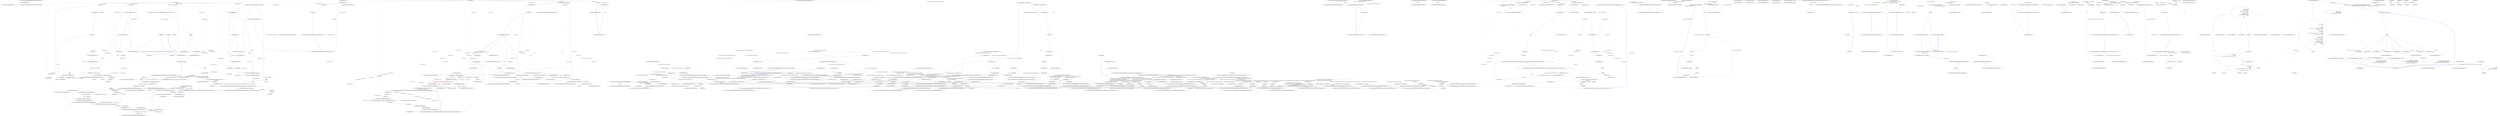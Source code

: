 digraph  {
n0 [label="Entry Ninject.Selection.Heuristics.StandardPropertyInjectionHeuristic.ShouldInject(System.Reflection.PropertyInfo)", span="9-9", cluster="Ninject.Selection.Heuristics.StandardPropertyInjectionHeuristic.ShouldInject(System.Reflection.PropertyInfo)"];
n1 [label="return property.HasAttribute<InjectAttribute>();", span="11-11", cluster="Ninject.Selection.Heuristics.StandardPropertyInjectionHeuristic.ShouldInject(System.Reflection.PropertyInfo)"];
n2 [label="Exit Ninject.Selection.Heuristics.StandardPropertyInjectionHeuristic.ShouldInject(System.Reflection.PropertyInfo)", span="9-9", cluster="Ninject.Selection.Heuristics.StandardPropertyInjectionHeuristic.ShouldInject(System.Reflection.PropertyInfo)"];
n3 [label="Entry System.Reflection.ICustomAttributeProvider.HasAttribute<T>()", span="31-31", cluster="System.Reflection.ICustomAttributeProvider.HasAttribute<T>()"];
m0_6 [label="Entry System.Diagnostics.Contracts.Contract.Requires(bool)", span="0-0", cluster="System.Diagnostics.Contracts.Contract.Requires(bool)", file="Cache.cs"];
m0_0 [label="Entry Ninject.Activation.Caching.Cache.Cache(Ninject.Activation.IPipeline, Ninject.Activation.Caching.ICachePruner)", span="50-50", cluster="Ninject.Activation.Caching.Cache.Cache(Ninject.Activation.IPipeline, Ninject.Activation.Caching.ICachePruner)", file="Cache.cs"];
m0_1 [label="Contract.Requires(pipeline != null)", span="52-52", cluster="Ninject.Activation.Caching.Cache.Cache(Ninject.Activation.IPipeline, Ninject.Activation.Caching.ICachePruner)", file="Cache.cs"];
m0_2 [label="Contract.Requires(cachePruner != null)", span="53-53", cluster="Ninject.Activation.Caching.Cache.Cache(Ninject.Activation.IPipeline, Ninject.Activation.Caching.ICachePruner)", file="Cache.cs"];
m0_3 [label="this.Pipeline = pipeline", span="55-55", cluster="Ninject.Activation.Caching.Cache.Cache(Ninject.Activation.IPipeline, Ninject.Activation.Caching.ICachePruner)", file="Cache.cs"];
m0_4 [label="cachePruner.Start(this)", span="56-56", cluster="Ninject.Activation.Caching.Cache.Cache(Ninject.Activation.IPipeline, Ninject.Activation.Caching.ICachePruner)", file="Cache.cs"];
m0_5 [label="Exit Ninject.Activation.Caching.Cache.Cache(Ninject.Activation.IPipeline, Ninject.Activation.Caching.ICachePruner)", span="50-50", cluster="Ninject.Activation.Caching.Cache.Cache(Ninject.Activation.IPipeline, Ninject.Activation.Caching.ICachePruner)", file="Cache.cs"];
m0_119 [label="Exit Ninject.Activation.Caching.Cache.Forget(System.Collections.Generic.IEnumerable<Ninject.Activation.Caching.Cache.CacheEntry>)", span="246-246", cluster="Ninject.Activation.Caching.Cache.Forget(System.Collections.Generic.IEnumerable<Ninject.Activation.Caching.Cache.CacheEntry>)", file="Cache.cs"];
m0_87 [label="Entry Ninject.Activation.Caching.Cache.Forget(System.Collections.Generic.IEnumerable<Ninject.Activation.Caching.Cache.CacheEntry>)", span="246-246", cluster="Ninject.Activation.Caching.Cache.Forget(System.Collections.Generic.IEnumerable<Ninject.Activation.Caching.Cache.CacheEntry>)", file="Cache.cs"];
m0_117 [label="cacheEntries.ToList()", span="248-248", cluster="Ninject.Activation.Caching.Cache.Forget(System.Collections.Generic.IEnumerable<Ninject.Activation.Caching.Cache.CacheEntry>)", file="Cache.cs"];
m0_118 [label="this.Forget(entry)", span="250-250", cluster="Ninject.Activation.Caching.Cache.Forget(System.Collections.Generic.IEnumerable<Ninject.Activation.Caching.Cache.CacheEntry>)", file="Cache.cs"];
m0_108 [label="Exit Ninject.Activation.Caching.Cache.GetAllBindingEntries(Ninject.Infrastructure.Multimap<Ninject.Planning.Bindings.IBindingConfiguration, Ninject.Activation.Caching.Cache.CacheEntry>)", span="228-228", cluster="Ninject.Activation.Caching.Cache.GetAllBindingEntries(Ninject.Infrastructure.Multimap<Ninject.Planning.Bindings.IBindingConfiguration, Ninject.Activation.Caching.Cache.CacheEntry>)", file="Cache.cs"];
m0_106 [label="Entry Ninject.Activation.Caching.Cache.GetAllBindingEntries(Ninject.Infrastructure.Multimap<Ninject.Planning.Bindings.IBindingConfiguration, Ninject.Activation.Caching.Cache.CacheEntry>)", span="228-228", cluster="Ninject.Activation.Caching.Cache.GetAllBindingEntries(Ninject.Infrastructure.Multimap<Ninject.Planning.Bindings.IBindingConfiguration, Ninject.Activation.Caching.Cache.CacheEntry>)", file="Cache.cs"];
m0_107 [label="return bindings.Values.SelectMany(bindingEntries => bindingEntries);", span="230-230", cluster="Ninject.Activation.Caching.Cache.GetAllBindingEntries(Ninject.Infrastructure.Multimap<Ninject.Planning.Bindings.IBindingConfiguration, Ninject.Activation.Caching.Cache.CacheEntry>)", file="Cache.cs"];
m0_13 [label="Entry Ninject.Activation.Caching.Cache.Clear()", span="214-214", cluster="Ninject.Activation.Caching.Cache.Clear()", file="Cache.cs"];
m0_100 [label="this.entries", span="216-216", cluster="Ninject.Activation.Caching.Cache.Clear()", file="Cache.cs"];
m0_101 [label="this.Forget(this.GetAllCacheEntries())", span="218-218", cluster="Ninject.Activation.Caching.Cache.Clear()", file="Cache.cs"];
m0_102 [label="this.entries.Clear()", span="219-219", cluster="Ninject.Activation.Caching.Cache.Clear()", file="Cache.cs"];
m0_103 [label="Exit Ninject.Activation.Caching.Cache.Clear()", span="214-214", cluster="Ninject.Activation.Caching.Cache.Clear()", file="Cache.cs"];
m0_7 [label="Entry Ninject.Activation.Caching.ICachePruner.Start(Ninject.Activation.Caching.IPruneable)", span="36-36", cluster="Ninject.Activation.Caching.ICachePruner.Start(Ninject.Activation.Caching.IPruneable)", file="Cache.cs"];
m0_78 [label="Entry Ninject.Activation.Caching.Cache.Prune()", span="181-181", cluster="Ninject.Activation.Caching.Cache.Prune()", file="Cache.cs"];
m0_79 [label="this.entries", span="183-183", cluster="Ninject.Activation.Caching.Cache.Prune()", file="Cache.cs"];
m0_80 [label="var disposedScopes = this.entries.Where(scope => !((ReferenceEqualWeakReference)scope.Key).IsAlive).Select(scope => scope).ToList()", span="185-185", cluster="Ninject.Activation.Caching.Cache.Prune()", file="Cache.cs"];
m0_81 [label=disposedScopes, span="186-186", cluster="Ninject.Activation.Caching.Cache.Prune()", file="Cache.cs"];
m0_82 [label="this.entries.Remove(disposedScope.Key)", span="188-188", cluster="Ninject.Activation.Caching.Cache.Prune()", file="Cache.cs"];
m0_83 [label="this.Forget(GetAllBindingEntries(disposedScope.Value))", span="189-189", cluster="Ninject.Activation.Caching.Cache.Prune()", file="Cache.cs"];
m0_84 [label="Exit Ninject.Activation.Caching.Cache.Prune()", span="181-181", cluster="Ninject.Activation.Caching.Cache.Prune()", file="Cache.cs"];
m0_127 [label="Exit Ninject.Activation.Caching.Cache.CacheEntry.CacheEntry(Ninject.Activation.IContext, Ninject.Activation.InstanceReference)", span="274-274", cluster="Ninject.Activation.Caching.Cache.CacheEntry.CacheEntry(Ninject.Activation.IContext, Ninject.Activation.InstanceReference)", file="Cache.cs"];
m0_28 [label="Entry Ninject.Activation.Caching.Cache.CacheEntry.CacheEntry(Ninject.Activation.IContext, Ninject.Activation.InstanceReference)", span="274-274", cluster="Ninject.Activation.Caching.Cache.CacheEntry.CacheEntry(Ninject.Activation.IContext, Ninject.Activation.InstanceReference)", file="Cache.cs"];
m0_125 [label="this.Context = context", span="276-276", cluster="Ninject.Activation.Caching.Cache.CacheEntry.CacheEntry(Ninject.Activation.IContext, Ninject.Activation.InstanceReference)", file="Cache.cs"];
m0_126 [label="this.Reference = reference", span="277-277", cluster="Ninject.Activation.Caching.Cache.CacheEntry.CacheEntry(Ninject.Activation.IContext, Ninject.Activation.InstanceReference)", file="Cache.cs"];
m0_124 [label="Entry Ninject.Activation.IPipeline.Deactivate(Ninject.Activation.IContext, Ninject.Activation.InstanceReference)", span="51-51", cluster="Ninject.Activation.IPipeline.Deactivate(Ninject.Activation.IContext, Ninject.Activation.InstanceReference)", file="Cache.cs"];
m0_31 [label="Entry Ninject.Infrastructure.Multimap<TK, TV>.Multimap()", span="33-33", cluster="Ninject.Infrastructure.Multimap<TK, TV>.Multimap()", file="Cache.cs"];
m0_42 [label="!this.entries.TryGetValue(scope, out Multimap<IBindingConfiguration, CacheEntry> bindings)", span="128-128", cluster="Ninject.Activation.Caching.Cache.TryGet(Ninject.Activation.IContext)", file="Cache.cs"];
m0_37 [label="Entry Ninject.Activation.Caching.Cache.TryGet(Ninject.Activation.IContext)", span="118-118", cluster="Ninject.Activation.Caching.Cache.TryGet(Ninject.Activation.IContext)", file="Cache.cs"];
m0_38 [label="var scope = context.GetScope()", span="120-120", cluster="Ninject.Activation.Caching.Cache.TryGet(Ninject.Activation.IContext)", file="Cache.cs"];
m0_44 [label="bindings[context.Binding.BindingConfiguration]", span="133-133", cluster="Ninject.Activation.Caching.Cache.TryGet(Ninject.Activation.IContext)", file="Cache.cs"];
m0_45 [label="context.HasInferredGenericArguments", span="135-135", cluster="Ninject.Activation.Caching.Cache.TryGet(Ninject.Activation.IContext)", file="Cache.cs"];
m0_47 [label="var arguments = context.GenericArguments", span="138-138", cluster="Ninject.Activation.Caching.Cache.TryGet(Ninject.Activation.IContext)", file="Cache.cs"];
m0_39 [label="scope == null", span="121-121", cluster="Ninject.Activation.Caching.Cache.TryGet(Ninject.Activation.IContext)", file="Cache.cs"];
m0_40 [label="return null;", span="123-123", cluster="Ninject.Activation.Caching.Cache.TryGet(Ninject.Activation.IContext)", file="Cache.cs"];
m0_41 [label="this.entries", span="126-126", cluster="Ninject.Activation.Caching.Cache.TryGet(Ninject.Activation.IContext)", file="Cache.cs"];
m0_43 [label="return null;", span="130-130", cluster="Ninject.Activation.Caching.Cache.TryGet(Ninject.Activation.IContext)", file="Cache.cs"];
m0_50 [label="return null;", span="149-149", cluster="Ninject.Activation.Caching.Cache.TryGet(Ninject.Activation.IContext)", file="Cache.cs"];
m0_46 [label="var cachedArguments = entry.Context.GenericArguments", span="137-137", cluster="Ninject.Activation.Caching.Cache.TryGet(Ninject.Activation.IContext)", file="Cache.cs"];
m0_49 [label="return entry.Reference.Instance;", span="146-146", cluster="Ninject.Activation.Caching.Cache.TryGet(Ninject.Activation.IContext)", file="Cache.cs"];
m0_48 [label="!cachedArguments.SequenceEqual(arguments)", span="140-140", cluster="Ninject.Activation.Caching.Cache.TryGet(Ninject.Activation.IContext)", file="Cache.cs"];
m0_51 [label="Exit Ninject.Activation.Caching.Cache.TryGet(Ninject.Activation.IContext)", span="118-118", cluster="Ninject.Activation.Caching.Cache.TryGet(Ninject.Activation.IContext)", file="Cache.cs"];
m0_99 [label="Entry System.Collections.Generic.IDictionary<TKey, TValue>.Remove(TKey)", span="0-0", cluster="System.Collections.Generic.IDictionary<TKey, TValue>.Remove(TKey)", file="Cache.cs"];
m0_21 [label="this.entries[weakScopeReference] = new Multimap<IBindingConfiguration, CacheEntry>()", span="101-101", cluster="Ninject.Activation.Caching.Cache.Remember(Ninject.Activation.IContext, Ninject.Activation.InstanceReference)", file="Cache.cs"];
m0_15 [label="Entry Ninject.Activation.Caching.Cache.Remember(Ninject.Activation.IContext, Ninject.Activation.InstanceReference)", span="91-91", cluster="Ninject.Activation.Caching.Cache.Remember(Ninject.Activation.IContext, Ninject.Activation.InstanceReference)", file="Cache.cs"];
m0_16 [label="var scope = context.GetScope()", span="93-93", cluster="Ninject.Activation.Caching.Cache.Remember(Ninject.Activation.IContext, Ninject.Activation.InstanceReference)", file="Cache.cs"];
m0_17 [label="var entry = new CacheEntry(context, reference)", span="94-94", cluster="Ninject.Activation.Caching.Cache.Remember(Ninject.Activation.IContext, Ninject.Activation.InstanceReference)", file="Cache.cs"];
m0_25 [label="this.entries[weakScopeReference].Add(context.Binding.BindingConfiguration, entry)", span="109-109", cluster="Ninject.Activation.Caching.Cache.Remember(Ninject.Activation.IContext, Ninject.Activation.InstanceReference)", file="Cache.cs"];
m0_19 [label="var weakScopeReference = new ReferenceEqualWeakReference(scope)", span="98-98", cluster="Ninject.Activation.Caching.Cache.Remember(Ninject.Activation.IContext, Ninject.Activation.InstanceReference)", file="Cache.cs"];
m0_22 [label="var notifyScope = scope as INotifyWhenDisposed", span="102-102", cluster="Ninject.Activation.Caching.Cache.Remember(Ninject.Activation.IContext, Ninject.Activation.InstanceReference)", color=red, community=0, file="Cache.cs"];
m0_18 [label="this.entries", span="96-96", cluster="Ninject.Activation.Caching.Cache.Remember(Ninject.Activation.IContext, Ninject.Activation.InstanceReference)", file="Cache.cs"];
m0_20 [label="!this.entries.ContainsKey(weakScopeReference)", span="99-99", cluster="Ninject.Activation.Caching.Cache.Remember(Ninject.Activation.IContext, Ninject.Activation.InstanceReference)", file="Cache.cs"];
m0_24 [label="notifyScope.Disposed += (o, e) => this.Clear(weakScopeReference)", span="105-105", cluster="Ninject.Activation.Caching.Cache.Remember(Ninject.Activation.IContext, Ninject.Activation.InstanceReference)", file="Cache.cs"];
m0_23 [label="notifyScope != null", span="103-103", cluster="Ninject.Activation.Caching.Cache.Remember(Ninject.Activation.IContext, Ninject.Activation.InstanceReference)", color=red, community=0, file="Cache.cs"];
m0_26 [label="Exit Ninject.Activation.Caching.Cache.Remember(Ninject.Activation.IContext, Ninject.Activation.InstanceReference)", span="91-91", cluster="Ninject.Activation.Caching.Cache.Remember(Ninject.Activation.IContext, Ninject.Activation.InstanceReference)", file="Cache.cs"];
m0_105 [label="Entry System.Collections.Generic.ICollection<T>.Clear()", span="0-0", cluster="System.Collections.Generic.ICollection<T>.Clear()", file="Cache.cs"];
m0_52 [label="Entry Unk.TryGetValue", span="", cluster="Unk.TryGetValue", file="Cache.cs"];
m0_67 [label="Entry Unk.Where", span="", cluster="Unk.Where", file="Cache.cs"];
m0_53 [label="Entry Unk.SequenceEqual", span="", cluster="Unk.SequenceEqual", file="Cache.cs"];
m0_65 [label="Entry System.Collections.Generic.IEnumerable<TSource>.SelectMany<TSource, TResult>(System.Func<TSource, System.Collections.Generic.IEnumerable<TResult>>)", span="0-0", cluster="System.Collections.Generic.IEnumerable<TSource>.SelectMany<TSource, TResult>(System.Func<TSource, System.Collections.Generic.IEnumerable<TResult>>)", file="Cache.cs"];
m0_14 [label="Entry Ninject.Infrastructure.Disposal.DisposableObject.Dispose(bool)", span="62-62", cluster="Ninject.Infrastructure.Disposal.DisposableObject.Dispose(bool)", file="Cache.cs"];
m0_86 [label="Entry Unk.GetAllBindingEntries", span="", cluster="Unk.GetAllBindingEntries", file="Cache.cs"];
m0_27 [label="Entry Ninject.Activation.IContext.GetScope()", span="81-81", cluster="Ninject.Activation.IContext.GetScope()", file="Cache.cs"];
m0_70 [label="Entry Unk.Remove", span="", cluster="Unk.Remove", file="Cache.cs"];
m0_66 [label="Entry System.Collections.Generic.IEnumerable<TSource>.ToList<TSource>()", span="0-0", cluster="System.Collections.Generic.IEnumerable<TSource>.ToList<TSource>()", file="Cache.cs"];
m0_30 [label="Entry System.Collections.Generic.IDictionary<TKey, TValue>.ContainsKey(TKey)", span="0-0", cluster="System.Collections.Generic.IDictionary<TKey, TValue>.ContainsKey(TKey)", file="Cache.cs"];
m0_104 [label="Entry Ninject.Activation.Caching.Cache.GetAllCacheEntries()", span="237-237", cluster="Ninject.Activation.Caching.Cache.GetAllCacheEntries()", file="Cache.cs"];
m0_112 [label="return this.entries.SelectMany(scopeCache => GetAllBindingEntries(scopeCache.Value));", span="239-239", cluster="Ninject.Activation.Caching.Cache.GetAllCacheEntries()", file="Cache.cs"];
m0_113 [label="Exit Ninject.Activation.Caching.Cache.GetAllCacheEntries()", span="237-237", cluster="Ninject.Activation.Caching.Cache.GetAllCacheEntries()", file="Cache.cs"];
m0_114 [label="Entry lambda expression", span="239-239", cluster="lambda expression", file="Cache.cs"];
m0_34 [label="this.Clear(weakScopeReference)", span="105-105", cluster="lambda expression", file="Cache.cs"];
m0_33 [label="Entry lambda expression", span="105-105", cluster="lambda expression", file="Cache.cs"];
m0_35 [label="Exit lambda expression", span="105-105", cluster="lambda expression", file="Cache.cs"];
m0_75 [label="ReferenceEquals(instance, cacheEntry.Reference.Instance)", span="165-165", cluster="lambda expression", file="Cache.cs"];
m0_71 [label="Entry lambda expression", span="163-163", cluster="lambda expression", file="Cache.cs"];
m0_74 [label="Entry lambda expression", span="165-165", cluster="lambda expression", file="Cache.cs"];
m0_72 [label="bindingEntries.Values", span="163-163", cluster="lambda expression", file="Cache.cs"];
m0_73 [label="Exit lambda expression", span="163-163", cluster="lambda expression", file="Cache.cs"];
m0_76 [label="Exit lambda expression", span="165-165", cluster="lambda expression", file="Cache.cs"];
m0_88 [label="Entry lambda expression", span="185-185", cluster="lambda expression", file="Cache.cs"];
m0_91 [label="Entry lambda expression", span="185-185", cluster="lambda expression", file="Cache.cs"];
m0_89 [label="!((ReferenceEqualWeakReference)scope.Key).IsAlive", span="185-185", cluster="lambda expression", file="Cache.cs"];
m0_90 [label="Exit lambda expression", span="185-185", cluster="lambda expression", file="Cache.cs"];
m0_92 [label=scope, span="185-185", cluster="lambda expression", file="Cache.cs"];
m0_93 [label="Exit lambda expression", span="185-185", cluster="lambda expression", file="Cache.cs"];
m0_109 [label="Entry lambda expression", span="230-230", cluster="lambda expression", file="Cache.cs"];
m0_110 [label=bindingEntries, span="230-230", cluster="lambda expression", file="Cache.cs"];
m0_111 [label="Exit lambda expression", span="230-230", cluster="lambda expression", file="Cache.cs"];
m0_115 [label="GetAllBindingEntries(scopeCache.Value)", span="239-239", cluster="lambda expression", file="Cache.cs"];
m0_116 [label="Exit lambda expression", span="239-239", cluster="lambda expression", file="Cache.cs"];
m0_69 [label="Entry Unk.Forget", span="", cluster="Unk.Forget", file="Cache.cs"];
m0_77 [label="Entry object.ReferenceEquals(object, object)", span="0-0", cluster="object.ReferenceEquals(object, object)", file="Cache.cs"];
m0_85 [label="Entry Unk.Select", span="", cluster="Unk.Select", file="Cache.cs"];
m0_60 [label="this.Forget(cacheEntry)", span="168-168", cluster="Ninject.Activation.Caching.Cache.Release(object)", file="Cache.cs"];
m0_54 [label="Entry Ninject.Activation.Caching.Cache.Release(object)", span="158-158", cluster="Ninject.Activation.Caching.Cache.Release(object)", file="Cache.cs"];
m0_55 [label="this.entries", span="160-160", cluster="Ninject.Activation.Caching.Cache.Release(object)", file="Cache.cs"];
m0_58 [label="var instanceEntries = bindingEntry.Where(cacheEntry => ReferenceEquals(instance, cacheEntry.Reference.Instance)).ToList()", span="165-165", cluster="Ninject.Activation.Caching.Cache.Release(object)", file="Cache.cs"];
m0_56 [label="var instanceFound = false", span="162-162", cluster="Ninject.Activation.Caching.Cache.Release(object)", file="Cache.cs"];
m0_57 [label="this.entries.Values.SelectMany(bindingEntries => bindingEntries.Values).ToList()", span="163-163", cluster="Ninject.Activation.Caching.Cache.Release(object)", file="Cache.cs"];
m0_63 [label="return instanceFound;", span="174-174", cluster="Ninject.Activation.Caching.Cache.Release(object)", file="Cache.cs"];
m0_61 [label="bindingEntry.Remove(cacheEntry)", span="169-169", cluster="Ninject.Activation.Caching.Cache.Release(object)", file="Cache.cs"];
m0_59 [label=instanceEntries, span="166-166", cluster="Ninject.Activation.Caching.Cache.Release(object)", file="Cache.cs"];
m0_62 [label="instanceFound = true", span="170-170", cluster="Ninject.Activation.Caching.Cache.Release(object)", file="Cache.cs"];
m0_64 [label="Exit Ninject.Activation.Caching.Cache.Release(object)", span="158-158", cluster="Ninject.Activation.Caching.Cache.Release(object)", file="Cache.cs"];
m0_32 [label="Entry Ninject.Infrastructure.Multimap<TK, TV>.Add(TK, TV)", span="70-70", cluster="Ninject.Infrastructure.Multimap<TK, TV>.Add(TK, TV)", file="Cache.cs"];
m0_68 [label="Entry Unk.ToList", span="", cluster="Unk.ToList", file="Cache.cs"];
m0_8 [label="Entry Ninject.Activation.Caching.Cache.Dispose(bool)", span="76-76", cluster="Ninject.Activation.Caching.Cache.Dispose(bool)", file="Cache.cs"];
m0_9 [label="disposing && !this.IsDisposed", span="78-78", cluster="Ninject.Activation.Caching.Cache.Dispose(bool)", file="Cache.cs"];
m0_11 [label="base.Dispose(disposing)", span="83-83", cluster="Ninject.Activation.Caching.Cache.Dispose(bool)", file="Cache.cs"];
m0_10 [label="this.Clear()", span="80-80", cluster="Ninject.Activation.Caching.Cache.Dispose(bool)", file="Cache.cs"];
m0_12 [label="Exit Ninject.Activation.Caching.Cache.Dispose(bool)", span="76-76", cluster="Ninject.Activation.Caching.Cache.Dispose(bool)", file="Cache.cs"];
m0_123 [label="Exit Ninject.Activation.Caching.Cache.Forget(Ninject.Activation.Caching.Cache.CacheEntry)", span="258-258", cluster="Ninject.Activation.Caching.Cache.Forget(Ninject.Activation.Caching.Cache.CacheEntry)", file="Cache.cs"];
m0_120 [label="Entry Ninject.Activation.Caching.Cache.Forget(Ninject.Activation.Caching.Cache.CacheEntry)", span="258-258", cluster="Ninject.Activation.Caching.Cache.Forget(Ninject.Activation.Caching.Cache.CacheEntry)", file="Cache.cs"];
m0_121 [label="this.Clear(entry.Reference.Instance)", span="260-260", cluster="Ninject.Activation.Caching.Cache.Forget(Ninject.Activation.Caching.Cache.CacheEntry)", file="Cache.cs"];
m0_122 [label="this.Pipeline.Deactivate(entry.Context, entry.Reference)", span="261-261", cluster="Ninject.Activation.Caching.Cache.Forget(Ninject.Activation.Caching.Cache.CacheEntry)", file="Cache.cs"];
m0_95 [label="this.entries.TryGetValue(scope, out Multimap<IBindingConfiguration, CacheEntry> bindings)", span="203-203", cluster="Ninject.Activation.Caching.Cache.Clear(object)", file="Cache.cs"];
m0_36 [label="Entry Ninject.Activation.Caching.Cache.Clear(object)", span="199-199", cluster="Ninject.Activation.Caching.Cache.Clear(object)", file="Cache.cs"];
m0_94 [label="this.entries", span="201-201", cluster="Ninject.Activation.Caching.Cache.Clear(object)", file="Cache.cs"];
m0_96 [label="this.entries.Remove(scope)", span="205-205", cluster="Ninject.Activation.Caching.Cache.Clear(object)", file="Cache.cs"];
m0_97 [label="this.Forget(GetAllBindingEntries(bindings))", span="206-206", cluster="Ninject.Activation.Caching.Cache.Clear(object)", file="Cache.cs"];
m0_98 [label="Exit Ninject.Activation.Caching.Cache.Clear(object)", span="199-199", cluster="Ninject.Activation.Caching.Cache.Clear(object)", file="Cache.cs"];
m0_29 [label="Entry Ninject.Infrastructure.ReferenceEqualWeakReference.ReferenceEqualWeakReference(object)", span="40-40", cluster="Ninject.Infrastructure.ReferenceEqualWeakReference.ReferenceEqualWeakReference(object)", file="Cache.cs"];
m0_128 [label="Ninject.Activation.Caching.Cache", span="", file="Cache.cs"];
m0_129 [label=weakScopeReference, span="", file="Cache.cs"];
m0_130 [label=object, span="", file="Cache.cs"];
m0_131 [label="Ninject.Activation.Caching.Cache.CacheEntry", span="", file="Cache.cs"];
m2_41 [label="Entry Ninject.Planning.IPlanner.GetPlan(System.Type)", span="45-45", cluster="Ninject.Planning.IPlanner.GetPlan(System.Type)", file="Context.cs"];
m2_24 [label="Entry Ninject.Activation.Context.Resolve()", span="118-118", cluster="Ninject.Activation.Context.Resolve()", file="Context.cs"];
m2_25 [label="this.IsCyclical(this.Request.ParentContext)", span="120-120", cluster="Ninject.Activation.Context.Resolve()", file="Context.cs"];
m2_26 [label="throw new ActivationException(ExceptionFormatter.CyclicalDependenciesDetected(this));", span="122-122", cluster="Ninject.Activation.Context.Resolve()", file="Context.cs"];
m2_27 [label="this.cachedScope = this.Request.GetScope() ?? this.Binding.GetScope(this)", span="127-127", cluster="Ninject.Activation.Context.Resolve()", file="Context.cs"];
m2_28 [label="this.cachedScope != null", span="129-129", cluster="Ninject.Activation.Context.Resolve()", file="Context.cs"];
m2_29 [label="this.cachedScope", span="131-131", cluster="Ninject.Activation.Context.Resolve()", file="Context.cs"];
m2_31 [label="return this.ResolveInternal(null);", span="138-138", cluster="Ninject.Activation.Context.Resolve()", file="Context.cs"];
m2_30 [label="return this.ResolveInternal(this.cachedScope);", span="133-133", cluster="Ninject.Activation.Context.Resolve()", file="Context.cs"];
m2_32 [label="Exit Ninject.Activation.Context.Resolve()", span="118-118", cluster="Ninject.Activation.Context.Resolve()", file="Context.cs"];
m2_23 [label="Entry Ninject.Planning.Bindings.IBindingConfiguration.GetProvider(Ninject.Activation.IContext)", span="96-96", cluster="Ninject.Planning.Bindings.IBindingConfiguration.GetProvider(Ninject.Activation.IContext)", file="Context.cs"];
m2_65 [label="Entry System.Collections.Generic.Stack<T>.Pop()", span="0-0", cluster="System.Collections.Generic.Stack<T>.Pop()", file="Context.cs"];
m2_68 [label="Entry object.GetType()", span="0-0", cluster="object.GetType()", file="Context.cs"];
m2_34 [label="Entry Ninject.ActivationException.ActivationException(string)", span="46-46", cluster="Ninject.ActivationException.ActivationException(string)", file="Context.cs"];
m2_15 [label="Entry Ninject.Activation.Context.GetScope()", span="106-106", cluster="Ninject.Activation.Context.GetScope()", file="Context.cs"];
m2_16 [label="return this.cachedScope ?? this.Request.GetScope() ?? this.Binding.GetScope(this);", span="108-108", cluster="Ninject.Activation.Context.GetScope()", file="Context.cs"];
m2_17 [label="Exit Ninject.Activation.Context.GetScope()", span="106-106", cluster="Ninject.Activation.Context.GetScope()", file="Context.cs"];
m2_0 [label="Entry Ninject.Activation.Context.Context(Ninject.IReadOnlyKernel, Ninject.Activation.IRequest, Ninject.Planning.Bindings.IBinding, Ninject.Activation.Caching.ICache, Ninject.Planning.IPlanner, Ninject.Activation.IPipeline)", span="52-52", cluster="Ninject.Activation.Context.Context(Ninject.IReadOnlyKernel, Ninject.Activation.IRequest, Ninject.Planning.Bindings.IBinding, Ninject.Activation.Caching.ICache, Ninject.Planning.IPlanner, Ninject.Activation.IPipeline)", file="Context.cs"];
m2_1 [label="this.Kernel = readonlyKernel", span="54-54", cluster="Ninject.Activation.Context.Context(Ninject.IReadOnlyKernel, Ninject.Activation.IRequest, Ninject.Planning.Bindings.IBinding, Ninject.Activation.Caching.ICache, Ninject.Planning.IPlanner, Ninject.Activation.IPipeline)", file="Context.cs"];
m2_2 [label="this.Request = request", span="55-55", cluster="Ninject.Activation.Context.Context(Ninject.IReadOnlyKernel, Ninject.Activation.IRequest, Ninject.Planning.Bindings.IBinding, Ninject.Activation.Caching.ICache, Ninject.Planning.IPlanner, Ninject.Activation.IPipeline)", file="Context.cs"];
m2_3 [label="this.Binding = binding", span="56-56", cluster="Ninject.Activation.Context.Context(Ninject.IReadOnlyKernel, Ninject.Activation.IRequest, Ninject.Planning.Bindings.IBinding, Ninject.Activation.Caching.ICache, Ninject.Planning.IPlanner, Ninject.Activation.IPipeline)", file="Context.cs"];
m2_4 [label="this.Parameters = request.Parameters.Union(binding.Parameters).ToList()", span="57-57", cluster="Ninject.Activation.Context.Context(Ninject.IReadOnlyKernel, Ninject.Activation.IRequest, Ninject.Planning.Bindings.IBinding, Ninject.Activation.Caching.ICache, Ninject.Planning.IPlanner, Ninject.Activation.IPipeline)", file="Context.cs"];
m2_5 [label="this.Cache = cache", span="58-58", cluster="Ninject.Activation.Context.Context(Ninject.IReadOnlyKernel, Ninject.Activation.IRequest, Ninject.Planning.Bindings.IBinding, Ninject.Activation.Caching.ICache, Ninject.Planning.IPlanner, Ninject.Activation.IPipeline)", file="Context.cs"];
m2_6 [label="this.Planner = planner", span="59-59", cluster="Ninject.Activation.Context.Context(Ninject.IReadOnlyKernel, Ninject.Activation.IRequest, Ninject.Planning.Bindings.IBinding, Ninject.Activation.Caching.ICache, Ninject.Planning.IPlanner, Ninject.Activation.IPipeline)", file="Context.cs"];
m2_7 [label="this.Pipeline = pipeline", span="60-60", cluster="Ninject.Activation.Context.Context(Ninject.IReadOnlyKernel, Ninject.Activation.IRequest, Ninject.Planning.Bindings.IBinding, Ninject.Activation.Caching.ICache, Ninject.Planning.IPlanner, Ninject.Activation.IPipeline)", file="Context.cs"];
m2_8 [label="binding.Service.GetTypeInfo().IsGenericTypeDefinition", span="62-62", cluster="Ninject.Activation.Context.Context(Ninject.IReadOnlyKernel, Ninject.Activation.IRequest, Ninject.Planning.Bindings.IBinding, Ninject.Activation.Caching.ICache, Ninject.Planning.IPlanner, Ninject.Activation.IPipeline)", file="Context.cs"];
m2_10 [label="this.GenericArguments = request.Service.GetTypeInfo().GenericTypeArguments", span="65-65", cluster="Ninject.Activation.Context.Context(Ninject.IReadOnlyKernel, Ninject.Activation.IRequest, Ninject.Planning.Bindings.IBinding, Ninject.Activation.Caching.ICache, Ninject.Planning.IPlanner, Ninject.Activation.IPipeline)", file="Context.cs"];
m2_9 [label="this.HasInferredGenericArguments = true", span="64-64", cluster="Ninject.Activation.Context.Context(Ninject.IReadOnlyKernel, Ninject.Activation.IRequest, Ninject.Planning.Bindings.IBinding, Ninject.Activation.Caching.ICache, Ninject.Planning.IPlanner, Ninject.Activation.IPipeline)", file="Context.cs"];
m2_11 [label="Exit Ninject.Activation.Context.Context(Ninject.IReadOnlyKernel, Ninject.Activation.IRequest, Ninject.Planning.Bindings.IBinding, Ninject.Activation.Caching.ICache, Ninject.Planning.IPlanner, Ninject.Activation.IPipeline)", span="52-52", cluster="Ninject.Activation.Context.Context(Ninject.IReadOnlyKernel, Ninject.Activation.IRequest, Ninject.Planning.Bindings.IBinding, Ninject.Activation.Caching.ICache, Ninject.Planning.IPlanner, Ninject.Activation.IPipeline)", file="Context.cs"];
m2_35 [label="Entry Ninject.Infrastructure.Introspection.ExceptionFormatter.CyclicalDependenciesDetected(Ninject.Activation.IContext)", span="164-164", cluster="Ninject.Infrastructure.Introspection.ExceptionFormatter.CyclicalDependenciesDetected(Ninject.Activation.IContext)", file="Context.cs"];
m2_67 [label="Entry Ninject.Activation.Caching.ICache.Remember(Ninject.Activation.IContext, Ninject.Activation.InstanceReference)", span="42-42", cluster="Ninject.Activation.Caching.ICache.Remember(Ninject.Activation.IContext, Ninject.Activation.InstanceReference)", file="Context.cs"];
m2_64 [label="Entry Ninject.Activation.IProvider.Create(Ninject.Activation.IContext)", span="42-42", cluster="Ninject.Activation.IProvider.Create(Ninject.Activation.IContext)", file="Context.cs"];
m2_36 [label="Entry Ninject.Activation.Context.ResolveInternal(object)", span="156-156", cluster="Ninject.Activation.Context.ResolveInternal(object)", file="Context.cs"];
m2_42 [label="var cachedInstance = this.Cache.TryGet(this)", span="158-158", cluster="Ninject.Activation.Context.ResolveInternal(object)", file="Context.cs"];
m2_54 [label="scope != null", span="186-186", cluster="Ninject.Activation.Context.ResolveInternal(object)", file="Context.cs"];
m2_43 [label="cachedInstance != null", span="160-160", cluster="Ninject.Activation.Context.ResolveInternal(object)", file="Context.cs"];
m2_44 [label="return cachedInstance;", span="162-162", cluster="Ninject.Activation.Context.ResolveInternal(object)", file="Context.cs"];
m2_45 [label="this.Request.ActiveBindings.Push(this.Binding)", span="165-165", cluster="Ninject.Activation.Context.ResolveInternal(object)", file="Context.cs"];
m2_46 [label="var reference = new InstanceReference { Instance = this.GetProvider().Create(this) }", span="167-167", cluster="Ninject.Activation.Context.ResolveInternal(object)", file="Context.cs"];
m2_47 [label="this.Request.ActiveBindings.Pop()", span="169-169", cluster="Ninject.Activation.Context.ResolveInternal(object)", file="Context.cs"];
m2_48 [label="reference.Instance == null", span="171-171", cluster="Ninject.Activation.Context.ResolveInternal(object)", file="Context.cs"];
m2_55 [label="this.Cache.Remember(this, reference)", span="188-188", cluster="Ninject.Activation.Context.ResolveInternal(object)", file="Context.cs"];
m2_57 [label="this.Plan = this.Planner.GetPlan(reference.Instance.GetType())", span="193-193", cluster="Ninject.Activation.Context.ResolveInternal(object)", file="Context.cs"];
m2_58 [label="this.Pipeline.Activate(this, reference)", span="196-196", cluster="Ninject.Activation.Context.ResolveInternal(object)", file="Context.cs"];
m2_59 [label="return reference.Instance;", span="198-198", cluster="Ninject.Activation.Context.ResolveInternal(object)", file="Context.cs"];
m2_49 [label="!this.Kernel.Settings.AllowNullInjection", span="173-173", cluster="Ninject.Activation.Context.ResolveInternal(object)", file="Context.cs"];
m2_50 [label="throw new ActivationException(ExceptionFormatter.ProviderReturnedNull(this));", span="175-175", cluster="Ninject.Activation.Context.ResolveInternal(object)", file="Context.cs"];
m2_51 [label="this.Plan == null", span="178-178", cluster="Ninject.Activation.Context.ResolveInternal(object)", file="Context.cs"];
m2_52 [label="this.Plan = this.Planner.GetPlan(this.Request.Service)", span="180-180", cluster="Ninject.Activation.Context.ResolveInternal(object)", file="Context.cs"];
m2_53 [label="return null;", span="183-183", cluster="Ninject.Activation.Context.ResolveInternal(object)", file="Context.cs"];
m2_56 [label="this.Plan == null", span="191-191", cluster="Ninject.Activation.Context.ResolveInternal(object)", file="Context.cs"];
m2_60 [label="Exit Ninject.Activation.Context.ResolveInternal(object)", span="156-156", cluster="Ninject.Activation.Context.ResolveInternal(object)", file="Context.cs"];
m2_18 [label="Entry Ninject.Activation.IRequest.GetScope()", span="108-108", cluster="Ninject.Activation.IRequest.GetScope()", file="Context.cs"];
m2_19 [label="Entry Ninject.Planning.Bindings.IBindingConfiguration.GetScope(Ninject.Activation.IContext)", span="103-103", cluster="Ninject.Planning.Bindings.IBindingConfiguration.GetScope(Ninject.Activation.IContext)", file="Context.cs"];
m2_79 [label="Entry Ninject.Activation.IContext.GetScope()", span="81-81", cluster="Ninject.Activation.IContext.GetScope()", file="Context.cs"];
m2_37 [label="Entry Ninject.Activation.Context.BuildPlan(System.Type)", span="148-148", cluster="Ninject.Activation.Context.BuildPlan(System.Type)", file="Context.cs"];
m2_38 [label="this.Plan == null", span="150-150", cluster="Ninject.Activation.Context.BuildPlan(System.Type)", file="Context.cs"];
m2_39 [label="this.Plan = this.Planner.GetPlan(type)", span="152-152", cluster="Ninject.Activation.Context.BuildPlan(System.Type)", file="Context.cs"];
m2_40 [label="Exit Ninject.Activation.Context.BuildPlan(System.Type)", span="148-148", cluster="Ninject.Activation.Context.BuildPlan(System.Type)", file="Context.cs"];
m2_13 [label="Entry System.Collections.Generic.IEnumerable<TSource>.ToList<TSource>()", span="0-0", cluster="System.Collections.Generic.IEnumerable<TSource>.ToList<TSource>()", file="Context.cs"];
m2_66 [label="Entry Ninject.Infrastructure.Introspection.ExceptionFormatter.ProviderReturnedNull(Ninject.Activation.IContext)", span="306-306", cluster="Ninject.Infrastructure.Introspection.ExceptionFormatter.ProviderReturnedNull(Ninject.Activation.IContext)", file="Context.cs"];
m2_63 [label="Entry Ninject.Activation.InstanceReference.InstanceReference()", span="31-31", cluster="Ninject.Activation.InstanceReference.InstanceReference()", file="Context.cs"];
m2_14 [label="Entry System.Type.GetTypeInfo()", span="0-0", cluster="System.Type.GetTypeInfo()", file="Context.cs"];
m2_20 [label="Entry Ninject.Activation.Context.GetProvider()", span="112-112", cluster="Ninject.Activation.Context.GetProvider()", file="Context.cs"];
m2_21 [label="return this.Binding.GetProvider(this);", span="114-114", cluster="Ninject.Activation.Context.GetProvider()", file="Context.cs"];
m2_22 [label="Exit Ninject.Activation.Context.GetProvider()", span="112-112", cluster="Ninject.Activation.Context.GetProvider()", file="Context.cs"];
m2_69 [label="Entry Ninject.Activation.IPipeline.Activate(Ninject.Activation.IContext, Ninject.Activation.InstanceReference)", span="44-44", cluster="Ninject.Activation.IPipeline.Activate(Ninject.Activation.IContext, Ninject.Activation.InstanceReference)", file="Context.cs"];
m2_33 [label="Entry Ninject.Activation.Context.IsCyclical(Ninject.Activation.IContext)", span="201-201", cluster="Ninject.Activation.Context.IsCyclical(Ninject.Activation.IContext)", file="Context.cs"];
m2_70 [label="targetContext == null", span="203-203", cluster="Ninject.Activation.Context.IsCyclical(Ninject.Activation.IContext)", file="Context.cs"];
m2_72 [label="targetContext.Request.Service == this.Request.Service", span="208-208", cluster="Ninject.Activation.Context.IsCyclical(Ninject.Activation.IContext)", file="Context.cs"];
m2_73 [label="!(this.Request.Target is PropertyTarget) || targetContext.GetScope() != this.GetScope() || this.GetScope() == null", span="210-210", cluster="Ninject.Activation.Context.IsCyclical(Ninject.Activation.IContext)", color=red, community=0, file="Context.cs"];
m2_75 [label="this.IsCyclical(targetContext.Request.ParentContext)", span="216-216", cluster="Ninject.Activation.Context.IsCyclical(Ninject.Activation.IContext)", file="Context.cs"];
m2_71 [label="return false;", span="205-205", cluster="Ninject.Activation.Context.IsCyclical(Ninject.Activation.IContext)", file="Context.cs"];
m2_74 [label="return true;", span="212-212", cluster="Ninject.Activation.Context.IsCyclical(Ninject.Activation.IContext)", file="Context.cs"];
m2_76 [label="return true;", span="218-218", cluster="Ninject.Activation.Context.IsCyclical(Ninject.Activation.IContext)", file="Context.cs"];
m2_77 [label="return false;", span="221-221", cluster="Ninject.Activation.Context.IsCyclical(Ninject.Activation.IContext)", file="Context.cs"];
m2_78 [label="Exit Ninject.Activation.Context.IsCyclical(Ninject.Activation.IContext)", span="201-201", cluster="Ninject.Activation.Context.IsCyclical(Ninject.Activation.IContext)", file="Context.cs"];
m2_61 [label="Entry Ninject.Activation.Caching.ICache.TryGet(Ninject.Activation.IContext)", span="49-49", cluster="Ninject.Activation.Caching.ICache.TryGet(Ninject.Activation.IContext)", file="Context.cs"];
m2_12 [label="Entry System.Collections.Generic.IEnumerable<TSource>.Union<TSource>(System.Collections.Generic.IEnumerable<TSource>)", span="0-0", cluster="System.Collections.Generic.IEnumerable<TSource>.Union<TSource>(System.Collections.Generic.IEnumerable<TSource>)", file="Context.cs"];
m2_62 [label="Entry System.Collections.Generic.Stack<T>.Push(T)", span="0-0", cluster="System.Collections.Generic.Stack<T>.Push(T)", file="Context.cs"];
m2_80 [label="Ninject.Activation.Context", span="", file="Context.cs"];
m4_123 [label="Entry Ninject.Tests.Integration.StandardKernelTests.WhenGetAllIsCalledForInterfaceBoundService.ReturnsSeriesOfItemsInOrderTheyWereBound()", span="210-210", cluster="Ninject.Tests.Integration.StandardKernelTests.WhenGetAllIsCalledForInterfaceBoundService.ReturnsSeriesOfItemsInOrderTheyWereBound()", file="ExtensionsForAssembly.cs"];
m4_124 [label="kernel.Bind<IWeapon>().To<Sword>()", span="212-212", cluster="Ninject.Tests.Integration.StandardKernelTests.WhenGetAllIsCalledForInterfaceBoundService.ReturnsSeriesOfItemsInOrderTheyWereBound()", file="ExtensionsForAssembly.cs"];
m4_125 [label="kernel.Bind<IWeapon>().To<Shuriken>()", span="213-213", cluster="Ninject.Tests.Integration.StandardKernelTests.WhenGetAllIsCalledForInterfaceBoundService.ReturnsSeriesOfItemsInOrderTheyWereBound()", file="ExtensionsForAssembly.cs"];
m4_126 [label="var weapons = kernel.GetAll<IWeapon>().ToArray()", span="215-215", cluster="Ninject.Tests.Integration.StandardKernelTests.WhenGetAllIsCalledForInterfaceBoundService.ReturnsSeriesOfItemsInOrderTheyWereBound()", file="ExtensionsForAssembly.cs"];
m4_127 [label="weapons.ShouldNotBeNull()", span="217-217", cluster="Ninject.Tests.Integration.StandardKernelTests.WhenGetAllIsCalledForInterfaceBoundService.ReturnsSeriesOfItemsInOrderTheyWereBound()", file="ExtensionsForAssembly.cs"];
m4_128 [label="weapons.Length.ShouldBe(2)", span="218-218", cluster="Ninject.Tests.Integration.StandardKernelTests.WhenGetAllIsCalledForInterfaceBoundService.ReturnsSeriesOfItemsInOrderTheyWereBound()", file="ExtensionsForAssembly.cs"];
m4_129 [label="weapons[0].ShouldBeInstanceOf<Sword>()", span="219-219", cluster="Ninject.Tests.Integration.StandardKernelTests.WhenGetAllIsCalledForInterfaceBoundService.ReturnsSeriesOfItemsInOrderTheyWereBound()", file="ExtensionsForAssembly.cs"];
m4_130 [label="weapons[1].ShouldBeInstanceOf<Shuriken>()", span="220-220", cluster="Ninject.Tests.Integration.StandardKernelTests.WhenGetAllIsCalledForInterfaceBoundService.ReturnsSeriesOfItemsInOrderTheyWereBound()", file="ExtensionsForAssembly.cs"];
m4_131 [label="Exit Ninject.Tests.Integration.StandardKernelTests.WhenGetAllIsCalledForInterfaceBoundService.ReturnsSeriesOfItemsInOrderTheyWereBound()", span="210-210", cluster="Ninject.Tests.Integration.StandardKernelTests.WhenGetAllIsCalledForInterfaceBoundService.ReturnsSeriesOfItemsInOrderTheyWereBound()", file="ExtensionsForAssembly.cs"];
m4_191 [label="Entry Ninject.Syntax.IBindingNamedSyntax<T>.Named(string)", span="205-205", cluster="Ninject.Syntax.IBindingNamedSyntax<T>.Named(string)", file="ExtensionsForAssembly.cs"];
m4_149 [label="Entry System.Collections.IEnumerator.MoveNext()", span="0-0", cluster="System.Collections.IEnumerator.MoveNext()", file="ExtensionsForAssembly.cs"];
m4_133 [label="Entry System.Collections.Generic.IEnumerable<TSource>.ToArray<TSource>()", span="0-0", cluster="System.Collections.Generic.IEnumerable<TSource>.ToArray<TSource>()", file="ExtensionsForAssembly.cs"];
m4_193 [label="Entry Ninject.Tests.Integration.StandardKernelTests.WhenGetIsCalledWithConstraints.ReturnsServiceRegisteredViaBindingThatMatchesPredicate()", span="319-319", cluster="Ninject.Tests.Integration.StandardKernelTests.WhenGetIsCalledWithConstraints.ReturnsServiceRegisteredViaBindingThatMatchesPredicate()", file="ExtensionsForAssembly.cs"];
m4_194 [label="kernel.Bind<IWeapon>().To<Shuriken>().WithMetadata(''type'', ''range'')", span="321-321", cluster="Ninject.Tests.Integration.StandardKernelTests.WhenGetIsCalledWithConstraints.ReturnsServiceRegisteredViaBindingThatMatchesPredicate()", file="ExtensionsForAssembly.cs"];
m4_195 [label="kernel.Bind<IWeapon>().To<Sword>().WithMetadata(''type'', ''melee'')", span="322-322", cluster="Ninject.Tests.Integration.StandardKernelTests.WhenGetIsCalledWithConstraints.ReturnsServiceRegisteredViaBindingThatMatchesPredicate()", file="ExtensionsForAssembly.cs"];
m4_196 [label="var weapon = kernel.Get<IWeapon>(x => x.Get<string>(''type'') == ''melee'')", span="324-324", cluster="Ninject.Tests.Integration.StandardKernelTests.WhenGetIsCalledWithConstraints.ReturnsServiceRegisteredViaBindingThatMatchesPredicate()", file="ExtensionsForAssembly.cs"];
m4_197 [label="weapon.ShouldNotBeNull()", span="326-326", cluster="Ninject.Tests.Integration.StandardKernelTests.WhenGetIsCalledWithConstraints.ReturnsServiceRegisteredViaBindingThatMatchesPredicate()", file="ExtensionsForAssembly.cs"];
m4_198 [label="weapon.ShouldBeInstanceOf<Sword>()", span="327-327", cluster="Ninject.Tests.Integration.StandardKernelTests.WhenGetIsCalledWithConstraints.ReturnsServiceRegisteredViaBindingThatMatchesPredicate()", file="ExtensionsForAssembly.cs"];
m4_199 [label="Exit Ninject.Tests.Integration.StandardKernelTests.WhenGetIsCalledWithConstraints.ReturnsServiceRegisteredViaBindingThatMatchesPredicate()", span="319-319", cluster="Ninject.Tests.Integration.StandardKernelTests.WhenGetIsCalledWithConstraints.ReturnsServiceRegisteredViaBindingThatMatchesPredicate()", file="ExtensionsForAssembly.cs"];
m4_170 [label="Entry Ninject.Tests.Integration.StandardKernelTests.WhenGetIsCalledForProviderBoundService.WhenProviderReturnsNullThenActivationExceptionIsThrown()", span="284-284", cluster="Ninject.Tests.Integration.StandardKernelTests.WhenGetIsCalledForProviderBoundService.WhenProviderReturnsNullThenActivationExceptionIsThrown()", file="ExtensionsForAssembly.cs"];
m4_171 [label="kernel.Bind<IWeapon>().ToProvider<NullProvider>()", span="286-286", cluster="Ninject.Tests.Integration.StandardKernelTests.WhenGetIsCalledForProviderBoundService.WhenProviderReturnsNullThenActivationExceptionIsThrown()", file="ExtensionsForAssembly.cs"];
m4_172 [label="Assert.Throws<Ninject.ActivationException>(() => kernel.Get<IWeapon>())", span="288-288", cluster="Ninject.Tests.Integration.StandardKernelTests.WhenGetIsCalledForProviderBoundService.WhenProviderReturnsNullThenActivationExceptionIsThrown()", file="ExtensionsForAssembly.cs"];
m4_173 [label="Exit Ninject.Tests.Integration.StandardKernelTests.WhenGetIsCalledForProviderBoundService.WhenProviderReturnsNullThenActivationExceptionIsThrown()", span="284-284", cluster="Ninject.Tests.Integration.StandardKernelTests.WhenGetIsCalledForProviderBoundService.WhenProviderReturnsNullThenActivationExceptionIsThrown()", file="ExtensionsForAssembly.cs"];
m4_184 [label="Entry Ninject.Tests.Integration.StandardKernelTests.WhenGetIsCalledWithConstraints.ReturnsServiceRegisteredViaBindingWithSpecifiedName()", span="307-307", cluster="Ninject.Tests.Integration.StandardKernelTests.WhenGetIsCalledWithConstraints.ReturnsServiceRegisteredViaBindingWithSpecifiedName()", file="ExtensionsForAssembly.cs"];
m4_185 [label="kernel.Bind<IWeapon>().To<Shuriken>()", span="309-309", cluster="Ninject.Tests.Integration.StandardKernelTests.WhenGetIsCalledWithConstraints.ReturnsServiceRegisteredViaBindingWithSpecifiedName()", file="ExtensionsForAssembly.cs"];
m4_186 [label="kernel.Bind<IWeapon>().To<Sword>().Named(''sword'')", span="310-310", cluster="Ninject.Tests.Integration.StandardKernelTests.WhenGetIsCalledWithConstraints.ReturnsServiceRegisteredViaBindingWithSpecifiedName()", file="ExtensionsForAssembly.cs"];
m4_187 [label="var weapon = kernel.Get<IWeapon>(''sword'')", span="312-312", cluster="Ninject.Tests.Integration.StandardKernelTests.WhenGetIsCalledWithConstraints.ReturnsServiceRegisteredViaBindingWithSpecifiedName()", file="ExtensionsForAssembly.cs"];
m4_188 [label="weapon.ShouldNotBeNull()", span="314-314", cluster="Ninject.Tests.Integration.StandardKernelTests.WhenGetIsCalledWithConstraints.ReturnsServiceRegisteredViaBindingWithSpecifiedName()", file="ExtensionsForAssembly.cs"];
m4_189 [label="weapon.ShouldBeInstanceOf<Sword>()", span="315-315", cluster="Ninject.Tests.Integration.StandardKernelTests.WhenGetIsCalledWithConstraints.ReturnsServiceRegisteredViaBindingWithSpecifiedName()", file="ExtensionsForAssembly.cs"];
m4_190 [label="Exit Ninject.Tests.Integration.StandardKernelTests.WhenGetIsCalledWithConstraints.ReturnsServiceRegisteredViaBindingWithSpecifiedName()", span="307-307", cluster="Ninject.Tests.Integration.StandardKernelTests.WhenGetIsCalledWithConstraints.ReturnsServiceRegisteredViaBindingWithSpecifiedName()", file="ExtensionsForAssembly.cs"];
m4_35 [label="Entry Ninject.Tests.Integration.StandardKernelTests.WhenGetIsCalledForSelfBoundService.SingleInstanceIsReturnedWhenOneBindingIsRegistered()", span="74-74", cluster="Ninject.Tests.Integration.StandardKernelTests.WhenGetIsCalledForSelfBoundService.SingleInstanceIsReturnedWhenOneBindingIsRegistered()", file="ExtensionsForAssembly.cs"];
m4_36 [label="kernel.Bind<Sword>().ToSelf()", span="76-76", cluster="Ninject.Tests.Integration.StandardKernelTests.WhenGetIsCalledForSelfBoundService.SingleInstanceIsReturnedWhenOneBindingIsRegistered()", file="ExtensionsForAssembly.cs"];
m4_37 [label="var weapon = kernel.Get<Sword>()", span="78-78", cluster="Ninject.Tests.Integration.StandardKernelTests.WhenGetIsCalledForSelfBoundService.SingleInstanceIsReturnedWhenOneBindingIsRegistered()", file="ExtensionsForAssembly.cs"];
m4_38 [label="weapon.ShouldNotBeNull()", span="80-80", cluster="Ninject.Tests.Integration.StandardKernelTests.WhenGetIsCalledForSelfBoundService.SingleInstanceIsReturnedWhenOneBindingIsRegistered()", file="ExtensionsForAssembly.cs"];
m4_39 [label="weapon.ShouldBeInstanceOf<Sword>()", span="81-81", cluster="Ninject.Tests.Integration.StandardKernelTests.WhenGetIsCalledForSelfBoundService.SingleInstanceIsReturnedWhenOneBindingIsRegistered()", file="ExtensionsForAssembly.cs"];
m4_40 [label="Exit Ninject.Tests.Integration.StandardKernelTests.WhenGetIsCalledForSelfBoundService.SingleInstanceIsReturnedWhenOneBindingIsRegistered()", span="74-74", cluster="Ninject.Tests.Integration.StandardKernelTests.WhenGetIsCalledForSelfBoundService.SingleInstanceIsReturnedWhenOneBindingIsRegistered()", file="ExtensionsForAssembly.cs"];
m4_159 [label="Entry Ninject.Tests.Integration.StandardKernelTests.WhenGetAllIsCalledForUnboundService.ImplicitSelfBindingIsRegisteredAndActivatedIfTypeIsSelfBindable()", span="262-262", cluster="Ninject.Tests.Integration.StandardKernelTests.WhenGetAllIsCalledForUnboundService.ImplicitSelfBindingIsRegisteredAndActivatedIfTypeIsSelfBindable()", file="ExtensionsForAssembly.cs"];
m4_160 [label="var weapons = kernel.GetAll<Sword>().ToArray()", span="264-264", cluster="Ninject.Tests.Integration.StandardKernelTests.WhenGetAllIsCalledForUnboundService.ImplicitSelfBindingIsRegisteredAndActivatedIfTypeIsSelfBindable()", file="ExtensionsForAssembly.cs"];
m4_161 [label="weapons.ShouldNotBeNull()", span="266-266", cluster="Ninject.Tests.Integration.StandardKernelTests.WhenGetAllIsCalledForUnboundService.ImplicitSelfBindingIsRegisteredAndActivatedIfTypeIsSelfBindable()", file="ExtensionsForAssembly.cs"];
m4_162 [label="weapons.Length.ShouldBe(1)", span="267-267", cluster="Ninject.Tests.Integration.StandardKernelTests.WhenGetAllIsCalledForUnboundService.ImplicitSelfBindingIsRegisteredAndActivatedIfTypeIsSelfBindable()", file="ExtensionsForAssembly.cs"];
m4_163 [label="weapons[0].ShouldBeInstanceOf<Sword>()", span="268-268", cluster="Ninject.Tests.Integration.StandardKernelTests.WhenGetAllIsCalledForUnboundService.ImplicitSelfBindingIsRegisteredAndActivatedIfTypeIsSelfBindable()", file="ExtensionsForAssembly.cs"];
m4_164 [label="Exit Ninject.Tests.Integration.StandardKernelTests.WhenGetAllIsCalledForUnboundService.ImplicitSelfBindingIsRegisteredAndActivatedIfTypeIsSelfBindable()", span="262-262", cluster="Ninject.Tests.Integration.StandardKernelTests.WhenGetAllIsCalledForUnboundService.ImplicitSelfBindingIsRegisteredAndActivatedIfTypeIsSelfBindable()", file="ExtensionsForAssembly.cs"];
m4_91 [label="Entry Ninject.Tests.Integration.StandardKernelTests.WhenGetIsCalledForGenericServiceRegisteredViaOpenGenericType.GenericParametersAreInferred()", span="154-154", cluster="Ninject.Tests.Integration.StandardKernelTests.WhenGetIsCalledForGenericServiceRegisteredViaOpenGenericType.GenericParametersAreInferred()", file="ExtensionsForAssembly.cs"];
m4_92 [label="kernel.Bind(typeof(IGeneric<>)).To(typeof(GenericService<>))", span="156-156", cluster="Ninject.Tests.Integration.StandardKernelTests.WhenGetIsCalledForGenericServiceRegisteredViaOpenGenericType.GenericParametersAreInferred()", file="ExtensionsForAssembly.cs"];
m4_93 [label="var service = kernel.Get<IGeneric<int>>()", span="158-158", cluster="Ninject.Tests.Integration.StandardKernelTests.WhenGetIsCalledForGenericServiceRegisteredViaOpenGenericType.GenericParametersAreInferred()", file="ExtensionsForAssembly.cs"];
m4_94 [label="service.ShouldNotBeNull()", span="160-160", cluster="Ninject.Tests.Integration.StandardKernelTests.WhenGetIsCalledForGenericServiceRegisteredViaOpenGenericType.GenericParametersAreInferred()", file="ExtensionsForAssembly.cs"];
m4_95 [label="service.ShouldBeInstanceOf<GenericService<int>>()", span="161-161", cluster="Ninject.Tests.Integration.StandardKernelTests.WhenGetIsCalledForGenericServiceRegisteredViaOpenGenericType.GenericParametersAreInferred()", file="ExtensionsForAssembly.cs"];
m4_96 [label="Exit Ninject.Tests.Integration.StandardKernelTests.WhenGetIsCalledForGenericServiceRegisteredViaOpenGenericType.GenericParametersAreInferred()", span="154-154", cluster="Ninject.Tests.Integration.StandardKernelTests.WhenGetIsCalledForGenericServiceRegisteredViaOpenGenericType.GenericParametersAreInferred()", file="ExtensionsForAssembly.cs"];
m4_150 [label="Entry Ninject.Tests.Integration.StandardKernelTests.WhenGetAllIsCalledForGenericServiceRegisteredViaOpenGenericType.GenericParametersAreInferred()", span="246-246", cluster="Ninject.Tests.Integration.StandardKernelTests.WhenGetAllIsCalledForGenericServiceRegisteredViaOpenGenericType.GenericParametersAreInferred()", file="ExtensionsForAssembly.cs"];
m4_151 [label="kernel.Bind(typeof(IGeneric<>)).To(typeof(GenericService<>))", span="248-248", cluster="Ninject.Tests.Integration.StandardKernelTests.WhenGetAllIsCalledForGenericServiceRegisteredViaOpenGenericType.GenericParametersAreInferred()", file="ExtensionsForAssembly.cs"];
m4_152 [label="kernel.Bind(typeof(IGeneric<>)).To(typeof(GenericService2<>))", span="249-249", cluster="Ninject.Tests.Integration.StandardKernelTests.WhenGetAllIsCalledForGenericServiceRegisteredViaOpenGenericType.GenericParametersAreInferred()", file="ExtensionsForAssembly.cs"];
m4_153 [label="var services = kernel.GetAll<IGeneric<int>>().ToArray()", span="251-251", cluster="Ninject.Tests.Integration.StandardKernelTests.WhenGetAllIsCalledForGenericServiceRegisteredViaOpenGenericType.GenericParametersAreInferred()", file="ExtensionsForAssembly.cs"];
m4_154 [label="services.ShouldNotBeNull()", span="253-253", cluster="Ninject.Tests.Integration.StandardKernelTests.WhenGetAllIsCalledForGenericServiceRegisteredViaOpenGenericType.GenericParametersAreInferred()", file="ExtensionsForAssembly.cs"];
m4_155 [label="services.Length.ShouldBe(2)", span="254-254", cluster="Ninject.Tests.Integration.StandardKernelTests.WhenGetAllIsCalledForGenericServiceRegisteredViaOpenGenericType.GenericParametersAreInferred()", file="ExtensionsForAssembly.cs"];
m4_156 [label="services[0].ShouldBeInstanceOf<GenericService<int>>()", span="255-255", cluster="Ninject.Tests.Integration.StandardKernelTests.WhenGetAllIsCalledForGenericServiceRegisteredViaOpenGenericType.GenericParametersAreInferred()", file="ExtensionsForAssembly.cs"];
m4_157 [label="services[1].ShouldBeInstanceOf<GenericService2<int>>()", span="256-256", cluster="Ninject.Tests.Integration.StandardKernelTests.WhenGetAllIsCalledForGenericServiceRegisteredViaOpenGenericType.GenericParametersAreInferred()", file="ExtensionsForAssembly.cs"];
m4_158 [label="Exit Ninject.Tests.Integration.StandardKernelTests.WhenGetAllIsCalledForGenericServiceRegisteredViaOpenGenericType.GenericParametersAreInferred()", span="246-246", cluster="Ninject.Tests.Integration.StandardKernelTests.WhenGetAllIsCalledForGenericServiceRegisteredViaOpenGenericType.GenericParametersAreInferred()", file="ExtensionsForAssembly.cs"];
m4_0 [label="Entry Ninject.Tests.Integration.StandardKernelTests.StandardKernelContext.StandardKernelContext()", span="20-20", cluster="Ninject.Tests.Integration.StandardKernelTests.StandardKernelContext.StandardKernelContext()", file="ExtensionsForAssembly.cs"];
m4_1 [label="this.SetUp()", span="22-22", cluster="Ninject.Tests.Integration.StandardKernelTests.StandardKernelContext.StandardKernelContext()", file="ExtensionsForAssembly.cs"];
m4_2 [label="Exit Ninject.Tests.Integration.StandardKernelTests.StandardKernelContext.StandardKernelContext()", span="20-20", cluster="Ninject.Tests.Integration.StandardKernelTests.StandardKernelContext.StandardKernelContext()", file="ExtensionsForAssembly.cs"];
m4_228 [label="Entry Ninject.Tests.Integration.StandardKernelTests.InitializableA.Initialize()", span="371-371", cluster="Ninject.Tests.Integration.StandardKernelTests.InitializableA.Initialize()", file="ExtensionsForAssembly.cs"];
m4_229 [label="Count++", span="373-373", cluster="Ninject.Tests.Integration.StandardKernelTests.InitializableA.Initialize()", file="ExtensionsForAssembly.cs"];
m4_230 [label="Exit Ninject.Tests.Integration.StandardKernelTests.InitializableA.Initialize()", span="371-371", cluster="Ninject.Tests.Integration.StandardKernelTests.InitializableA.Initialize()", file="ExtensionsForAssembly.cs"];
m4_7 [label="Entry Ninject.Tests.Integration.StandardKernelTests.WhenGetIsCalledForInterfaceBoundService.SingleInstanceIsReturnedWhenOneBindingIsRegistered()", span="36-36", cluster="Ninject.Tests.Integration.StandardKernelTests.WhenGetIsCalledForInterfaceBoundService.SingleInstanceIsReturnedWhenOneBindingIsRegistered()", file="ExtensionsForAssembly.cs"];
m4_8 [label="kernel.Bind<IWeapon>().To<Sword>()", span="38-38", cluster="Ninject.Tests.Integration.StandardKernelTests.WhenGetIsCalledForInterfaceBoundService.SingleInstanceIsReturnedWhenOneBindingIsRegistered()", file="ExtensionsForAssembly.cs"];
m4_9 [label="var weapon = kernel.Get<IWeapon>()", span="40-40", cluster="Ninject.Tests.Integration.StandardKernelTests.WhenGetIsCalledForInterfaceBoundService.SingleInstanceIsReturnedWhenOneBindingIsRegistered()", file="ExtensionsForAssembly.cs"];
m4_10 [label="weapon.ShouldNotBeNull()", span="42-42", cluster="Ninject.Tests.Integration.StandardKernelTests.WhenGetIsCalledForInterfaceBoundService.SingleInstanceIsReturnedWhenOneBindingIsRegistered()", file="ExtensionsForAssembly.cs"];
m4_11 [label="weapon.ShouldBeInstanceOf<Sword>()", span="43-43", cluster="Ninject.Tests.Integration.StandardKernelTests.WhenGetIsCalledForInterfaceBoundService.SingleInstanceIsReturnedWhenOneBindingIsRegistered()", file="ExtensionsForAssembly.cs"];
m4_12 [label="Exit Ninject.Tests.Integration.StandardKernelTests.WhenGetIsCalledForInterfaceBoundService.SingleInstanceIsReturnedWhenOneBindingIsRegistered()", span="36-36", cluster="Ninject.Tests.Integration.StandardKernelTests.WhenGetIsCalledForInterfaceBoundService.SingleInstanceIsReturnedWhenOneBindingIsRegistered()", file="ExtensionsForAssembly.cs"];
m4_17 [label="Entry Unk.>", span="", cluster="Unk.>", file="ExtensionsForAssembly.cs"];
m4_18 [label="Entry Ninject.Tests.Integration.StandardKernelTests.WhenGetIsCalledForInterfaceBoundService.ActivationExceptionThrownWhenMultipleBindingsAreRegistered()", span="47-47", cluster="Ninject.Tests.Integration.StandardKernelTests.WhenGetIsCalledForInterfaceBoundService.ActivationExceptionThrownWhenMultipleBindingsAreRegistered()", file="ExtensionsForAssembly.cs"];
m4_19 [label="kernel.Bind<IWeapon>().To<Sword>()", span="49-49", cluster="Ninject.Tests.Integration.StandardKernelTests.WhenGetIsCalledForInterfaceBoundService.ActivationExceptionThrownWhenMultipleBindingsAreRegistered()", file="ExtensionsForAssembly.cs"];
m4_20 [label="kernel.Bind<IWeapon>().To<Shuriken>()", span="50-50", cluster="Ninject.Tests.Integration.StandardKernelTests.WhenGetIsCalledForInterfaceBoundService.ActivationExceptionThrownWhenMultipleBindingsAreRegistered()", file="ExtensionsForAssembly.cs"];
m4_21 [label="Assert.Throws<ActivationException>(() => kernel.Get<IWeapon>())", span="52-52", cluster="Ninject.Tests.Integration.StandardKernelTests.WhenGetIsCalledForInterfaceBoundService.ActivationExceptionThrownWhenMultipleBindingsAreRegistered()", file="ExtensionsForAssembly.cs"];
m4_22 [label="Exit Ninject.Tests.Integration.StandardKernelTests.WhenGetIsCalledForInterfaceBoundService.ActivationExceptionThrownWhenMultipleBindingsAreRegistered()", span="47-47", cluster="Ninject.Tests.Integration.StandardKernelTests.WhenGetIsCalledForInterfaceBoundService.ActivationExceptionThrownWhenMultipleBindingsAreRegistered()", file="ExtensionsForAssembly.cs"];
m4_134 [label="Entry Unk.ShouldBe", span="", cluster="Unk.ShouldBe", file="ExtensionsForAssembly.cs"];
m4_206 [label="Entry Ninject.Tests.Integration.StandardKernelTests.WhenUnbindIsCalled.RemovesAllBindingsForService()", span="335-335", cluster="Ninject.Tests.Integration.StandardKernelTests.WhenUnbindIsCalled.RemovesAllBindingsForService()", file="ExtensionsForAssembly.cs"];
m4_207 [label="kernel.Bind<IWeapon>().To<Shuriken>()", span="337-337", cluster="Ninject.Tests.Integration.StandardKernelTests.WhenUnbindIsCalled.RemovesAllBindingsForService()", file="ExtensionsForAssembly.cs"];
m4_208 [label="kernel.Bind<IWeapon>().To<Sword>()", span="338-338", cluster="Ninject.Tests.Integration.StandardKernelTests.WhenUnbindIsCalled.RemovesAllBindingsForService()", file="ExtensionsForAssembly.cs"];
m4_209 [label="var bindings = kernel.GetBindings(typeof(IWeapon)).ToArray()", span="340-340", cluster="Ninject.Tests.Integration.StandardKernelTests.WhenUnbindIsCalled.RemovesAllBindingsForService()", file="ExtensionsForAssembly.cs"];
m4_210 [label="bindings.Length.ShouldBe(2)", span="341-341", cluster="Ninject.Tests.Integration.StandardKernelTests.WhenUnbindIsCalled.RemovesAllBindingsForService()", file="ExtensionsForAssembly.cs"];
m4_211 [label="kernel.Unbind<IWeapon>()", span="343-343", cluster="Ninject.Tests.Integration.StandardKernelTests.WhenUnbindIsCalled.RemovesAllBindingsForService()", file="ExtensionsForAssembly.cs"];
m4_212 [label="bindings = kernel.GetBindings(typeof(IWeapon)).ToArray()", span="344-344", cluster="Ninject.Tests.Integration.StandardKernelTests.WhenUnbindIsCalled.RemovesAllBindingsForService()", file="ExtensionsForAssembly.cs"];
m4_213 [label="bindings.ShouldBeEmpty()", span="345-345", cluster="Ninject.Tests.Integration.StandardKernelTests.WhenUnbindIsCalled.RemovesAllBindingsForService()", file="ExtensionsForAssembly.cs"];
m4_214 [label="Exit Ninject.Tests.Integration.StandardKernelTests.WhenUnbindIsCalled.RemovesAllBindingsForService()", span="335-335", cluster="Ninject.Tests.Integration.StandardKernelTests.WhenUnbindIsCalled.RemovesAllBindingsForService()", file="ExtensionsForAssembly.cs"];
m4_13 [label="Entry Ninject.Syntax.BindingRoot.Bind<T>()", span="27-27", cluster="Ninject.Syntax.BindingRoot.Bind<T>()", file="ExtensionsForAssembly.cs"];
m4_98 [label="Entry Ninject.Syntax.IBindingToSyntax<T>.To(System.Type)", span="46-46", cluster="Ninject.Syntax.IBindingToSyntax<T>.To(System.Type)", file="ExtensionsForAssembly.cs"];
m4_234 [label="Entry Ninject.Tests.Integration.StandardKernelTests.NullProvider.CreateInstance(Ninject.Activation.IContext)", span="395-395", cluster="Ninject.Tests.Integration.StandardKernelTests.NullProvider.CreateInstance(Ninject.Activation.IContext)", file="ExtensionsForAssembly.cs"];
m4_235 [label="return null;", span="397-397", cluster="Ninject.Tests.Integration.StandardKernelTests.NullProvider.CreateInstance(Ninject.Activation.IContext)", file="ExtensionsForAssembly.cs"];
m4_236 [label="Exit Ninject.Tests.Integration.StandardKernelTests.NullProvider.CreateInstance(Ninject.Activation.IContext)", span="395-395", cluster="Ninject.Tests.Integration.StandardKernelTests.NullProvider.CreateInstance(Ninject.Activation.IContext)", file="ExtensionsForAssembly.cs"];
m4_16 [label="Entry Unk.ShouldNotBeNull", span="", cluster="Unk.ShouldNotBeNull", file="ExtensionsForAssembly.cs"];
m4_200 [label="Entry Ninject.Syntax.IBindingWithSyntax<T>.WithMetadata(string, object)", span="253-253", cluster="Ninject.Syntax.IBindingWithSyntax<T>.WithMetadata(string, object)", file="ExtensionsForAssembly.cs"];
m4_14 [label="Entry Ninject.Syntax.IBindingToSyntax<T>.To<TImplementation>()", span="40-40", cluster="Ninject.Syntax.IBindingToSyntax<T>.To<TImplementation>()", file="ExtensionsForAssembly.cs"];
m4_60 [label="Entry Ninject.Tests.Integration.StandardKernelTests.WhenGetIsCalledForUnboundService.ThrowsExceptionIfAnUnboundInterfaceIsRequested()", span="120-120", cluster="Ninject.Tests.Integration.StandardKernelTests.WhenGetIsCalledForUnboundService.ThrowsExceptionIfAnUnboundInterfaceIsRequested()", file="ExtensionsForAssembly.cs"];
m4_61 [label="Assert.Throws<ActivationException>(() => kernel.Get<IWeapon>())", span="122-122", cluster="Ninject.Tests.Integration.StandardKernelTests.WhenGetIsCalledForUnboundService.ThrowsExceptionIfAnUnboundInterfaceIsRequested()", file="ExtensionsForAssembly.cs"];
m4_62 [label="Exit Ninject.Tests.Integration.StandardKernelTests.WhenGetIsCalledForUnboundService.ThrowsExceptionIfAnUnboundInterfaceIsRequested()", span="120-120", cluster="Ninject.Tests.Integration.StandardKernelTests.WhenGetIsCalledForUnboundService.ThrowsExceptionIfAnUnboundInterfaceIsRequested()", file="ExtensionsForAssembly.cs"];
m4_227 [label="Entry Ninject.Syntax.BindingRoot.Rebind<T>()", span="70-70", cluster="Ninject.Syntax.BindingRoot.Rebind<T>()", file="ExtensionsForAssembly.cs"];
m4_78 [label="Entry Ninject.Tests.Integration.StandardKernelTests.WhenGetIsCalledForUnboundService.ThrowsExceptionIfAStringIsRequestedWithNoBinding()", span="138-138", cluster="Ninject.Tests.Integration.StandardKernelTests.WhenGetIsCalledForUnboundService.ThrowsExceptionIfAStringIsRequestedWithNoBinding()", file="ExtensionsForAssembly.cs"];
m4_79 [label="Assert.Throws<ActivationException>(() => kernel.Get<string>())", span="140-140", cluster="Ninject.Tests.Integration.StandardKernelTests.WhenGetIsCalledForUnboundService.ThrowsExceptionIfAStringIsRequestedWithNoBinding()", file="ExtensionsForAssembly.cs"];
m4_80 [label="Exit Ninject.Tests.Integration.StandardKernelTests.WhenGetIsCalledForUnboundService.ThrowsExceptionIfAStringIsRequestedWithNoBinding()", span="138-138", cluster="Ninject.Tests.Integration.StandardKernelTests.WhenGetIsCalledForUnboundService.ThrowsExceptionIfAStringIsRequestedWithNoBinding()", file="ExtensionsForAssembly.cs"];
m4_97 [label="Entry Ninject.Syntax.BindingRoot.Bind(System.Type)", span="41-41", cluster="Ninject.Syntax.BindingRoot.Bind(System.Type)", file="ExtensionsForAssembly.cs"];
m4_42 [label="Entry Ninject.Tests.Integration.StandardKernelTests.WhenGetIsCalledForSelfBoundService.DependenciesAreInjectedViaConstructor()", span="85-85", cluster="Ninject.Tests.Integration.StandardKernelTests.WhenGetIsCalledForSelfBoundService.DependenciesAreInjectedViaConstructor()", file="ExtensionsForAssembly.cs"];
m4_43 [label="kernel.Bind<IWeapon>().To<Sword>()", span="87-87", cluster="Ninject.Tests.Integration.StandardKernelTests.WhenGetIsCalledForSelfBoundService.DependenciesAreInjectedViaConstructor()", file="ExtensionsForAssembly.cs"];
m4_44 [label="kernel.Bind<Samurai>().ToSelf()", span="88-88", cluster="Ninject.Tests.Integration.StandardKernelTests.WhenGetIsCalledForSelfBoundService.DependenciesAreInjectedViaConstructor()", file="ExtensionsForAssembly.cs"];
m4_45 [label="var samurai = kernel.Get<Samurai>()", span="90-90", cluster="Ninject.Tests.Integration.StandardKernelTests.WhenGetIsCalledForSelfBoundService.DependenciesAreInjectedViaConstructor()", file="ExtensionsForAssembly.cs"];
m4_46 [label="samurai.ShouldNotBeNull()", span="92-92", cluster="Ninject.Tests.Integration.StandardKernelTests.WhenGetIsCalledForSelfBoundService.DependenciesAreInjectedViaConstructor()", file="ExtensionsForAssembly.cs"];
m4_47 [label="samurai.Weapon.ShouldNotBeNull()", span="93-93", cluster="Ninject.Tests.Integration.StandardKernelTests.WhenGetIsCalledForSelfBoundService.DependenciesAreInjectedViaConstructor()", file="ExtensionsForAssembly.cs"];
m4_48 [label="samurai.Weapon.ShouldBeInstanceOf<Sword>()", span="94-94", cluster="Ninject.Tests.Integration.StandardKernelTests.WhenGetIsCalledForSelfBoundService.DependenciesAreInjectedViaConstructor()", file="ExtensionsForAssembly.cs"];
m4_49 [label="Exit Ninject.Tests.Integration.StandardKernelTests.WhenGetIsCalledForSelfBoundService.DependenciesAreInjectedViaConstructor()", span="85-85", cluster="Ninject.Tests.Integration.StandardKernelTests.WhenGetIsCalledForSelfBoundService.DependenciesAreInjectedViaConstructor()", file="ExtensionsForAssembly.cs"];
m4_26 [label="Entry Ninject.Tests.Integration.StandardKernelTests.WhenGetIsCalledForInterfaceBoundService.DependenciesAreInjectedViaConstructor()", span="56-56", cluster="Ninject.Tests.Integration.StandardKernelTests.WhenGetIsCalledForInterfaceBoundService.DependenciesAreInjectedViaConstructor()", file="ExtensionsForAssembly.cs"];
m4_27 [label="kernel.Bind<IWeapon>().To<Sword>()", span="58-58", cluster="Ninject.Tests.Integration.StandardKernelTests.WhenGetIsCalledForInterfaceBoundService.DependenciesAreInjectedViaConstructor()", file="ExtensionsForAssembly.cs"];
m4_28 [label="kernel.Bind<IWarrior>().To<Samurai>()", span="59-59", cluster="Ninject.Tests.Integration.StandardKernelTests.WhenGetIsCalledForInterfaceBoundService.DependenciesAreInjectedViaConstructor()", file="ExtensionsForAssembly.cs"];
m4_29 [label="var warrior = kernel.Get<IWarrior>()", span="61-61", cluster="Ninject.Tests.Integration.StandardKernelTests.WhenGetIsCalledForInterfaceBoundService.DependenciesAreInjectedViaConstructor()", file="ExtensionsForAssembly.cs"];
m4_30 [label="warrior.ShouldNotBeNull()", span="63-63", cluster="Ninject.Tests.Integration.StandardKernelTests.WhenGetIsCalledForInterfaceBoundService.DependenciesAreInjectedViaConstructor()", file="ExtensionsForAssembly.cs"];
m4_31 [label="warrior.ShouldBeInstanceOf<Samurai>()", span="64-64", cluster="Ninject.Tests.Integration.StandardKernelTests.WhenGetIsCalledForInterfaceBoundService.DependenciesAreInjectedViaConstructor()", file="ExtensionsForAssembly.cs"];
m4_32 [label="warrior.Weapon.ShouldNotBeNull()", span="65-65", cluster="Ninject.Tests.Integration.StandardKernelTests.WhenGetIsCalledForInterfaceBoundService.DependenciesAreInjectedViaConstructor()", file="ExtensionsForAssembly.cs"];
m4_33 [label="warrior.Weapon.ShouldBeInstanceOf<Sword>()", span="66-66", cluster="Ninject.Tests.Integration.StandardKernelTests.WhenGetIsCalledForInterfaceBoundService.DependenciesAreInjectedViaConstructor()", file="ExtensionsForAssembly.cs"];
m4_34 [label="Exit Ninject.Tests.Integration.StandardKernelTests.WhenGetIsCalledForInterfaceBoundService.DependenciesAreInjectedViaConstructor()", span="56-56", cluster="Ninject.Tests.Integration.StandardKernelTests.WhenGetIsCalledForInterfaceBoundService.DependenciesAreInjectedViaConstructor()", file="ExtensionsForAssembly.cs"];
m4_90 [label="Entry Ninject.Syntax.IResolutionRoot.Get(System.Type, params Ninject.Parameters.IParameter[])", span="148-148", cluster="Ninject.Syntax.IResolutionRoot.Get(System.Type, params Ninject.Parameters.IParameter[])", file="ExtensionsForAssembly.cs"];
m4_6 [label="Entry Ninject.StandardKernel.StandardKernel(params Ninject.Modules.INinjectModule[])", span="36-36", cluster="Ninject.StandardKernel.StandardKernel(params Ninject.Modules.INinjectModule[])", file="ExtensionsForAssembly.cs"];
m4_106 [label="Entry Ninject.Tests.Integration.StandardKernelTests.WhenTryGetIsCalledForInterfaceBoundService.FirstInstanceIsReturnedWhenMultipleBindingsAreRegistered()", span="177-177", cluster="Ninject.Tests.Integration.StandardKernelTests.WhenTryGetIsCalledForInterfaceBoundService.FirstInstanceIsReturnedWhenMultipleBindingsAreRegistered()", file="ExtensionsForAssembly.cs"];
m4_107 [label="kernel.Bind<IWeapon>().To<Sword>()", span="179-179", cluster="Ninject.Tests.Integration.StandardKernelTests.WhenTryGetIsCalledForInterfaceBoundService.FirstInstanceIsReturnedWhenMultipleBindingsAreRegistered()", file="ExtensionsForAssembly.cs"];
m4_108 [label="kernel.Bind<IWeapon>().To<Shuriken>()", span="180-180", cluster="Ninject.Tests.Integration.StandardKernelTests.WhenTryGetIsCalledForInterfaceBoundService.FirstInstanceIsReturnedWhenMultipleBindingsAreRegistered()", file="ExtensionsForAssembly.cs"];
m4_109 [label="var weapon = kernel.TryGet<IWeapon>()", span="182-182", cluster="Ninject.Tests.Integration.StandardKernelTests.WhenTryGetIsCalledForInterfaceBoundService.FirstInstanceIsReturnedWhenMultipleBindingsAreRegistered()", file="ExtensionsForAssembly.cs"];
m4_110 [label="weapon.ShouldNotBeNull()", span="184-184", cluster="Ninject.Tests.Integration.StandardKernelTests.WhenTryGetIsCalledForInterfaceBoundService.FirstInstanceIsReturnedWhenMultipleBindingsAreRegistered()", file="ExtensionsForAssembly.cs"];
m4_111 [label="weapon.ShouldBeInstanceOf<Sword>()", span="185-185", cluster="Ninject.Tests.Integration.StandardKernelTests.WhenTryGetIsCalledForInterfaceBoundService.FirstInstanceIsReturnedWhenMultipleBindingsAreRegistered()", file="ExtensionsForAssembly.cs"];
m4_112 [label="Exit Ninject.Tests.Integration.StandardKernelTests.WhenTryGetIsCalledForInterfaceBoundService.FirstInstanceIsReturnedWhenMultipleBindingsAreRegistered()", span="177-177", cluster="Ninject.Tests.Integration.StandardKernelTests.WhenTryGetIsCalledForInterfaceBoundService.FirstInstanceIsReturnedWhenMultipleBindingsAreRegistered()", file="ExtensionsForAssembly.cs"];
m4_165 [label="Entry Ninject.Tests.Integration.StandardKernelTests.WhenGetAllIsCalledForUnboundService.ReturnsEmptyEnumerableIfTypeIsNotSelfBindable()", span="271-271", cluster="Ninject.Tests.Integration.StandardKernelTests.WhenGetAllIsCalledForUnboundService.ReturnsEmptyEnumerableIfTypeIsNotSelfBindable()", file="ExtensionsForAssembly.cs"];
m4_166 [label="var weapons = kernel.GetAll<IWeapon>().ToArray()", span="273-273", cluster="Ninject.Tests.Integration.StandardKernelTests.WhenGetAllIsCalledForUnboundService.ReturnsEmptyEnumerableIfTypeIsNotSelfBindable()", file="ExtensionsForAssembly.cs"];
m4_167 [label="weapons.ShouldNotBeNull()", span="275-275", cluster="Ninject.Tests.Integration.StandardKernelTests.WhenGetAllIsCalledForUnboundService.ReturnsEmptyEnumerableIfTypeIsNotSelfBindable()", file="ExtensionsForAssembly.cs"];
m4_168 [label="weapons.Length.ShouldBe(0)", span="276-276", cluster="Ninject.Tests.Integration.StandardKernelTests.WhenGetAllIsCalledForUnboundService.ReturnsEmptyEnumerableIfTypeIsNotSelfBindable()", file="ExtensionsForAssembly.cs"];
m4_169 [label="Exit Ninject.Tests.Integration.StandardKernelTests.WhenGetAllIsCalledForUnboundService.ReturnsEmptyEnumerableIfTypeIsNotSelfBindable()", span="271-271", cluster="Ninject.Tests.Integration.StandardKernelTests.WhenGetAllIsCalledForUnboundService.ReturnsEmptyEnumerableIfTypeIsNotSelfBindable()", file="ExtensionsForAssembly.cs"];
m4_15 [label="Entry Ninject.Syntax.IResolutionRoot.Get<T>(params Ninject.Parameters.IParameter[])", span="34-34", cluster="Ninject.Syntax.IResolutionRoot.Get<T>(params Ninject.Parameters.IParameter[])", file="ExtensionsForAssembly.cs"];
m4_217 [label="Entry Unk.ShouldBeEmpty", span="", cluster="Unk.ShouldBeEmpty", file="ExtensionsForAssembly.cs"];
m4_113 [label="Entry Ninject.Tests.Integration.StandardKernelTests.WhenTryGetIsCalledForUnboundService.ImplicitSelfBindingIsRegisteredAndActivatedIfTypeIsSelfBindable()", span="191-191", cluster="Ninject.Tests.Integration.StandardKernelTests.WhenTryGetIsCalledForUnboundService.ImplicitSelfBindingIsRegisteredAndActivatedIfTypeIsSelfBindable()", file="ExtensionsForAssembly.cs"];
m4_114 [label="var weapon = kernel.TryGet<Sword>()", span="193-193", cluster="Ninject.Tests.Integration.StandardKernelTests.WhenTryGetIsCalledForUnboundService.ImplicitSelfBindingIsRegisteredAndActivatedIfTypeIsSelfBindable()", file="ExtensionsForAssembly.cs"];
m4_115 [label="weapon.ShouldNotBeNull()", span="195-195", cluster="Ninject.Tests.Integration.StandardKernelTests.WhenTryGetIsCalledForUnboundService.ImplicitSelfBindingIsRegisteredAndActivatedIfTypeIsSelfBindable()", file="ExtensionsForAssembly.cs"];
m4_116 [label="weapon.ShouldBeInstanceOf<Sword>()", span="196-196", cluster="Ninject.Tests.Integration.StandardKernelTests.WhenTryGetIsCalledForUnboundService.ImplicitSelfBindingIsRegisteredAndActivatedIfTypeIsSelfBindable()", file="ExtensionsForAssembly.cs"];
m4_117 [label="Exit Ninject.Tests.Integration.StandardKernelTests.WhenTryGetIsCalledForUnboundService.ImplicitSelfBindingIsRegisteredAndActivatedIfTypeIsSelfBindable()", span="191-191", cluster="Ninject.Tests.Integration.StandardKernelTests.WhenTryGetIsCalledForUnboundService.ImplicitSelfBindingIsRegisteredAndActivatedIfTypeIsSelfBindable()", file="ExtensionsForAssembly.cs"];
m4_41 [label="Entry Ninject.Syntax.IBindingToSyntax<T>.ToSelf()", span="34-34", cluster="Ninject.Syntax.IBindingToSyntax<T>.ToSelf()", file="ExtensionsForAssembly.cs"];
m4_99 [label="Entry Ninject.Tests.Integration.StandardKernelTests.WhenTryGetIsCalledForInterfaceBoundService.SingleInstanceIsReturnedWhenOneBindingIsRegistered()", span="167-167", cluster="Ninject.Tests.Integration.StandardKernelTests.WhenTryGetIsCalledForInterfaceBoundService.SingleInstanceIsReturnedWhenOneBindingIsRegistered()", file="ExtensionsForAssembly.cs"];
m4_100 [label="kernel.Bind<IWeapon>().To<Sword>()", span="169-169", cluster="Ninject.Tests.Integration.StandardKernelTests.WhenTryGetIsCalledForInterfaceBoundService.SingleInstanceIsReturnedWhenOneBindingIsRegistered()", file="ExtensionsForAssembly.cs"];
m4_101 [label="var weapon = kernel.TryGet<IWeapon>()", span="171-171", cluster="Ninject.Tests.Integration.StandardKernelTests.WhenTryGetIsCalledForInterfaceBoundService.SingleInstanceIsReturnedWhenOneBindingIsRegistered()", file="ExtensionsForAssembly.cs"];
m4_102 [label="weapon.ShouldNotBeNull()", span="173-173", cluster="Ninject.Tests.Integration.StandardKernelTests.WhenTryGetIsCalledForInterfaceBoundService.SingleInstanceIsReturnedWhenOneBindingIsRegistered()", file="ExtensionsForAssembly.cs"];
m4_103 [label="weapon.ShouldBeInstanceOf<Sword>()", span="174-174", cluster="Ninject.Tests.Integration.StandardKernelTests.WhenTryGetIsCalledForInterfaceBoundService.SingleInstanceIsReturnedWhenOneBindingIsRegistered()", file="ExtensionsForAssembly.cs"];
m4_104 [label="Exit Ninject.Tests.Integration.StandardKernelTests.WhenTryGetIsCalledForInterfaceBoundService.SingleInstanceIsReturnedWhenOneBindingIsRegistered()", span="167-167", cluster="Ninject.Tests.Integration.StandardKernelTests.WhenTryGetIsCalledForInterfaceBoundService.SingleInstanceIsReturnedWhenOneBindingIsRegistered()", file="ExtensionsForAssembly.cs"];
m4_174 [label="Entry Ninject.Syntax.IBindingToSyntax<T>.ToProvider<TProvider>()", span="53-53", cluster="Ninject.Syntax.IBindingToSyntax<T>.ToProvider<TProvider>()", file="ExtensionsForAssembly.cs"];
m4_202 [label="Entry lambda expression", span="324-324", cluster="lambda expression", file="ExtensionsForAssembly.cs"];
m4_23 [label="Entry lambda expression", span="52-52", cluster="lambda expression", file="ExtensionsForAssembly.cs"];
m4_24 [label="kernel.Get<IWeapon>()", span="52-52", cluster="lambda expression", file="ExtensionsForAssembly.cs"];
m4_25 [label="Exit lambda expression", span="52-52", cluster="lambda expression", file="ExtensionsForAssembly.cs"];
m4_63 [label="Entry lambda expression", span="122-122", cluster="lambda expression", file="ExtensionsForAssembly.cs"];
m4_64 [label="kernel.Get<IWeapon>()", span="122-122", cluster="lambda expression", file="ExtensionsForAssembly.cs"];
m4_65 [label="Exit lambda expression", span="122-122", cluster="lambda expression", file="ExtensionsForAssembly.cs"];
m4_69 [label="Entry lambda expression", span="128-128", cluster="lambda expression", file="ExtensionsForAssembly.cs"];
m4_70 [label="kernel.Get<AbstractWeapon>()", span="128-128", cluster="lambda expression", file="ExtensionsForAssembly.cs"];
m4_71 [label="Exit lambda expression", span="128-128", cluster="lambda expression", file="ExtensionsForAssembly.cs"];
m4_75 [label="Entry lambda expression", span="134-134", cluster="lambda expression", file="ExtensionsForAssembly.cs"];
m4_76 [label="kernel.Get<int>()", span="134-134", cluster="lambda expression", file="ExtensionsForAssembly.cs"];
m4_77 [label="Exit lambda expression", span="134-134", cluster="lambda expression", file="ExtensionsForAssembly.cs"];
m4_81 [label="Entry lambda expression", span="140-140", cluster="lambda expression", file="ExtensionsForAssembly.cs"];
m4_82 [label="kernel.Get<string>()", span="140-140", cluster="lambda expression", file="ExtensionsForAssembly.cs"];
m4_83 [label="Exit lambda expression", span="140-140", cluster="lambda expression", file="ExtensionsForAssembly.cs"];
m4_87 [label="Entry lambda expression", span="146-146", cluster="lambda expression", file="ExtensionsForAssembly.cs"];
m4_88 [label="kernel.Get(typeof(IGeneric<>))", span="146-146", cluster="lambda expression", file="ExtensionsForAssembly.cs"];
m4_89 [label="Exit lambda expression", span="146-146", cluster="lambda expression", file="ExtensionsForAssembly.cs"];
m4_175 [label="Entry lambda expression", span="288-288", cluster="lambda expression", file="ExtensionsForAssembly.cs"];
m4_176 [label="kernel.Get<IWeapon>()", span="288-288", cluster="lambda expression", file="ExtensionsForAssembly.cs"];
m4_177 [label="Exit lambda expression", span="288-288", cluster="lambda expression", file="ExtensionsForAssembly.cs"];
m4_203 [label="x.Get<string>(''type'') == ''melee''", span="324-324", cluster="lambda expression", file="ExtensionsForAssembly.cs"];
m4_204 [label="Exit lambda expression", span="324-324", cluster="lambda expression", file="ExtensionsForAssembly.cs"];
m4_216 [label="Entry Ninject.Syntax.BindingRoot.Unbind<T>()", span="55-55", cluster="Ninject.Syntax.BindingRoot.Unbind<T>()", file="ExtensionsForAssembly.cs"];
m4_215 [label="Entry Ninject.KernelBase.GetBindings(System.Type)", span="397-397", cluster="Ninject.KernelBase.GetBindings(System.Type)", file="ExtensionsForAssembly.cs"];
m4_205 [label="Entry Ninject.Planning.Bindings.IBindingMetadata.Get<T>(string)", span="39-39", cluster="Ninject.Planning.Bindings.IBindingMetadata.Get<T>(string)", file="ExtensionsForAssembly.cs"];
m4_231 [label="Entry Ninject.Tests.Integration.StandardKernelTests.InitializableB.Initialize()", span="381-381", cluster="Ninject.Tests.Integration.StandardKernelTests.InitializableB.Initialize()", file="ExtensionsForAssembly.cs"];
m4_232 [label="Count++", span="383-383", cluster="Ninject.Tests.Integration.StandardKernelTests.InitializableB.Initialize()", file="ExtensionsForAssembly.cs"];
m4_233 [label="Exit Ninject.Tests.Integration.StandardKernelTests.InitializableB.Initialize()", span="381-381", cluster="Ninject.Tests.Integration.StandardKernelTests.InitializableB.Initialize()", file="ExtensionsForAssembly.cs"];
m4_3 [label="Entry Ninject.Tests.Integration.StandardKernelTests.StandardKernelContext.SetUp()", span="26-26", cluster="Ninject.Tests.Integration.StandardKernelTests.StandardKernelContext.SetUp()", file="ExtensionsForAssembly.cs"];
m4_4 [label="this.kernel = new StandardKernel()", span="28-28", cluster="Ninject.Tests.Integration.StandardKernelTests.StandardKernelContext.SetUp()", file="ExtensionsForAssembly.cs"];
m4_5 [label="Exit Ninject.Tests.Integration.StandardKernelTests.StandardKernelContext.SetUp()", span="26-26", cluster="Ninject.Tests.Integration.StandardKernelTests.StandardKernelContext.SetUp()", file="ExtensionsForAssembly.cs"];
m4_218 [label="Entry Ninject.Tests.Integration.StandardKernelTests.WhenRebindIsCalled.RemovesAllBindingsForServiceAndReplacesWithSpecifiedBinding()", span="353-353", cluster="Ninject.Tests.Integration.StandardKernelTests.WhenRebindIsCalled.RemovesAllBindingsForServiceAndReplacesWithSpecifiedBinding()", file="ExtensionsForAssembly.cs"];
m4_219 [label="kernel.Bind<IWeapon>().To<Shuriken>()", span="355-355", cluster="Ninject.Tests.Integration.StandardKernelTests.WhenRebindIsCalled.RemovesAllBindingsForServiceAndReplacesWithSpecifiedBinding()", file="ExtensionsForAssembly.cs"];
m4_220 [label="kernel.Bind<IWeapon>().To<Sword>()", span="356-356", cluster="Ninject.Tests.Integration.StandardKernelTests.WhenRebindIsCalled.RemovesAllBindingsForServiceAndReplacesWithSpecifiedBinding()", file="ExtensionsForAssembly.cs"];
m4_221 [label="var bindings = kernel.GetBindings(typeof(IWeapon)).ToArray()", span="358-358", cluster="Ninject.Tests.Integration.StandardKernelTests.WhenRebindIsCalled.RemovesAllBindingsForServiceAndReplacesWithSpecifiedBinding()", file="ExtensionsForAssembly.cs"];
m4_222 [label="bindings.Length.ShouldBe(2)", span="359-359", cluster="Ninject.Tests.Integration.StandardKernelTests.WhenRebindIsCalled.RemovesAllBindingsForServiceAndReplacesWithSpecifiedBinding()", file="ExtensionsForAssembly.cs"];
m4_223 [label="kernel.Rebind<IWeapon>().To<Sword>()", span="361-361", cluster="Ninject.Tests.Integration.StandardKernelTests.WhenRebindIsCalled.RemovesAllBindingsForServiceAndReplacesWithSpecifiedBinding()", file="ExtensionsForAssembly.cs"];
m4_224 [label="bindings = kernel.GetBindings(typeof(IWeapon)).ToArray()", span="362-362", cluster="Ninject.Tests.Integration.StandardKernelTests.WhenRebindIsCalled.RemovesAllBindingsForServiceAndReplacesWithSpecifiedBinding()", file="ExtensionsForAssembly.cs"];
m4_225 [label="bindings.Length.ShouldBe(1)", span="363-363", cluster="Ninject.Tests.Integration.StandardKernelTests.WhenRebindIsCalled.RemovesAllBindingsForServiceAndReplacesWithSpecifiedBinding()", file="ExtensionsForAssembly.cs"];
m4_226 [label="Exit Ninject.Tests.Integration.StandardKernelTests.WhenRebindIsCalled.RemovesAllBindingsForServiceAndReplacesWithSpecifiedBinding()", span="353-353", cluster="Ninject.Tests.Integration.StandardKernelTests.WhenRebindIsCalled.RemovesAllBindingsForServiceAndReplacesWithSpecifiedBinding()", file="ExtensionsForAssembly.cs"];
m4_105 [label="Entry Ninject.Syntax.IResolutionRoot.TryGet<T>(params Ninject.Parameters.IParameter[])", span="72-72", cluster="Ninject.Syntax.IResolutionRoot.TryGet<T>(params Ninject.Parameters.IParameter[])", file="ExtensionsForAssembly.cs"];
m4_84 [label="Entry Ninject.Tests.Integration.StandardKernelTests.WhenGetIsCalledForUnboundService.ThrowsExceptionIfAnOpenGenericTypeIsRequested()", span="144-144", cluster="Ninject.Tests.Integration.StandardKernelTests.WhenGetIsCalledForUnboundService.ThrowsExceptionIfAnOpenGenericTypeIsRequested()", file="ExtensionsForAssembly.cs"];
m4_85 [label="Assert.Throws<ActivationException>(() => kernel.Get(typeof(IGeneric<>)))", span="146-146", cluster="Ninject.Tests.Integration.StandardKernelTests.WhenGetIsCalledForUnboundService.ThrowsExceptionIfAnOpenGenericTypeIsRequested()", file="ExtensionsForAssembly.cs"];
m4_86 [label="Exit Ninject.Tests.Integration.StandardKernelTests.WhenGetIsCalledForUnboundService.ThrowsExceptionIfAnOpenGenericTypeIsRequested()", span="144-144", cluster="Ninject.Tests.Integration.StandardKernelTests.WhenGetIsCalledForUnboundService.ThrowsExceptionIfAnOpenGenericTypeIsRequested()", file="ExtensionsForAssembly.cs"];
m4_132 [label="Entry Ninject.Syntax.IResolutionRoot.GetAll<T>(params Ninject.Parameters.IParameter[])", span="110-110", cluster="Ninject.Syntax.IResolutionRoot.GetAll<T>(params Ninject.Parameters.IParameter[])", file="ExtensionsForAssembly.cs"];
m4_201 [label="Entry Ninject.Syntax.IResolutionRoot.Get<T>(System.Func<Ninject.Planning.Bindings.IBindingMetadata, bool>, params Ninject.Parameters.IParameter[])", span="60-60", cluster="Ninject.Syntax.IResolutionRoot.Get<T>(System.Func<Ninject.Planning.Bindings.IBindingMetadata, bool>, params Ninject.Parameters.IParameter[])", file="ExtensionsForAssembly.cs"];
m4_178 [label="Entry Ninject.Tests.Integration.StandardKernelTests.WhenGetIsCalledForProviderBoundService.WhenProviderReturnsNullButAllowedInSettingsThenNullIsResolved()", span="292-292", cluster="Ninject.Tests.Integration.StandardKernelTests.WhenGetIsCalledForProviderBoundService.WhenProviderReturnsNullButAllowedInSettingsThenNullIsResolved()", file="ExtensionsForAssembly.cs"];
m4_179 [label="kernel.Settings.AllowNullInjection = true", span="294-294", cluster="Ninject.Tests.Integration.StandardKernelTests.WhenGetIsCalledForProviderBoundService.WhenProviderReturnsNullButAllowedInSettingsThenNullIsResolved()", file="ExtensionsForAssembly.cs"];
m4_180 [label="kernel.Bind<IWeapon>().ToProvider<NullProvider>()", span="295-295", cluster="Ninject.Tests.Integration.StandardKernelTests.WhenGetIsCalledForProviderBoundService.WhenProviderReturnsNullButAllowedInSettingsThenNullIsResolved()", file="ExtensionsForAssembly.cs"];
m4_181 [label="var weapon = kernel.Get<IWeapon>()", span="297-297", cluster="Ninject.Tests.Integration.StandardKernelTests.WhenGetIsCalledForProviderBoundService.WhenProviderReturnsNullButAllowedInSettingsThenNullIsResolved()", file="ExtensionsForAssembly.cs"];
m4_182 [label="weapon.ShouldBeNull()", span="299-299", cluster="Ninject.Tests.Integration.StandardKernelTests.WhenGetIsCalledForProviderBoundService.WhenProviderReturnsNullButAllowedInSettingsThenNullIsResolved()", file="ExtensionsForAssembly.cs"];
m4_183 [label="Exit Ninject.Tests.Integration.StandardKernelTests.WhenGetIsCalledForProviderBoundService.WhenProviderReturnsNullButAllowedInSettingsThenNullIsResolved()", span="292-292", cluster="Ninject.Tests.Integration.StandardKernelTests.WhenGetIsCalledForProviderBoundService.WhenProviderReturnsNullButAllowedInSettingsThenNullIsResolved()", file="ExtensionsForAssembly.cs"];
m4_148 [label="Entry System.Collections.Generic.IEnumerable<T>.GetEnumerator()", span="0-0", cluster="System.Collections.Generic.IEnumerable<T>.GetEnumerator()", file="ExtensionsForAssembly.cs"];
m4_192 [label="Entry Ninject.Syntax.IResolutionRoot.Get<T>(string, params Ninject.Parameters.IParameter[])", span="47-47", cluster="Ninject.Syntax.IResolutionRoot.Get<T>(string, params Ninject.Parameters.IParameter[])", file="ExtensionsForAssembly.cs"];
m4_66 [label="Entry Ninject.Tests.Integration.StandardKernelTests.WhenGetIsCalledForUnboundService.ThrowsExceptionIfAnUnboundAbstractClassIsRequested()", span="126-126", cluster="Ninject.Tests.Integration.StandardKernelTests.WhenGetIsCalledForUnboundService.ThrowsExceptionIfAnUnboundAbstractClassIsRequested()", file="ExtensionsForAssembly.cs"];
m4_67 [label="Assert.Throws<ActivationException>(() => kernel.Get<AbstractWeapon>())", span="128-128", cluster="Ninject.Tests.Integration.StandardKernelTests.WhenGetIsCalledForUnboundService.ThrowsExceptionIfAnUnboundAbstractClassIsRequested()", file="ExtensionsForAssembly.cs"];
m4_68 [label="Exit Ninject.Tests.Integration.StandardKernelTests.WhenGetIsCalledForUnboundService.ThrowsExceptionIfAnUnboundAbstractClassIsRequested()", span="126-126", cluster="Ninject.Tests.Integration.StandardKernelTests.WhenGetIsCalledForUnboundService.ThrowsExceptionIfAnUnboundAbstractClassIsRequested()", file="ExtensionsForAssembly.cs"];
m4_72 [label="Entry Ninject.Tests.Integration.StandardKernelTests.WhenGetIsCalledForUnboundService.ThrowsExceptionIfAnUnboundValueTypeIsRequested()", span="132-132", cluster="Ninject.Tests.Integration.StandardKernelTests.WhenGetIsCalledForUnboundService.ThrowsExceptionIfAnUnboundValueTypeIsRequested()", file="ExtensionsForAssembly.cs"];
m4_73 [label="Assert.Throws<ActivationException>(() => kernel.Get<int>())", span="134-134", cluster="Ninject.Tests.Integration.StandardKernelTests.WhenGetIsCalledForUnboundService.ThrowsExceptionIfAnUnboundValueTypeIsRequested()", file="ExtensionsForAssembly.cs"];
m4_74 [label="Exit Ninject.Tests.Integration.StandardKernelTests.WhenGetIsCalledForUnboundService.ThrowsExceptionIfAnUnboundValueTypeIsRequested()", span="132-132", cluster="Ninject.Tests.Integration.StandardKernelTests.WhenGetIsCalledForUnboundService.ThrowsExceptionIfAnUnboundValueTypeIsRequested()", file="ExtensionsForAssembly.cs"];
m4_50 [label="Entry Ninject.Tests.Integration.StandardKernelTests.WhenGetIsCalledForUnboundService.ImplicitSelfBindingIsRegisteredAndActivated()", span="102-102", cluster="Ninject.Tests.Integration.StandardKernelTests.WhenGetIsCalledForUnboundService.ImplicitSelfBindingIsRegisteredAndActivated()", file="ExtensionsForAssembly.cs"];
m4_51 [label="var weapon = kernel.Get<Sword>()", span="104-104", cluster="Ninject.Tests.Integration.StandardKernelTests.WhenGetIsCalledForUnboundService.ImplicitSelfBindingIsRegisteredAndActivated()", file="ExtensionsForAssembly.cs"];
m4_52 [label="weapon.ShouldNotBeNull()", span="106-106", cluster="Ninject.Tests.Integration.StandardKernelTests.WhenGetIsCalledForUnboundService.ImplicitSelfBindingIsRegisteredAndActivated()", file="ExtensionsForAssembly.cs"];
m4_53 [label="weapon.ShouldBeInstanceOf<Sword>()", span="107-107", cluster="Ninject.Tests.Integration.StandardKernelTests.WhenGetIsCalledForUnboundService.ImplicitSelfBindingIsRegisteredAndActivated()", file="ExtensionsForAssembly.cs"];
m4_54 [label="Exit Ninject.Tests.Integration.StandardKernelTests.WhenGetIsCalledForUnboundService.ImplicitSelfBindingIsRegisteredAndActivated()", span="102-102", cluster="Ninject.Tests.Integration.StandardKernelTests.WhenGetIsCalledForUnboundService.ImplicitSelfBindingIsRegisteredAndActivated()", file="ExtensionsForAssembly.cs"];
m4_118 [label="Entry Ninject.Tests.Integration.StandardKernelTests.WhenTryGetIsCalledForUnboundService.ReturnsNullIfTypeIsNotSelfBindable()", span="199-199", cluster="Ninject.Tests.Integration.StandardKernelTests.WhenTryGetIsCalledForUnboundService.ReturnsNullIfTypeIsNotSelfBindable()", file="ExtensionsForAssembly.cs"];
m4_119 [label="var weapon = kernel.TryGet<IWeapon>()", span="201-201", cluster="Ninject.Tests.Integration.StandardKernelTests.WhenTryGetIsCalledForUnboundService.ReturnsNullIfTypeIsNotSelfBindable()", file="ExtensionsForAssembly.cs"];
m4_120 [label="weapon.ShouldBeNull()", span="202-202", cluster="Ninject.Tests.Integration.StandardKernelTests.WhenTryGetIsCalledForUnboundService.ReturnsNullIfTypeIsNotSelfBindable()", file="ExtensionsForAssembly.cs"];
m4_121 [label="Exit Ninject.Tests.Integration.StandardKernelTests.WhenTryGetIsCalledForUnboundService.ReturnsNullIfTypeIsNotSelfBindable()", span="199-199", cluster="Ninject.Tests.Integration.StandardKernelTests.WhenTryGetIsCalledForUnboundService.ReturnsNullIfTypeIsNotSelfBindable()", file="ExtensionsForAssembly.cs"];
m4_122 [label="Entry Unk.ShouldBeNull", span="", cluster="Unk.ShouldBeNull", file="ExtensionsForAssembly.cs"];
m4_55 [label="Entry Ninject.Tests.Integration.StandardKernelTests.WhenGetIsCalledForUnboundService.ImplicitSelfBindingForGenericTypeIsRegisteredAndActivated()", span="111-111", cluster="Ninject.Tests.Integration.StandardKernelTests.WhenGetIsCalledForUnboundService.ImplicitSelfBindingForGenericTypeIsRegisteredAndActivated()", file="ExtensionsForAssembly.cs"];
m4_56 [label="var service = kernel.Get<GenericService<int>>()", span="113-113", cluster="Ninject.Tests.Integration.StandardKernelTests.WhenGetIsCalledForUnboundService.ImplicitSelfBindingForGenericTypeIsRegisteredAndActivated()", file="ExtensionsForAssembly.cs"];
m4_57 [label="service.ShouldNotBeNull()", span="115-115", cluster="Ninject.Tests.Integration.StandardKernelTests.WhenGetIsCalledForUnboundService.ImplicitSelfBindingForGenericTypeIsRegisteredAndActivated()", file="ExtensionsForAssembly.cs"];
m4_58 [label="service.ShouldBeInstanceOf<GenericService<int>>()", span="116-116", cluster="Ninject.Tests.Integration.StandardKernelTests.WhenGetIsCalledForUnboundService.ImplicitSelfBindingForGenericTypeIsRegisteredAndActivated()", file="ExtensionsForAssembly.cs"];
m4_59 [label="Exit Ninject.Tests.Integration.StandardKernelTests.WhenGetIsCalledForUnboundService.ImplicitSelfBindingForGenericTypeIsRegisteredAndActivated()", span="111-111", cluster="Ninject.Tests.Integration.StandardKernelTests.WhenGetIsCalledForUnboundService.ImplicitSelfBindingForGenericTypeIsRegisteredAndActivated()", file="ExtensionsForAssembly.cs"];
m4_135 [label="Entry Ninject.Tests.Integration.StandardKernelTests.WhenGetAllIsCalledForInterfaceBoundService.DoesNotActivateItemsUntilTheEnumeratorRunsOverThem()", span="224-224", cluster="Ninject.Tests.Integration.StandardKernelTests.WhenGetAllIsCalledForInterfaceBoundService.DoesNotActivateItemsUntilTheEnumeratorRunsOverThem()", file="ExtensionsForAssembly.cs"];
m4_136 [label="kernel.Bind<IInitializable>().To<InitializableA>()", span="226-226", cluster="Ninject.Tests.Integration.StandardKernelTests.WhenGetAllIsCalledForInterfaceBoundService.DoesNotActivateItemsUntilTheEnumeratorRunsOverThem()", file="ExtensionsForAssembly.cs"];
m4_137 [label="kernel.Bind<IInitializable>().To<InitializableB>()", span="227-227", cluster="Ninject.Tests.Integration.StandardKernelTests.WhenGetAllIsCalledForInterfaceBoundService.DoesNotActivateItemsUntilTheEnumeratorRunsOverThem()", file="ExtensionsForAssembly.cs"];
m4_138 [label="IEnumerable<IInitializable> instances = kernel.GetAll<IInitializable>()", span="229-229", cluster="Ninject.Tests.Integration.StandardKernelTests.WhenGetAllIsCalledForInterfaceBoundService.DoesNotActivateItemsUntilTheEnumeratorRunsOverThem()", file="ExtensionsForAssembly.cs"];
m4_139 [label="IEnumerator<IInitializable> enumerator = instances.GetEnumerator()", span="230-230", cluster="Ninject.Tests.Integration.StandardKernelTests.WhenGetAllIsCalledForInterfaceBoundService.DoesNotActivateItemsUntilTheEnumeratorRunsOverThem()", file="ExtensionsForAssembly.cs"];
m4_140 [label="InitializableA.Count.ShouldBe(0)", span="232-232", cluster="Ninject.Tests.Integration.StandardKernelTests.WhenGetAllIsCalledForInterfaceBoundService.DoesNotActivateItemsUntilTheEnumeratorRunsOverThem()", file="ExtensionsForAssembly.cs"];
m4_141 [label="enumerator.MoveNext()", span="233-233", cluster="Ninject.Tests.Integration.StandardKernelTests.WhenGetAllIsCalledForInterfaceBoundService.DoesNotActivateItemsUntilTheEnumeratorRunsOverThem()", file="ExtensionsForAssembly.cs"];
m4_144 [label="enumerator.MoveNext()", span="236-236", cluster="Ninject.Tests.Integration.StandardKernelTests.WhenGetAllIsCalledForInterfaceBoundService.DoesNotActivateItemsUntilTheEnumeratorRunsOverThem()", file="ExtensionsForAssembly.cs"];
m4_142 [label="InitializableA.Count.ShouldBe(1)", span="234-234", cluster="Ninject.Tests.Integration.StandardKernelTests.WhenGetAllIsCalledForInterfaceBoundService.DoesNotActivateItemsUntilTheEnumeratorRunsOverThem()", file="ExtensionsForAssembly.cs"];
m4_143 [label="InitializableB.Count.ShouldBe(0)", span="235-235", cluster="Ninject.Tests.Integration.StandardKernelTests.WhenGetAllIsCalledForInterfaceBoundService.DoesNotActivateItemsUntilTheEnumeratorRunsOverThem()", file="ExtensionsForAssembly.cs"];
m4_145 [label="InitializableA.Count.ShouldBe(1)", span="237-237", cluster="Ninject.Tests.Integration.StandardKernelTests.WhenGetAllIsCalledForInterfaceBoundService.DoesNotActivateItemsUntilTheEnumeratorRunsOverThem()", file="ExtensionsForAssembly.cs"];
m4_146 [label="InitializableB.Count.ShouldBe(1)", span="238-238", cluster="Ninject.Tests.Integration.StandardKernelTests.WhenGetAllIsCalledForInterfaceBoundService.DoesNotActivateItemsUntilTheEnumeratorRunsOverThem()", file="ExtensionsForAssembly.cs"];
m4_147 [label="Exit Ninject.Tests.Integration.StandardKernelTests.WhenGetAllIsCalledForInterfaceBoundService.DoesNotActivateItemsUntilTheEnumeratorRunsOverThem()", span="224-224", cluster="Ninject.Tests.Integration.StandardKernelTests.WhenGetAllIsCalledForInterfaceBoundService.DoesNotActivateItemsUntilTheEnumeratorRunsOverThem()", file="ExtensionsForAssembly.cs"];
m4_237 [label="Ninject.Tests.Integration.StandardKernelTests.StandardKernelContext", span="", file="ExtensionsForAssembly.cs"];
m4_238 [label="Ninject.Tests.Integration.StandardKernelTests.WhenGetIsCalledForInterfaceBoundService", span="", file="ExtensionsForAssembly.cs"];
m4_239 [label="Ninject.Tests.Integration.StandardKernelTests.WhenGetIsCalledForSelfBoundService", span="", file="ExtensionsForAssembly.cs"];
m4_240 [label="Ninject.Tests.Integration.StandardKernelTests.WhenGetIsCalledForUnboundService", span="", file="ExtensionsForAssembly.cs"];
m4_241 [label="Ninject.Tests.Integration.StandardKernelTests.WhenGetIsCalledForGenericServiceRegisteredViaOpenGenericType", span="", file="ExtensionsForAssembly.cs"];
m4_242 [label="Ninject.Tests.Integration.StandardKernelTests.WhenTryGetIsCalledForInterfaceBoundService", span="", file="ExtensionsForAssembly.cs"];
m4_243 [label="Ninject.Tests.Integration.StandardKernelTests.WhenTryGetIsCalledForUnboundService", span="", file="ExtensionsForAssembly.cs"];
m4_244 [label="Ninject.Tests.Integration.StandardKernelTests.WhenGetAllIsCalledForInterfaceBoundService", span="", file="ExtensionsForAssembly.cs"];
m4_245 [label="Ninject.Tests.Integration.StandardKernelTests.WhenGetAllIsCalledForGenericServiceRegisteredViaOpenGenericType", span="", file="ExtensionsForAssembly.cs"];
m4_246 [label="Ninject.Tests.Integration.StandardKernelTests.WhenGetAllIsCalledForUnboundService", span="", file="ExtensionsForAssembly.cs"];
m4_247 [label="Ninject.Tests.Integration.StandardKernelTests.WhenGetIsCalledForProviderBoundService", span="", file="ExtensionsForAssembly.cs"];
m4_248 [label="Ninject.Tests.Integration.StandardKernelTests.WhenGetIsCalledWithConstraints", span="", file="ExtensionsForAssembly.cs"];
m4_249 [label="Ninject.Tests.Integration.StandardKernelTests.WhenUnbindIsCalled", span="", file="ExtensionsForAssembly.cs"];
m4_250 [label="Ninject.Tests.Integration.StandardKernelTests.WhenRebindIsCalled", span="", file="ExtensionsForAssembly.cs"];
m6_15 [label="Entry Ninject.Activation.Request.Request(Ninject.Activation.IContext, System.Type, Ninject.Planning.Targets.ITarget, System.Func<object>)", span="125-125", cluster="Ninject.Activation.Request.Request(Ninject.Activation.IContext, System.Type, Ninject.Planning.Targets.ITarget, System.Func<object>)", file="ExtensionsForMemberInfo.cs"];
m6_19 [label="ParentContext = parentContext", span="131-131", cluster="Ninject.Activation.Request.Request(Ninject.Activation.IContext, System.Type, Ninject.Planning.Targets.ITarget, System.Func<object>)", file="ExtensionsForMemberInfo.cs"];
m6_20 [label="ParentRequest = parentContext.Request", span="132-132", cluster="Ninject.Activation.Request.Request(Ninject.Activation.IContext, System.Type, Ninject.Planning.Targets.ITarget, System.Func<object>)", file="ExtensionsForMemberInfo.cs"];
m6_21 [label="Service = service", span="133-133", cluster="Ninject.Activation.Request.Request(Ninject.Activation.IContext, System.Type, Ninject.Planning.Targets.ITarget, System.Func<object>)", file="ExtensionsForMemberInfo.cs"];
m6_22 [label="Target = target", span="134-134", cluster="Ninject.Activation.Request.Request(Ninject.Activation.IContext, System.Type, Ninject.Planning.Targets.ITarget, System.Func<object>)", file="ExtensionsForMemberInfo.cs"];
m6_23 [label="Constraint = target.Constraint", span="135-135", cluster="Ninject.Activation.Request.Request(Ninject.Activation.IContext, System.Type, Ninject.Planning.Targets.ITarget, System.Func<object>)", file="ExtensionsForMemberInfo.cs"];
m6_24 [label="IsOptional = target.IsOptional", span="136-136", cluster="Ninject.Activation.Request.Request(Ninject.Activation.IContext, System.Type, Ninject.Planning.Targets.ITarget, System.Func<object>)", file="ExtensionsForMemberInfo.cs"];
m6_25 [label="Parameters = parentContext.Parameters.Where(p => p.ShouldInherit).ToList()", span="137-137", cluster="Ninject.Activation.Request.Request(Ninject.Activation.IContext, System.Type, Ninject.Planning.Targets.ITarget, System.Func<object>)", file="ExtensionsForMemberInfo.cs"];
m6_26 [label="ScopeCallback = scopeCallback", span="138-138", cluster="Ninject.Activation.Request.Request(Ninject.Activation.IContext, System.Type, Ninject.Planning.Targets.ITarget, System.Func<object>)", file="ExtensionsForMemberInfo.cs"];
m6_27 [label="ActiveBindings = new Stack<IBinding>(ParentRequest.ActiveBindings)", span="139-139", cluster="Ninject.Activation.Request.Request(Ninject.Activation.IContext, System.Type, Ninject.Planning.Targets.ITarget, System.Func<object>)", file="ExtensionsForMemberInfo.cs"];
m6_28 [label="Depth = ParentRequest.Depth + 1", span="140-140", cluster="Ninject.Activation.Request.Request(Ninject.Activation.IContext, System.Type, Ninject.Planning.Targets.ITarget, System.Func<object>)", file="ExtensionsForMemberInfo.cs"];
m6_18 [label="Ensure.ArgumentNotNull(target, ''target'')", span="129-129", cluster="Ninject.Activation.Request.Request(Ninject.Activation.IContext, System.Type, Ninject.Planning.Targets.ITarget, System.Func<object>)", file="ExtensionsForMemberInfo.cs"];
m6_16 [label="Ensure.ArgumentNotNull(parentContext, ''parentContext'')", span="127-127", cluster="Ninject.Activation.Request.Request(Ninject.Activation.IContext, System.Type, Ninject.Planning.Targets.ITarget, System.Func<object>)", file="ExtensionsForMemberInfo.cs"];
m6_17 [label="Ensure.ArgumentNotNull(service, ''service'')", span="128-128", cluster="Ninject.Activation.Request.Request(Ninject.Activation.IContext, System.Type, Ninject.Planning.Targets.ITarget, System.Func<object>)", file="ExtensionsForMemberInfo.cs"];
m6_29 [label="Exit Ninject.Activation.Request.Request(Ninject.Activation.IContext, System.Type, Ninject.Planning.Targets.ITarget, System.Func<object>)", span="125-125", cluster="Ninject.Activation.Request.Request(Ninject.Activation.IContext, System.Type, Ninject.Planning.Targets.ITarget, System.Func<object>)", file="ExtensionsForMemberInfo.cs"];
m6_39 [label="Entry System.Func<T, TResult>.Invoke(T)", span="0-0", cluster="System.Func<T, TResult>.Invoke(T)", file="ExtensionsForMemberInfo.cs"];
m6_31 [label="Entry Unk.ToList", span="", cluster="Unk.ToList", file="ExtensionsForMemberInfo.cs"];
m6_32 [label="Entry System.Collections.Generic.Stack<T>.Stack(System.Collections.Generic.IEnumerable<T>)", span="0-0", cluster="System.Collections.Generic.Stack<T>.Stack(System.Collections.Generic.IEnumerable<T>)", file="ExtensionsForMemberInfo.cs"];
m6_13 [label="Entry System.Collections.Generic.IEnumerable<TSource>.ToList<TSource>()", span="0-0", cluster="System.Collections.Generic.IEnumerable<TSource>.ToList<TSource>()", file="ExtensionsForMemberInfo.cs"];
m6_36 [label="Entry Ninject.Activation.Request.Matches(Ninject.Planning.Bindings.IBinding)", span="148-148", cluster="Ninject.Activation.Request.Matches(Ninject.Planning.Bindings.IBinding)", file="ExtensionsForMemberInfo.cs"];
m6_37 [label="return Constraint == null || Constraint(binding.Metadata);", span="150-150", cluster="Ninject.Activation.Request.Matches(Ninject.Planning.Bindings.IBinding)", file="ExtensionsForMemberInfo.cs"];
m6_38 [label="Exit Ninject.Activation.Request.Matches(Ninject.Planning.Bindings.IBinding)", span="148-148", cluster="Ninject.Activation.Request.Matches(Ninject.Planning.Bindings.IBinding)", file="ExtensionsForMemberInfo.cs"];
m6_0 [label="Entry Ninject.Activation.Request.Request(System.Type, System.Func<Ninject.Planning.Bindings.IBindingMetadata, bool>, System.Collections.Generic.IEnumerable<Ninject.Parameters.IParameter>, System.Func<object>, bool, bool)", span="103-103", cluster="Ninject.Activation.Request.Request(System.Type, System.Func<Ninject.Planning.Bindings.IBindingMetadata, bool>, System.Collections.Generic.IEnumerable<Ninject.Parameters.IParameter>, System.Func<object>, bool, bool)", file="ExtensionsForMemberInfo.cs"];
m6_5 [label="Parameters = parameters.ToList()", span="110-110", cluster="Ninject.Activation.Request.Request(System.Type, System.Func<Ninject.Planning.Bindings.IBindingMetadata, bool>, System.Collections.Generic.IEnumerable<Ninject.Parameters.IParameter>, System.Func<object>, bool, bool)", color=green, community=0, file="ExtensionsForMemberInfo.cs"];
m6_4 [label="Constraint = constraint", span="109-109", cluster="Ninject.Activation.Request.Request(System.Type, System.Func<Ninject.Planning.Bindings.IBindingMetadata, bool>, System.Collections.Generic.IEnumerable<Ninject.Parameters.IParameter>, System.Func<object>, bool, bool)", file="ExtensionsForMemberInfo.cs"];
m6_6 [label="ScopeCallback = scopeCallback", span="111-111", cluster="Ninject.Activation.Request.Request(System.Type, System.Func<Ninject.Planning.Bindings.IBindingMetadata, bool>, System.Collections.Generic.IEnumerable<Ninject.Parameters.IParameter>, System.Func<object>, bool, bool)", file="ExtensionsForMemberInfo.cs"];
m6_3 [label="Service = service", span="108-108", cluster="Ninject.Activation.Request.Request(System.Type, System.Func<Ninject.Planning.Bindings.IBindingMetadata, bool>, System.Collections.Generic.IEnumerable<Ninject.Parameters.IParameter>, System.Func<object>, bool, bool)", file="ExtensionsForMemberInfo.cs"];
m6_7 [label="ActiveBindings = new Stack<IBinding>()", span="112-112", cluster="Ninject.Activation.Request.Request(System.Type, System.Func<Ninject.Planning.Bindings.IBindingMetadata, bool>, System.Collections.Generic.IEnumerable<Ninject.Parameters.IParameter>, System.Func<object>, bool, bool)", file="ExtensionsForMemberInfo.cs"];
m6_8 [label="Depth = 0", span="113-113", cluster="Ninject.Activation.Request.Request(System.Type, System.Func<Ninject.Planning.Bindings.IBindingMetadata, bool>, System.Collections.Generic.IEnumerable<Ninject.Parameters.IParameter>, System.Func<object>, bool, bool)", file="ExtensionsForMemberInfo.cs"];
m6_9 [label="IsOptional = isOptional", span="114-114", cluster="Ninject.Activation.Request.Request(System.Type, System.Func<Ninject.Planning.Bindings.IBindingMetadata, bool>, System.Collections.Generic.IEnumerable<Ninject.Parameters.IParameter>, System.Func<object>, bool, bool)", file="ExtensionsForMemberInfo.cs"];
m6_10 [label="IsUnique = isUnique", span="115-115", cluster="Ninject.Activation.Request.Request(System.Type, System.Func<Ninject.Planning.Bindings.IBindingMetadata, bool>, System.Collections.Generic.IEnumerable<Ninject.Parameters.IParameter>, System.Func<object>, bool, bool)", file="ExtensionsForMemberInfo.cs"];
m6_1 [label="Ensure.ArgumentNotNull(service, ''service'')", span="105-105", cluster="Ninject.Activation.Request.Request(System.Type, System.Func<Ninject.Planning.Bindings.IBindingMetadata, bool>, System.Collections.Generic.IEnumerable<Ninject.Parameters.IParameter>, System.Func<object>, bool, bool)", file="ExtensionsForMemberInfo.cs"];
m6_2 [label="Ensure.ArgumentNotNull(parameters, ''parameters'')", span="106-106", cluster="Ninject.Activation.Request.Request(System.Type, System.Func<Ninject.Planning.Bindings.IBindingMetadata, bool>, System.Collections.Generic.IEnumerable<Ninject.Parameters.IParameter>, System.Func<object>, bool, bool)", file="ExtensionsForMemberInfo.cs"];
m6_11 [label="Exit Ninject.Activation.Request.Request(System.Type, System.Func<Ninject.Planning.Bindings.IBindingMetadata, bool>, System.Collections.Generic.IEnumerable<Ninject.Parameters.IParameter>, System.Func<object>, bool, bool)", span="103-103", cluster="Ninject.Activation.Request.Request(System.Type, System.Func<Ninject.Planning.Bindings.IBindingMetadata, bool>, System.Collections.Generic.IEnumerable<Ninject.Parameters.IParameter>, System.Func<object>, bool, bool)", file="ExtensionsForMemberInfo.cs"];
m6_14 [label="Entry System.Collections.Generic.Stack<T>.Stack()", span="0-0", cluster="System.Collections.Generic.Stack<T>.Stack()", file="ExtensionsForMemberInfo.cs"];
m6_40 [label="Entry Ninject.Activation.Request.GetScope()", span="157-157", cluster="Ninject.Activation.Request.GetScope()", file="ExtensionsForMemberInfo.cs"];
m6_41 [label="return ScopeCallback == null ? null : ScopeCallback();", span="159-159", cluster="Ninject.Activation.Request.GetScope()", file="ExtensionsForMemberInfo.cs"];
m6_42 [label="Exit Ninject.Activation.Request.GetScope()", span="157-157", cluster="Ninject.Activation.Request.GetScope()", file="ExtensionsForMemberInfo.cs"];
m6_33 [label="Entry lambda expression", span="137-137", cluster="lambda expression", file="ExtensionsForMemberInfo.cs"];
m6_34 [label="p.ShouldInherit", span="137-137", cluster="lambda expression", file="ExtensionsForMemberInfo.cs"];
m6_35 [label="Exit lambda expression", span="137-137", cluster="lambda expression", file="ExtensionsForMemberInfo.cs"];
m6_30 [label="Entry Unk.Where", span="", cluster="Unk.Where", file="ExtensionsForMemberInfo.cs"];
m6_43 [label="Entry System.Func<TResult>.Invoke()", span="0-0", cluster="System.Func<TResult>.Invoke()", file="ExtensionsForMemberInfo.cs"];
m6_12 [label="Entry Ninject.Infrastructure.Ensure.ArgumentNotNull(object, string)", span="17-17", cluster="Ninject.Infrastructure.Ensure.ArgumentNotNull(object, string)", file="ExtensionsForMemberInfo.cs"];
m6_44 [label="Entry Ninject.Activation.Request.CreateChild(System.Type, Ninject.Activation.IContext, Ninject.Planning.Targets.ITarget)", span="169-169", cluster="Ninject.Activation.Request.CreateChild(System.Type, Ninject.Activation.IContext, Ninject.Planning.Targets.ITarget)", file="ExtensionsForMemberInfo.cs"];
m6_45 [label="return new Request(parentContext, service, target, ScopeCallback);", span="171-171", cluster="Ninject.Activation.Request.CreateChild(System.Type, Ninject.Activation.IContext, Ninject.Planning.Targets.ITarget)", file="ExtensionsForMemberInfo.cs"];
m6_46 [label="Exit Ninject.Activation.Request.CreateChild(System.Type, Ninject.Activation.IContext, Ninject.Planning.Targets.ITarget)", span="169-169", cluster="Ninject.Activation.Request.CreateChild(System.Type, Ninject.Activation.IContext, Ninject.Planning.Targets.ITarget)", file="ExtensionsForMemberInfo.cs"];
m6_47 [label="Ninject.Activation.Request", span="", file="ExtensionsForMemberInfo.cs"];
m7_15 [label="Entry Ninject.Infrastructure.Disposal.DisposableObject.~DisposableObject()", span="61-61", cluster="Ninject.Infrastructure.Disposal.DisposableObject.~DisposableObject()", file="GlobalKernelRegistration.cs"];
m7_16 [label="Dispose(false)", span="63-63", cluster="Ninject.Infrastructure.Disposal.DisposableObject.~DisposableObject()", file="GlobalKernelRegistration.cs"];
m7_17 [label="Exit Ninject.Infrastructure.Disposal.DisposableObject.~DisposableObject()", span="61-61", cluster="Ninject.Infrastructure.Disposal.DisposableObject.~DisposableObject()", file="GlobalKernelRegistration.cs"];
m7_3 [label="Entry Ninject.Infrastructure.Disposal.DisposableObject.Dispose(bool)", span="42-42", cluster="Ninject.Infrastructure.Disposal.DisposableObject.Dispose(bool)", file="GlobalKernelRegistration.cs"];
m7_4 [label=this, span="44-44", cluster="Ninject.Infrastructure.Disposal.DisposableObject.Dispose(bool)", file="GlobalKernelRegistration.cs"];
m7_5 [label="disposing && !IsDisposed", span="46-46", cluster="Ninject.Infrastructure.Disposal.DisposableObject.Dispose(bool)", file="GlobalKernelRegistration.cs"];
m7_6 [label="var evt = Disposed", span="48-48", cluster="Ninject.Infrastructure.Disposal.DisposableObject.Dispose(bool)", file="GlobalKernelRegistration.cs"];
m7_7 [label="evt != null", span="49-49", cluster="Ninject.Infrastructure.Disposal.DisposableObject.Dispose(bool)", file="GlobalKernelRegistration.cs"];
m7_8 [label="evt(this, EventArgs.Empty)", span="49-49", cluster="Ninject.Infrastructure.Disposal.DisposableObject.Dispose(bool)", file="GlobalKernelRegistration.cs"];
m7_9 [label="Disposed = null", span="50-50", cluster="Ninject.Infrastructure.Disposal.DisposableObject.Dispose(bool)", file="GlobalKernelRegistration.cs"];
m7_10 [label="IsDisposed = true", span="52-52", cluster="Ninject.Infrastructure.Disposal.DisposableObject.Dispose(bool)", file="GlobalKernelRegistration.cs"];
m7_11 [label="GC.SuppressFinalize(this)", span="53-53", cluster="Ninject.Infrastructure.Disposal.DisposableObject.Dispose(bool)", file="GlobalKernelRegistration.cs"];
m7_12 [label="Exit Ninject.Infrastructure.Disposal.DisposableObject.Dispose(bool)", span="42-42", cluster="Ninject.Infrastructure.Disposal.DisposableObject.Dispose(bool)", file="GlobalKernelRegistration.cs"];
m7_14 [label="Entry System.GC.SuppressFinalize(object)", span="0-0", cluster="System.GC.SuppressFinalize(object)", file="GlobalKernelRegistration.cs"];
m7_13 [label="Entry System.EventHandler.Invoke(object, System.EventArgs)", span="0-0", cluster="System.EventHandler.Invoke(object, System.EventArgs)", file="GlobalKernelRegistration.cs"];
m7_0 [label="Entry Ninject.Infrastructure.Disposal.DisposableObject.Dispose()", span="34-34", cluster="Ninject.Infrastructure.Disposal.DisposableObject.Dispose()", file="GlobalKernelRegistration.cs"];
m7_1 [label="Dispose(true)", span="36-36", cluster="Ninject.Infrastructure.Disposal.DisposableObject.Dispose()", file="GlobalKernelRegistration.cs"];
m7_2 [label="Exit Ninject.Infrastructure.Disposal.DisposableObject.Dispose()", span="34-34", cluster="Ninject.Infrastructure.Disposal.DisposableObject.Dispose()", file="GlobalKernelRegistration.cs"];
m7_18 [label="Ninject.Infrastructure.Disposal.DisposableObject", span="", file="GlobalKernelRegistration.cs"];
m8_4 [label="Entry Ninject.Activation.IContext.Resolve()", span="87-87", cluster="Ninject.Activation.IContext.Resolve()", file="IContext.cs"];
m8_5 [label="Exit Ninject.Activation.IContext.Resolve()", span="87-87", cluster="Ninject.Activation.IContext.Resolve()", file="IContext.cs"];
m8_0 [label="Entry Ninject.Activation.IContext.GetProvider()", span="75-75", cluster="Ninject.Activation.IContext.GetProvider()", file="IContext.cs"];
m8_1 [label="Exit Ninject.Activation.IContext.GetProvider()", span="75-75", cluster="Ninject.Activation.IContext.GetProvider()", file="IContext.cs"];
m8_6 [label="Entry Ninject.Activation.IContext.BuildPlan(System.Type)", span="93-93", cluster="Ninject.Activation.IContext.BuildPlan(System.Type)", file="IContext.cs"];
m8_7 [label="Exit Ninject.Activation.IContext.BuildPlan(System.Type)", span="93-93", cluster="Ninject.Activation.IContext.BuildPlan(System.Type)", file="IContext.cs"];
m8_2 [label="Entry Ninject.Activation.IContext.GetScope()", span="81-81", cluster="Ninject.Activation.IContext.GetScope()", file="IContext.cs"];
m8_3 [label="Exit Ninject.Activation.IContext.GetScope()", span="81-81", cluster="Ninject.Activation.IContext.GetScope()", file="IContext.cs"];
m9_0 [label="Entry Ninject.Syntax.IBindingNamedSyntax<T>.Named(string)", span="37-37", cluster="Ninject.Syntax.IBindingNamedSyntax<T>.Named(string)", file="NotifiesWhenDisposed.cs"];
m9_1 [label="Exit Ninject.Syntax.IBindingNamedSyntax<T>.Named(string)", span="37-37", cluster="Ninject.Syntax.IBindingNamedSyntax<T>.Named(string)", file="NotifiesWhenDisposed.cs"];
m10_0 [label="Entry Ninject.Infrastructure.Language.ExtensionsForIEnumerable.Map<T>(System.Collections.Generic.IEnumerable<T>, System.Action<T>)", span="25-25", cluster="Ninject.Infrastructure.Language.ExtensionsForIEnumerable.Map<T>(System.Collections.Generic.IEnumerable<T>, System.Action<T>)", file="Plan.cs"];
m10_1 [label=series, span="27-27", cluster="Ninject.Infrastructure.Language.ExtensionsForIEnumerable.Map<T>(System.Collections.Generic.IEnumerable<T>, System.Action<T>)", file="Plan.cs"];
m10_2 [label="action(item)", span="28-28", cluster="Ninject.Infrastructure.Language.ExtensionsForIEnumerable.Map<T>(System.Collections.Generic.IEnumerable<T>, System.Action<T>)", file="Plan.cs"];
m10_3 [label="Exit Ninject.Infrastructure.Language.ExtensionsForIEnumerable.Map<T>(System.Collections.Generic.IEnumerable<T>, System.Action<T>)", span="25-25", cluster="Ninject.Infrastructure.Language.ExtensionsForIEnumerable.Map<T>(System.Collections.Generic.IEnumerable<T>, System.Action<T>)", file="Plan.cs"];
m10_4 [label="Entry System.Action<T>.Invoke(T)", span="0-0", cluster="System.Action<T>.Invoke(T)", file="Plan.cs"];
m11_12 [label="Entry Ninject.Syntax.IBindingRoot.Bind<T>()", span="38-38", cluster="Ninject.Syntax.IBindingRoot.Bind<T>()", file="ProviderTests.cs"];
m11_0 [label="Entry Ninject.Tests.Integration.ProviderTests.ProviderTests()", span="11-11", cluster="Ninject.Tests.Integration.ProviderTests.ProviderTests()", file="ProviderTests.cs"];
m11_1 [label="this.kernel = new StandardKernel()", span="13-13", cluster="Ninject.Tests.Integration.ProviderTests.ProviderTests()", file="ProviderTests.cs"];
m11_2 [label="Exit Ninject.Tests.Integration.ProviderTests.ProviderTests()", span="11-11", cluster="Ninject.Tests.Integration.ProviderTests.ProviderTests()", file="ProviderTests.cs"];
m11_13 [label="Entry Unk.>", span="", cluster="Unk.>", file="ProviderTests.cs"];
m11_8 [label="Entry Ninject.Tests.Integration.ProviderTests.ThrowActivationExceptionWhenActivateIfMissingToMethod()", span="22-22", cluster="Ninject.Tests.Integration.ProviderTests.ThrowActivationExceptionWhenActivateIfMissingToMethod()", file="ProviderTests.cs"];
m11_9 [label="this.kernel.Bind<IConfig>()", span="24-24", cluster="Ninject.Tests.Integration.ProviderTests.ThrowActivationExceptionWhenActivateIfMissingToMethod()", color=green, community=0, file="ProviderTests.cs"];
m11_10 [label="Assert.Throws<ActivationException>(() => this.kernel.Get<IConfig>())", span="26-26", cluster="Ninject.Tests.Integration.ProviderTests.ThrowActivationExceptionWhenActivateIfMissingToMethod()", color=green, community=0, file="ProviderTests.cs"];
m11_11 [label="Exit Ninject.Tests.Integration.ProviderTests.ThrowActivationExceptionWhenActivateIfMissingToMethod()", span="22-22", cluster="Ninject.Tests.Integration.ProviderTests.ThrowActivationExceptionWhenActivateIfMissingToMethod()", file="ProviderTests.cs"];
m11_26 [label="Entry Ninject.Tests.Integration.ProviderTests.ConfigProvider.Create(Ninject.Activation.IContext)", span="49-49", cluster="Ninject.Tests.Integration.ProviderTests.ConfigProvider.Create(Ninject.Activation.IContext)", file="ProviderTests.cs"];
m11_27 [label="return new DynamicConfigReader(''test'');", span="51-51", cluster="Ninject.Tests.Integration.ProviderTests.ConfigProvider.Create(Ninject.Activation.IContext)", file="ProviderTests.cs"];
m11_28 [label="Exit Ninject.Tests.Integration.ProviderTests.ConfigProvider.Create(Ninject.Activation.IContext)", span="49-49", cluster="Ninject.Tests.Integration.ProviderTests.ConfigProvider.Create(Ninject.Activation.IContext)", file="ProviderTests.cs"];
m11_4 [label="Entry Ninject.Tests.Integration.ProviderTests.Dispose()", span="16-16", cluster="Ninject.Tests.Integration.ProviderTests.Dispose()", file="ProviderTests.cs"];
m11_5 [label="this.kernel.Dispose()", span="18-18", cluster="Ninject.Tests.Integration.ProviderTests.Dispose()", file="ProviderTests.cs"];
m11_6 [label="Exit Ninject.Tests.Integration.ProviderTests.Dispose()", span="16-16", cluster="Ninject.Tests.Integration.ProviderTests.Dispose()", file="ProviderTests.cs"];
m11_3 [label="Entry Ninject.StandardKernel.StandardKernel(params Ninject.Modules.INinjectModule[])", span="38-38", cluster="Ninject.StandardKernel.StandardKernel(params Ninject.Modules.INinjectModule[])", file="ProviderTests.cs"];
m11_23 [label="Entry Ninject.Syntax.IBindingToSyntax<T1>.ToProvider<TProvider>()", span="62-62", cluster="Ninject.Syntax.IBindingToSyntax<T1>.ToProvider<TProvider>()", file="ProviderTests.cs"];
m11_34 [label="Entry Ninject.Tests.Integration.ProviderTests.DynamicConfigReader.Get()", span="69-69", cluster="Ninject.Tests.Integration.ProviderTests.DynamicConfigReader.Get()", file="ProviderTests.cs"];
m11_35 [label="return this.name;", span="71-71", cluster="Ninject.Tests.Integration.ProviderTests.DynamicConfigReader.Get()", file="ProviderTests.cs"];
m11_36 [label="Exit Ninject.Tests.Integration.ProviderTests.DynamicConfigReader.Get()", span="69-69", cluster="Ninject.Tests.Integration.ProviderTests.DynamicConfigReader.Get()", file="ProviderTests.cs"];
m11_29 [label="Entry Ninject.Tests.Integration.ProviderTests.DynamicConfigReader.DynamicConfigReader(string)", span="64-64", cluster="Ninject.Tests.Integration.ProviderTests.DynamicConfigReader.DynamicConfigReader(string)", file="ProviderTests.cs"];
m11_32 [label="this.name = name", span="66-66", cluster="Ninject.Tests.Integration.ProviderTests.DynamicConfigReader.DynamicConfigReader(string)", file="ProviderTests.cs"];
m11_33 [label="Exit Ninject.Tests.Integration.ProviderTests.DynamicConfigReader.DynamicConfigReader(string)", span="64-64", cluster="Ninject.Tests.Integration.ProviderTests.DynamicConfigReader.DynamicConfigReader(string)", file="ProviderTests.cs"];
m11_17 [label="Entry Ninject.Syntax.IResolutionRoot.Get<T>(params Ninject.Parameters.IParameter[])", span="47-47", cluster="Ninject.Syntax.IResolutionRoot.Get<T>(params Ninject.Parameters.IParameter[])", file="ProviderTests.cs"];
m11_25 [label="Entry Unk.NotBeNull", span="", cluster="Unk.NotBeNull", file="ProviderTests.cs"];
m11_30 [label="Entry Ninject.Tests.Integration.ProviderTests.IConfig.Get()", span="57-57", cluster="Ninject.Tests.Integration.ProviderTests.IConfig.Get()", file="ProviderTests.cs"];
m11_31 [label="Exit Ninject.Tests.Integration.ProviderTests.IConfig.Get()", span="57-57", cluster="Ninject.Tests.Integration.ProviderTests.IConfig.Get()", file="ProviderTests.cs"];
m11_7 [label="Entry System.IDisposable.Dispose()", span="0-0", cluster="System.IDisposable.Dispose()", file="ProviderTests.cs"];
m11_18 [label="Entry Ninject.Tests.Integration.ProviderTests.InstancesCanBeCreated()", span="30-30", cluster="Ninject.Tests.Integration.ProviderTests.InstancesCanBeCreated()", file="ProviderTests.cs"];
m11_19 [label="this.kernel.Bind<IConfig>().ToProvider<ConfigProvider>()", span="32-32", cluster="Ninject.Tests.Integration.ProviderTests.InstancesCanBeCreated()", file="ProviderTests.cs"];
m11_20 [label="var instance = this.kernel.Get<IConfig>()", span="34-34", cluster="Ninject.Tests.Integration.ProviderTests.InstancesCanBeCreated()", file="ProviderTests.cs"];
m11_21 [label="instance.Should().NotBeNull()", span="36-36", cluster="Ninject.Tests.Integration.ProviderTests.InstancesCanBeCreated()", file="ProviderTests.cs"];
m11_22 [label="Exit Ninject.Tests.Integration.ProviderTests.InstancesCanBeCreated()", span="30-30", cluster="Ninject.Tests.Integration.ProviderTests.InstancesCanBeCreated()", file="ProviderTests.cs"];
m11_14 [label="Entry lambda expression", span="26-26", cluster="lambda expression", file="ProviderTests.cs"];
m11_15 [label="this.kernel.Get<IConfig>()", span="26-26", cluster="lambda expression", color=green, community=0, file="ProviderTests.cs"];
m11_16 [label="Exit lambda expression", span="26-26", cluster="lambda expression", file="ProviderTests.cs"];
m11_24 [label="Entry Unk.Should", span="", cluster="Unk.Should", file="ProviderTests.cs"];
m11_37 [label="Ninject.Tests.Integration.ProviderTests", span="", file="ProviderTests.cs"];
m11_38 [label="Ninject.Tests.Integration.ProviderTests.DynamicConfigReader", span="", file="ProviderTests.cs"];
m12_44 [label="Entry string.Equals(string)", span="0-0", cluster="string.Equals(string)", file="ReferenceEqualWeakReference.cs"];
m12_25 [label="Entry Ninject.Parameters.Parameter.GetValue(Ninject.Activation.IContext, Ninject.Planning.Targets.ITarget)", span="85-85", cluster="Ninject.Parameters.Parameter.GetValue(Ninject.Activation.IContext, Ninject.Planning.Targets.ITarget)", file="ReferenceEqualWeakReference.cs"];
m12_26 [label="Ensure.ArgumentNotNull(context, ''context'')", span="87-87", cluster="Ninject.Parameters.Parameter.GetValue(Ninject.Activation.IContext, Ninject.Planning.Targets.ITarget)", file="ReferenceEqualWeakReference.cs"];
m12_27 [label="return ValueCallback(context, target);", span="88-88", cluster="Ninject.Parameters.Parameter.GetValue(Ninject.Activation.IContext, Ninject.Planning.Targets.ITarget)", file="ReferenceEqualWeakReference.cs"];
m12_28 [label="Exit Ninject.Parameters.Parameter.GetValue(Ninject.Activation.IContext, Ninject.Planning.Targets.ITarget)", span="85-85", cluster="Ninject.Parameters.Parameter.GetValue(Ninject.Activation.IContext, Ninject.Planning.Targets.ITarget)", file="ReferenceEqualWeakReference.cs"];
m12_41 [label="Entry string.GetHashCode()", span="0-0", cluster="string.GetHashCode()", file="ReferenceEqualWeakReference.cs"];
m12_40 [label="Entry System.Type.GetHashCode()", span="0-0", cluster="System.Type.GetHashCode()", file="ReferenceEqualWeakReference.cs"];
m12_17 [label="Entry System.Func<T, TResult>.Invoke(T)", span="0-0", cluster="System.Func<T, TResult>.Invoke(T)", file="ReferenceEqualWeakReference.cs"];
m12_36 [label="Entry Ninject.Parameters.Parameter.GetHashCode()", span="106-106", cluster="Ninject.Parameters.Parameter.GetHashCode()", file="ReferenceEqualWeakReference.cs"];
m12_37 [label="return GetType().GetHashCode() ^ Name.GetHashCode();", span="108-108", cluster="Ninject.Parameters.Parameter.GetHashCode()", file="ReferenceEqualWeakReference.cs"];
m12_38 [label="Exit Ninject.Parameters.Parameter.GetHashCode()", span="106-106", cluster="Ninject.Parameters.Parameter.GetHashCode()", file="ReferenceEqualWeakReference.cs"];
m12_35 [label="Entry object.Equals(object)", span="0-0", cluster="object.Equals(object)", file="ReferenceEqualWeakReference.cs"];
m12_18 [label="Entry Ninject.Parameters.Parameter.Parameter(string, System.Func<Ninject.Activation.IContext, Ninject.Planning.Targets.ITarget, object>, bool)", span="69-69", cluster="Ninject.Parameters.Parameter.Parameter(string, System.Func<Ninject.Activation.IContext, Ninject.Planning.Targets.ITarget, object>, bool)", file="ReferenceEqualWeakReference.cs"];
m12_19 [label="Ensure.ArgumentNotNullOrEmpty(name, ''name'')", span="71-71", cluster="Ninject.Parameters.Parameter.Parameter(string, System.Func<Ninject.Activation.IContext, Ninject.Planning.Targets.ITarget, object>, bool)", color=red, community=0, file="ReferenceEqualWeakReference.cs"];
m12_20 [label="Ensure.ArgumentNotNull(valueCallback, ''valueCallback'')", span="72-72", cluster="Ninject.Parameters.Parameter.Parameter(string, System.Func<Ninject.Activation.IContext, Ninject.Planning.Targets.ITarget, object>, bool)", color=red, community=0, file="ReferenceEqualWeakReference.cs"];
m12_21 [label="Name = name", span="74-74", cluster="Ninject.Parameters.Parameter.Parameter(string, System.Func<Ninject.Activation.IContext, Ninject.Planning.Targets.ITarget, object>, bool)", file="ReferenceEqualWeakReference.cs"];
m12_22 [label="ValueCallback = valueCallback", span="75-75", cluster="Ninject.Parameters.Parameter.Parameter(string, System.Func<Ninject.Activation.IContext, Ninject.Planning.Targets.ITarget, object>, bool)", file="ReferenceEqualWeakReference.cs"];
m12_23 [label="ShouldInherit = shouldInherit", span="76-76", cluster="Ninject.Parameters.Parameter.Parameter(string, System.Func<Ninject.Activation.IContext, Ninject.Planning.Targets.ITarget, object>, bool)", file="ReferenceEqualWeakReference.cs"];
m12_24 [label="Exit Ninject.Parameters.Parameter.Parameter(string, System.Func<Ninject.Activation.IContext, Ninject.Planning.Targets.ITarget, object>, bool)", span="69-69", cluster="Ninject.Parameters.Parameter.Parameter(string, System.Func<Ninject.Activation.IContext, Ninject.Planning.Targets.ITarget, object>, bool)", file="ReferenceEqualWeakReference.cs"];
m12_39 [label="Entry object.GetType()", span="0-0", cluster="object.GetType()", file="ReferenceEqualWeakReference.cs"];
m12_29 [label="Entry System.Func<T1, T2, TResult>.Invoke(T1, T2)", span="0-0", cluster="System.Func<T1, T2, TResult>.Invoke(T1, T2)", file="ReferenceEqualWeakReference.cs"];
m12_30 [label="Entry Ninject.Parameters.Parameter.Equals(object)", span="96-96", cluster="Ninject.Parameters.Parameter.Equals(object)", file="ReferenceEqualWeakReference.cs"];
m12_31 [label="var parameter = obj as IParameter", span="98-98", cluster="Ninject.Parameters.Parameter.Equals(object)", file="ReferenceEqualWeakReference.cs"];
m12_32 [label="return parameter != null ? Equals(parameter) : base.Equals(obj);", span="99-99", cluster="Ninject.Parameters.Parameter.Equals(object)", file="ReferenceEqualWeakReference.cs"];
m12_33 [label="Exit Ninject.Parameters.Parameter.Equals(object)", span="96-96", cluster="Ninject.Parameters.Parameter.Equals(object)", file="ReferenceEqualWeakReference.cs"];
m12_14 [label="Entry lambda expression", span="59-59", cluster="lambda expression", file="ReferenceEqualWeakReference.cs"];
m12_2 [label="Entry lambda expression", span="45-45", cluster="lambda expression", file="ReferenceEqualWeakReference.cs"];
m12_3 [label=value, span="45-45", cluster="lambda expression", file="ReferenceEqualWeakReference.cs"];
m12_4 [label="Exit lambda expression", span="45-45", cluster="lambda expression", file="ReferenceEqualWeakReference.cs"];
m12_15 [label="valueCallback(ctx)", span="59-59", cluster="lambda expression", file="ReferenceEqualWeakReference.cs"];
m12_16 [label="Exit lambda expression", span="59-59", cluster="lambda expression", file="ReferenceEqualWeakReference.cs"];
m12_12 [label="Entry Ninject.Infrastructure.Ensure.ArgumentNotNullOrEmpty(string, string)", span="22-22", cluster="Ninject.Infrastructure.Ensure.ArgumentNotNullOrEmpty(string, string)", file="ReferenceEqualWeakReference.cs"];
m12_34 [label="Entry Ninject.Parameters.Parameter.Equals(Ninject.Parameters.IParameter)", span="116-116", cluster="Ninject.Parameters.Parameter.Equals(Ninject.Parameters.IParameter)", file="ReferenceEqualWeakReference.cs"];
m12_42 [label="return other.GetType() == GetType() && other.Name.Equals(Name);", span="118-118", cluster="Ninject.Parameters.Parameter.Equals(Ninject.Parameters.IParameter)", file="ReferenceEqualWeakReference.cs"];
m12_43 [label="Exit Ninject.Parameters.Parameter.Equals(Ninject.Parameters.IParameter)", span="116-116", cluster="Ninject.Parameters.Parameter.Equals(Ninject.Parameters.IParameter)", file="ReferenceEqualWeakReference.cs"];
m12_13 [label="Entry Ninject.Infrastructure.Ensure.ArgumentNotNull(object, string)", span="17-17", cluster="Ninject.Infrastructure.Ensure.ArgumentNotNull(object, string)", file="ReferenceEqualWeakReference.cs"];
m12_5 [label="Entry Ninject.Parameters.Parameter.Parameter(string, System.Func<Ninject.Activation.IContext, object>, bool)", span="53-53", cluster="Ninject.Parameters.Parameter.Parameter(string, System.Func<Ninject.Activation.IContext, object>, bool)", file="ReferenceEqualWeakReference.cs"];
m12_6 [label="Ensure.ArgumentNotNullOrEmpty(name, ''name'')", span="55-55", cluster="Ninject.Parameters.Parameter.Parameter(string, System.Func<Ninject.Activation.IContext, object>, bool)", file="ReferenceEqualWeakReference.cs"];
m12_7 [label="Ensure.ArgumentNotNull(valueCallback, ''valueCallback'')", span="56-56", cluster="Ninject.Parameters.Parameter.Parameter(string, System.Func<Ninject.Activation.IContext, object>, bool)", file="ReferenceEqualWeakReference.cs"];
m12_8 [label="Name = name", span="58-58", cluster="Ninject.Parameters.Parameter.Parameter(string, System.Func<Ninject.Activation.IContext, object>, bool)", file="ReferenceEqualWeakReference.cs"];
m12_9 [label="ValueCallback = (ctx, target) => valueCallback(ctx)", span="59-59", cluster="Ninject.Parameters.Parameter.Parameter(string, System.Func<Ninject.Activation.IContext, object>, bool)", file="ReferenceEqualWeakReference.cs"];
m12_10 [label="ShouldInherit = shouldInherit", span="60-60", cluster="Ninject.Parameters.Parameter.Parameter(string, System.Func<Ninject.Activation.IContext, object>, bool)", file="ReferenceEqualWeakReference.cs"];
m12_11 [label="Exit Ninject.Parameters.Parameter.Parameter(string, System.Func<Ninject.Activation.IContext, object>, bool)", span="53-53", cluster="Ninject.Parameters.Parameter.Parameter(string, System.Func<Ninject.Activation.IContext, object>, bool)", file="ReferenceEqualWeakReference.cs"];
m12_0 [label="Entry Ninject.Parameters.Parameter.Parameter(string, object, bool)", span="45-45", cluster="Ninject.Parameters.Parameter.Parameter(string, object, bool)", file="ReferenceEqualWeakReference.cs"];
m12_1 [label="Exit Ninject.Parameters.Parameter.Parameter(string, object, bool)", span="45-45", cluster="Ninject.Parameters.Parameter.Parameter(string, object, bool)", file="ReferenceEqualWeakReference.cs"];
m12_45 [label=object, span="", file="ReferenceEqualWeakReference.cs"];
m12_46 [label="Ninject.Parameters.Parameter", span="", file="ReferenceEqualWeakReference.cs"];
m12_47 [label="System.Func<Ninject.Activation.IContext, object>", span="", file="ReferenceEqualWeakReference.cs"];
m14_66 [label="Entry System.Text.StringBuilder.Append(string)", span="0-0", cluster="System.Text.StringBuilder.Append(string)", file="StandardProvider.cs"];
m14_53 [label="Entry Unk.Join", span="", cluster="Unk.Join", file="StandardProvider.cs"];
m14_60 [label="Entry Unk.JoinTo", span="", cluster="Unk.JoinTo", file="StandardProvider.cs"];
m14_44 [label="Entry System.InvalidOperationException.InvalidOperationException()", span="0-0", cluster="System.InvalidOperationException.InvalidOperationException()", file="StandardProvider.cs"];
m14_70 [label="Entry System.Text.StringBuilder.ToString()", span="0-0", cluster="System.Text.StringBuilder.ToString()", file="StandardProvider.cs"];
m14_0 [label="Entry CommandLine.Text.SentenceBuilder.CreateDefault()", span="21-21", cluster="CommandLine.Text.SentenceBuilder.CreateDefault()", file="StandardProvider.cs"];
m14_1 [label="return new DefaultSentenceBuilder();", span="23-23", cluster="CommandLine.Text.SentenceBuilder.CreateDefault()", file="StandardProvider.cs"];
m14_2 [label="Exit CommandLine.Text.SentenceBuilder.CreateDefault()", span="21-21", cluster="CommandLine.Text.SentenceBuilder.CreateDefault()", file="StandardProvider.cs"];
m14_43 [label="Entry CommandLine.NameInfo.Equals(CommandLine.NameInfo)", span="90-90", cluster="CommandLine.NameInfo.Equals(CommandLine.NameInfo)", file="StandardProvider.cs"];
m14_67 [label="Entry string.Substring(int, int)", span="0-0", cluster="string.Substring(int, int)", file="StandardProvider.cs"];
m14_52 [label="Entry Unk.ToArray", span="", cluster="Unk.ToArray", file="StandardProvider.cs"];
m14_65 [label="Entry System.Text.StringBuilder.AppendWhen(bool, params string[])", span="9-9", cluster="System.Text.StringBuilder.AppendWhen(bool, params string[])", file="StandardProvider.cs"];
m14_62 [label="Entry Unk.EndsWith", span="", cluster="Unk.EndsWith", file="StandardProvider.cs"];
m14_68 [label="Entry System.Text.StringBuilder.Append(char)", span="0-0", cluster="System.Text.StringBuilder.Append(char)", file="StandardProvider.cs"];
m14_50 [label="Entry System.Collections.Generic.IEnumerable<TSource>.ToList<TSource>()", span="0-0", cluster="System.Collections.Generic.IEnumerable<TSource>.ToList<TSource>()", file="StandardProvider.cs"];
m14_42 [label="Entry string.JoinTo(params string[])", span="50-50", cluster="string.JoinTo(params string[])", file="StandardProvider.cs"];
m14_61 [label="Entry Unk.Count", span="", cluster="Unk.Count", file="StandardProvider.cs"];
m14_69 [label="Entry System.Text.StringBuilder.AppendIf(bool, string, string)", span="34-34", cluster="System.Text.StringBuilder.AppendIf(bool, string, string)", file="StandardProvider.cs"];
m14_63 [label="Entry Unk.Distinct", span="", cluster="Unk.Distinct", file="StandardProvider.cs"];
m14_54 [label="Entry lambda expression", span="149-174", cluster="lambda expression", file="StandardProvider.cs"];
m14_4 [label="Entry lambda expression", span="69-69", cluster="lambda expression", file="StandardProvider.cs"];
m14_5 [label="''Required.''", span="69-69", cluster="lambda expression", file="StandardProvider.cs"];
m14_6 [label="Exit lambda expression", span="69-69", cluster="lambda expression", file="StandardProvider.cs"];
m14_7 [label="Entry lambda expression", span="74-74", cluster="lambda expression", file="StandardProvider.cs"];
m14_8 [label="''ERROR(S):''", span="74-74", cluster="lambda expression", file="StandardProvider.cs"];
m14_9 [label="Exit lambda expression", span="74-74", cluster="lambda expression", file="StandardProvider.cs"];
m14_10 [label="Entry lambda expression", span="79-79", cluster="lambda expression", file="StandardProvider.cs"];
m14_11 [label="''USAGE:''", span="79-79", cluster="lambda expression", file="StandardProvider.cs"];
m14_12 [label="Exit lambda expression", span="79-79", cluster="lambda expression", file="StandardProvider.cs"];
m14_13 [label="Entry lambda expression", span="86-88", cluster="lambda expression", file="StandardProvider.cs"];
m14_14 [label="isOption\r\n                        ? ''Display this help screen.''\r\n                        : ''Display more information on a specific command.''", span="86-88", cluster="lambda expression", file="StandardProvider.cs"];
m14_15 [label="Exit lambda expression", span="86-88", cluster="lambda expression", file="StandardProvider.cs"];
m14_16 [label="Entry lambda expression", span="94-94", cluster="lambda expression", file="StandardProvider.cs"];
m14_17 [label="''Display version information.''", span="94-94", cluster="lambda expression", file="StandardProvider.cs"];
m14_18 [label="Exit lambda expression", span="94-94", cluster="lambda expression", file="StandardProvider.cs"];
m14_19 [label="Entry lambda expression", span="101-134", cluster="lambda expression", file="StandardProvider.cs"];
m14_20 [label="error.Tag", span="103-103", cluster="lambda expression", file="StandardProvider.cs"];
m14_22 [label="return ''Token '''.JoinTo(((BadFormatTokenError)error).Token, ''' is not recognized.'');", span="106-106", cluster="lambda expression", file="StandardProvider.cs"];
m14_24 [label="return ''Option '''.JoinTo(((MissingValueOptionError)error).NameInfo.NameText,\r\n                                        ''' has no value.'');", span="108-109", cluster="lambda expression", file="StandardProvider.cs"];
m14_26 [label="return ''Option '''.JoinTo(((UnknownOptionError)error).Token, ''' is unknown.'');", span="111-111", cluster="lambda expression", file="StandardProvider.cs"];
m14_28 [label="var errMisssing = ((MissingRequiredOptionError)error)", span="113-113", cluster="lambda expression", file="StandardProvider.cs"];
m14_31 [label="var badFormat = ((BadFormatConversionError)error)", span="118-118", cluster="lambda expression", file="StandardProvider.cs"];
m14_34 [label="var seqOutRange = ((SequenceOutOfRangeError)error)", span="123-123", cluster="lambda expression", file="StandardProvider.cs"];
m14_37 [label="return ''Verb '''.JoinTo(((BadVerbSelectedError)error).Token, ''' is not recognized.'');", span="129-129", cluster="lambda expression", file="StandardProvider.cs"];
m14_21 [label="ErrorType.BadFormatTokenError", span="105-105", cluster="lambda expression", file="StandardProvider.cs"];
m14_23 [label="ErrorType.MissingValueOptionError", span="107-107", cluster="lambda expression", file="StandardProvider.cs"];
m14_25 [label="ErrorType.UnknownOptionError", span="110-110", cluster="lambda expression", file="StandardProvider.cs"];
m14_27 [label="ErrorType.MissingRequiredOptionError", span="112-112", cluster="lambda expression", file="StandardProvider.cs"];
m14_30 [label="ErrorType.BadFormatConversionError", span="117-117", cluster="lambda expression", file="StandardProvider.cs"];
m14_33 [label="ErrorType.SequenceOutOfRangeError", span="122-122", cluster="lambda expression", file="StandardProvider.cs"];
m14_36 [label="ErrorType.BadVerbSelectedError", span="128-128", cluster="lambda expression", file="StandardProvider.cs"];
m14_38 [label="ErrorType.NoVerbSelectedError", span="130-130", cluster="lambda expression", file="StandardProvider.cs"];
m14_29 [label="return errMisssing.NameInfo.Equals(NameInfo.EmptyName)\r\n                                               ? ''A required value not bound to option name is missing.''\r\n                                               : ''Required option '''.JoinTo(errMisssing.NameInfo.NameText, ''' is missing.'');", span="114-116", cluster="lambda expression", file="StandardProvider.cs"];
m14_32 [label="return badFormat.NameInfo.Equals(NameInfo.EmptyName)\r\n                                               ? ''A value not bound to option name is defined with a bad format.''\r\n                                               : ''Option '''.JoinTo(badFormat.NameInfo.NameText, ''' is defined with a bad format.'');", span="119-121", cluster="lambda expression", file="StandardProvider.cs"];
m14_35 [label="return seqOutRange.NameInfo.Equals(NameInfo.EmptyName)\r\n                                               ? ''A sequence value not bound to option name is defined with few items than required.''\r\n                                               : ''A sequence option '''.JoinTo(seqOutRange.NameInfo.NameText,\r\n                                                    ''' is defined with fewer or more items than required.'');", span="124-127", cluster="lambda expression", file="StandardProvider.cs"];
m14_39 [label="return ''No verb selected.'';", span="131-131", cluster="lambda expression", file="StandardProvider.cs"];
m14_40 [label="Exit lambda expression", span="101-134", cluster="lambda expression", file="StandardProvider.cs"];
m14_41 [label="throw new InvalidOperationException();", span="133-133", cluster="lambda expression", file="StandardProvider.cs"];
m14_45 [label="Entry lambda expression", span="142-176", cluster="lambda expression", file="StandardProvider.cs"];
m14_46 [label="var bySet = from e in errors\r\n                                group e by e.SetName into g\r\n                                select new { SetName = g.Key, Errors = g.ToList() }", span="144-146", cluster="lambda expression", file="StandardProvider.cs"];
m14_47 [label="var msgs = bySet.Select(\r\n                            set =>\r\n                            {\r\n                                var names = string.Join(\r\n                                    string.Empty,\r\n                                    (from e in set.Errors select '''''.JoinTo(e.NameInfo.NameText, ''', '')).ToArray());\r\n                                var namesCount = set.Errors.Count();\r\n\r\n                                var incompat = string.Join(\r\n                                    string.Empty,\r\n                                    (from x in\r\n                                    (from s in bySet where !s.SetName.EndsWith(set.SetName) from e in s.Errors select e)\r\n                                        .Distinct()\r\n                                    select '''''.JoinTo(x.NameInfo.NameText, ''', '')).ToArray());\r\n\r\n                                return\r\n                                    new StringBuilder(''Option'')\r\n                                            .AppendWhen(namesCount > 1, ''s'')\r\n                                            .Append('': '')\r\n                                            .Append(names.Substring(0, names.Length - 2))\r\n                                            .Append(' ')\r\n                                            .AppendIf(namesCount > 1, ''are'', ''is'')\r\n                                            .Append('' not compatible with: '')\r\n                                            .Append(incompat.Substring(0, incompat.Length - 2))\r\n                                            .Append('.')\r\n                                        .ToString();\r\n                            }).ToArray()", span="148-174", cluster="lambda expression", file="StandardProvider.cs"];
m14_57 [label="var incompat = string.Join(\r\n                                    string.Empty,\r\n                                    (from x in\r\n                                    (from s in bySet where !s.SetName.EndsWith(set.SetName) from e in s.Errors select e)\r\n                                        .Distinct()\r\n                                    select '''''.JoinTo(x.NameInfo.NameText, ''', '')).ToArray())", span="156-161", cluster="lambda expression", file="StandardProvider.cs"];
m14_48 [label="return string.Join(Environment.NewLine, msgs);", span="175-175", cluster="lambda expression", file="StandardProvider.cs"];
m14_49 [label="Exit lambda expression", span="142-176", cluster="lambda expression", file="StandardProvider.cs"];
m14_55 [label="var names = string.Join(\r\n                                    string.Empty,\r\n                                    (from e in set.Errors select '''''.JoinTo(e.NameInfo.NameText, ''', '')).ToArray())", span="151-153", cluster="lambda expression", file="StandardProvider.cs"];
m14_56 [label="var namesCount = set.Errors.Count()", span="154-154", cluster="lambda expression", file="StandardProvider.cs"];
m14_58 [label="return\r\n                                    new StringBuilder(''Option'')\r\n                                            .AppendWhen(namesCount > 1, ''s'')\r\n                                            .Append('': '')\r\n                                            .Append(names.Substring(0, names.Length - 2))\r\n                                            .Append(' ')\r\n                                            .AppendIf(namesCount > 1, ''are'', ''is'')\r\n                                            .Append('' not compatible with: '')\r\n                                            .Append(incompat.Substring(0, incompat.Length - 2))\r\n                                            .Append('.')\r\n                                        .ToString();", span="163-173", cluster="lambda expression", file="StandardProvider.cs"];
m14_59 [label="Exit lambda expression", span="149-174", cluster="lambda expression", file="StandardProvider.cs"];
m14_64 [label="Entry System.Text.StringBuilder.StringBuilder(string)", span="0-0", cluster="System.Text.StringBuilder.StringBuilder(string)", file="StandardProvider.cs"];
m14_51 [label="Entry Unk.Select", span="", cluster="Unk.Select", file="StandardProvider.cs"];
m14_3 [label="Entry CommandLine.Text.SentenceBuilder.DefaultSentenceBuilder.DefaultSentenceBuilder()", span="65-65", cluster="CommandLine.Text.SentenceBuilder.DefaultSentenceBuilder.DefaultSentenceBuilder()", file="StandardProvider.cs"];
m14_71 [label=bySet, span="", file="StandardProvider.cs"];
n0 -> n1  [key=0, style=solid];
n1 -> n2  [key=0, style=solid];
n1 -> n3  [key=2, style=dotted];
n2 -> n0  [key=0, style=bold, color=blue];
m0_0 -> m0_1  [key=0, style=solid];
m0_0 -> m0_2  [key=1, style=dashed, color=darkseagreen4, label="Ninject.Activation.Caching.ICachePruner"];
m0_0 -> m0_3  [key=1, style=dashed, color=darkseagreen4, label="Ninject.Activation.IPipeline"];
m0_0 -> m0_4  [key=1, style=dashed, color=darkseagreen4, label="Ninject.Activation.Caching.ICachePruner"];
m0_1 -> m0_2  [key=0, style=solid];
m0_1 -> m0_6  [key=2, style=dotted];
m0_2 -> m0_3  [key=0, style=solid];
m0_2 -> m0_6  [key=2, style=dotted];
m0_3 -> m0_4  [key=0, style=solid];
m0_4 -> m0_5  [key=0, style=solid];
m0_4 -> m0_7  [key=2, style=dotted];
m0_5 -> m0_0  [key=0, style=bold, color=blue];
m0_119 -> m0_87  [key=0, style=bold, color=blue];
m0_87 -> m0_117  [key=0, style=solid];
m0_87 -> m0_104  [key=3, color=darkorchid, style=bold, label="Parameter variable System.Collections.Generic.IEnumerable<Ninject.Activation.Caching.Cache.CacheEntry> cacheEntries"];
m0_117 -> m0_118  [key=0, style=solid];
m0_117 -> m0_119  [key=0, style=solid];
m0_117 -> m0_66  [key=2, style=dotted];
m0_118 -> m0_117  [key=0, style=solid];
m0_118 -> m0_120  [key=2, style=dotted];
m0_108 -> m0_106  [key=0, style=bold, color=blue];
m0_106 -> m0_107  [key=0, style=solid];
m0_107 -> m0_108  [key=0, style=solid];
m0_107 -> m0_65  [key=2, style=dotted];
m0_107 -> m0_109  [key=1, style=dashed, color=darkseagreen4, label="lambda expression"];
m0_13 -> m0_100  [key=0, style=solid];
m0_100 -> m0_101  [key=0, style=solid];
m0_101 -> m0_102  [key=0, style=solid];
m0_101 -> m0_104  [key=2, style=dotted];
m0_101 -> m0_87  [key=2, style=dotted];
m0_102 -> m0_103  [key=0, style=solid];
m0_102 -> m0_105  [key=2, style=dotted];
m0_103 -> m0_13  [key=0, style=bold, color=blue];
m0_78 -> m0_79  [key=0, style=solid];
m0_79 -> m0_80  [key=0, style=solid];
m0_80 -> m0_81  [key=0, style=solid];
m0_80 -> m0_67  [key=2, style=dotted];
m0_80 -> m0_85  [key=2, style=dotted];
m0_80 -> m0_68  [key=2, style=dotted];
m0_80 -> m0_88  [key=1, style=dashed, color=darkseagreen4, label="lambda expression"];
m0_80 -> m0_91  [key=1, style=dashed, color=darkseagreen4, label="lambda expression"];
m0_81 -> m0_82  [key=0, style=solid];
m0_81 -> m0_84  [key=0, style=solid];
m0_81 -> m0_83  [key=1, style=dashed, color=darkseagreen4, label=disposedScope];
m0_82 -> m0_83  [key=0, style=solid];
m0_82 -> m0_70  [key=2, style=dotted];
m0_83 -> m0_81  [key=0, style=solid];
m0_83 -> m0_86  [key=2, style=dotted];
m0_83 -> m0_87  [key=2, style=dotted];
m0_84 -> m0_78  [key=0, style=bold, color=blue];
m0_127 -> m0_28  [key=0, style=bold, color=blue];
m0_28 -> m0_125  [key=0, style=solid];
m0_28 -> m0_126  [key=1, style=dashed, color=darkseagreen4, label="Ninject.Activation.InstanceReference"];
m0_125 -> m0_126  [key=0, style=solid];
m0_126 -> m0_127  [key=0, style=solid];
m0_42 -> m0_43  [key=0, style=solid];
m0_42 -> m0_44  [key=0, style=solid];
m0_42 -> m0_52  [key=2, style=dotted];
m0_37 -> m0_38  [key=0, style=solid];
m0_37 -> m0_44  [key=1, style=dashed, color=darkseagreen4, label="Ninject.Activation.IContext"];
m0_37 -> m0_45  [key=1, style=dashed, color=darkseagreen4, label="Ninject.Activation.IContext"];
m0_37 -> m0_47  [key=1, style=dashed, color=darkseagreen4, label="Ninject.Activation.IContext"];
m0_37 -> m0_40  [key=3, color=darkorchid, style=bold, label="method methodReturn object TryGet"];
m0_38 -> m0_39  [key=0, style=solid];
m0_38 -> m0_27  [key=2, style=dotted];
m0_38 -> m0_42  [key=1, style=dashed, color=darkseagreen4, label=scope];
m0_44 -> m0_45  [key=0, style=solid];
m0_44 -> m0_50  [key=0, style=solid];
m0_44 -> m0_46  [key=1, style=dashed, color=darkseagreen4, label=entry];
m0_44 -> m0_49  [key=1, style=dashed, color=darkseagreen4, label=entry];
m0_45 -> m0_46  [key=0, style=solid];
m0_45 -> m0_49  [key=0, style=solid];
m0_47 -> m0_48  [key=0, style=solid];
m0_39 -> m0_40  [key=0, style=solid];
m0_39 -> m0_41  [key=0, style=solid];
m0_40 -> m0_51  [key=0, style=solid];
m0_41 -> m0_42  [key=0, style=solid];
m0_43 -> m0_51  [key=0, style=solid];
m0_50 -> m0_51  [key=0, style=solid];
m0_46 -> m0_47  [key=0, style=solid];
m0_46 -> m0_48  [key=1, style=dashed, color=darkseagreen4, label=cachedArguments];
m0_49 -> m0_51  [key=0, style=solid];
m0_48 -> m0_49  [key=0, style=solid];
m0_48 -> m0_44  [key=0, style=solid];
m0_48 -> m0_53  [key=2, style=dotted];
m0_51 -> m0_37  [key=0, style=bold, color=blue];
m0_21 -> m0_22  [key=0, style=solid, color=red];
m0_21 -> m0_31  [key=2, style=dotted];
m0_15 -> m0_16  [key=0, style=solid];
m0_15 -> m0_17  [key=1, style=dashed, color=darkseagreen4, label="Ninject.Activation.IContext"];
m0_15 -> m0_25  [key=1, style=dashed, color=darkseagreen4, label="Ninject.Activation.IContext"];
m0_16 -> m0_17  [key=0, style=solid];
m0_16 -> m0_27  [key=2, style=dotted];
m0_16 -> m0_19  [key=1, style=dashed, color=darkseagreen4, label=scope];
m0_16 -> m0_22  [key=1, style=dashed, color=red, label=scope];
m0_17 -> m0_18  [key=0, style=solid];
m0_17 -> m0_28  [key=2, style=dotted];
m0_17 -> m0_25  [key=1, style=dashed, color=darkseagreen4, label=entry];
m0_25 -> m0_26  [key=0, style=solid];
m0_25 -> m0_32  [key=2, style=dotted];
m0_19 -> m0_20  [key=0, style=solid];
m0_19 -> m0_29  [key=2, style=dotted];
m0_19 -> m0_21  [key=1, style=dashed, color=darkseagreen4, label=weakScopeReference];
m0_19 -> m0_24  [key=1, style=dashed, color=darkseagreen4, label=weakScopeReference];
m0_19 -> m0_34  [key=1, style=dashed, color=darkseagreen4, label=weakScopeReference];
m0_19 -> m0_25  [key=1, style=dashed, color=darkseagreen4, label=weakScopeReference];
m0_22 -> m0_23  [key=0, style=solid, color=red];
m0_22 -> m0_24  [key=1, style=dashed, color=red, label=notifyScope];
m0_18 -> m0_19  [key=0, style=solid];
m0_20 -> m0_21  [key=0, style=solid];
m0_20 -> m0_25  [key=0, style=solid];
m0_20 -> m0_30  [key=2, style=dotted];
m0_24 -> m0_25  [key=0, style=solid];
m0_23 -> m0_24  [key=0, style=solid, color=red];
m0_23 -> m0_25  [key=0, style=solid, color=red];
m0_26 -> m0_15  [key=0, style=bold, color=blue];
m0_14 -> m0_0  [key=3, color=darkorchid, style=bold, label="Property variable Ninject.Activation.IPipeline Pipeline"];
m0_104 -> m0_112  [key=0, style=solid];
m0_112 -> m0_113  [key=0, style=solid];
m0_112 -> m0_65  [key=2, style=dotted];
m0_112 -> m0_114  [key=1, style=dashed, color=darkseagreen4, label="lambda expression"];
m0_113 -> m0_104  [key=0, style=bold, color=blue];
m0_114 -> m0_115  [key=0, style=solid];
m0_34 -> m0_35  [key=0, style=solid];
m0_34 -> m0_36  [key=2, style=dotted];
m0_33 -> m0_34  [key=0, style=solid];
m0_35 -> m0_33  [key=0, style=bold, color=blue];
m0_75 -> m0_76  [key=0, style=solid];
m0_75 -> m0_77  [key=2, style=dotted];
m0_71 -> m0_72  [key=0, style=solid];
m0_74 -> m0_75  [key=0, style=solid];
m0_72 -> m0_73  [key=0, style=solid];
m0_73 -> m0_71  [key=0, style=bold, color=blue];
m0_76 -> m0_74  [key=0, style=bold, color=blue];
m0_88 -> m0_89  [key=0, style=solid];
m0_91 -> m0_92  [key=0, style=solid];
m0_89 -> m0_90  [key=0, style=solid];
m0_89 -> m0_89  [key=1, style=dashed, color=darkseagreen4, label="System.Collections.Generic.KeyValuePair<object, Ninject.Infrastructure.Multimap<Ninject.Planning.Bindings.IBindingConfiguration, Ninject.Activation.Caching.Cache.CacheEntry>>"];
m0_90 -> m0_88  [key=0, style=bold, color=blue];
m0_92 -> m0_93  [key=0, style=solid];
m0_93 -> m0_91  [key=0, style=bold, color=blue];
m0_109 -> m0_110  [key=0, style=solid];
m0_110 -> m0_111  [key=0, style=solid];
m0_111 -> m0_109  [key=0, style=bold, color=blue];
m0_115 -> m0_116  [key=0, style=solid];
m0_115 -> m0_106  [key=2, style=dotted];
m0_115 -> m0_115  [key=1, style=dashed, color=darkseagreen4, label="System.Collections.Generic.KeyValuePair<object, Ninject.Infrastructure.Multimap<Ninject.Planning.Bindings.IBindingConfiguration, Ninject.Activation.Caching.Cache.CacheEntry>>"];
m0_116 -> m0_114  [key=0, style=bold, color=blue];
m0_60 -> m0_61  [key=0, style=solid];
m0_60 -> m0_69  [key=2, style=dotted];
m0_54 -> m0_55  [key=0, style=solid];
m0_54 -> m0_58  [key=1, style=dashed, color=darkseagreen4, label=object];
m0_54 -> m0_75  [key=1, style=dashed, color=darkseagreen4, label=object];
m0_54 -> m0_56  [key=3, color=darkorchid, style=bold, label="method methodReturn bool Release"];
m0_55 -> m0_56  [key=0, style=solid];
m0_58 -> m0_59  [key=0, style=solid];
m0_58 -> m0_67  [key=2, style=dotted];
m0_58 -> m0_68  [key=2, style=dotted];
m0_58 -> m0_74  [key=1, style=dashed, color=darkseagreen4, label="lambda expression"];
m0_56 -> m0_57  [key=0, style=solid];
m0_56 -> m0_63  [key=1, style=dashed, color=darkseagreen4, label=instanceFound];
m0_56 -> m0_56  [key=3, color=darkorchid, style=bold, label="Local variable bool instanceFound"];
m0_57 -> m0_58  [key=0, style=solid];
m0_57 -> m0_63  [key=0, style=solid];
m0_57 -> m0_65  [key=2, style=dotted];
m0_57 -> m0_66  [key=2, style=dotted];
m0_57 -> m0_71  [key=1, style=dashed, color=darkseagreen4, label="lambda expression"];
m0_57 -> m0_61  [key=1, style=dashed, color=darkseagreen4, label=bindingEntry];
m0_63 -> m0_64  [key=0, style=solid];
m0_61 -> m0_62  [key=0, style=solid];
m0_61 -> m0_70  [key=2, style=dotted];
m0_59 -> m0_60  [key=0, style=solid];
m0_59 -> m0_57  [key=0, style=solid];
m0_59 -> m0_61  [key=1, style=dashed, color=darkseagreen4, label=cacheEntry];
m0_62 -> m0_59  [key=0, style=solid];
m0_62 -> m0_63  [key=1, style=dashed, color=darkseagreen4, label=instanceFound];
m0_64 -> m0_54  [key=0, style=bold, color=blue];
m0_8 -> m0_9  [key=0, style=solid];
m0_8 -> m0_11  [key=1, style=dashed, color=darkseagreen4, label=bool];
m0_9 -> m0_10  [key=0, style=solid];
m0_9 -> m0_11  [key=0, style=solid];
m0_11 -> m0_12  [key=0, style=solid];
m0_11 -> m0_14  [key=2, style=dotted];
m0_10 -> m0_11  [key=0, style=solid];
m0_10 -> m0_13  [key=2, style=dotted];
m0_12 -> m0_8  [key=0, style=bold, color=blue];
m0_123 -> m0_120  [key=0, style=bold, color=blue];
m0_120 -> m0_121  [key=0, style=solid];
m0_120 -> m0_122  [key=1, style=dashed, color=darkseagreen4, label="Ninject.Activation.Caching.Cache.CacheEntry"];
m0_120 -> m0_117  [key=3, color=darkorchid, style=bold, label="Parameter variable Ninject.Activation.Caching.Cache.CacheEntry entry"];
m0_121 -> m0_122  [key=0, style=solid];
m0_121 -> m0_36  [key=2, style=dotted];
m0_122 -> m0_123  [key=0, style=solid];
m0_122 -> m0_124  [key=2, style=dotted];
m0_95 -> m0_96  [key=0, style=solid];
m0_95 -> m0_98  [key=0, style=solid];
m0_95 -> m0_52  [key=2, style=dotted];
m0_36 -> m0_94  [key=0, style=solid];
m0_36 -> m0_95  [key=1, style=dashed, color=darkseagreen4, label=object];
m0_36 -> m0_96  [key=1, style=dashed, color=darkseagreen4, label=object];
m0_36 -> m0_19  [key=3, color=darkorchid, style=bold, label="Parameter variable object scope"];
m0_94 -> m0_95  [key=0, style=solid];
m0_96 -> m0_97  [key=0, style=solid];
m0_96 -> m0_99  [key=2, style=dotted];
m0_97 -> m0_98  [key=0, style=solid];
m0_97 -> m0_86  [key=2, style=dotted];
m0_97 -> m0_87  [key=2, style=dotted];
m0_98 -> m0_36  [key=0, style=bold, color=blue];
m0_128 -> m0_3  [key=1, style=dashed, color=darkseagreen4, label="Ninject.Activation.Caching.Cache"];
m0_128 -> m0_4  [key=1, style=dashed, color=darkseagreen4, label="Ninject.Activation.Caching.Cache"];
m0_128 -> m0_9  [key=1, style=dashed, color=darkseagreen4, label="Ninject.Activation.Caching.Cache"];
m0_128 -> m0_10  [key=1, style=dashed, color=darkseagreen4, label="Ninject.Activation.Caching.Cache"];
m0_128 -> m0_11  [key=1, style=dashed, color=darkseagreen4, label="Ninject.Activation.Caching.Cache"];
m0_128 -> m0_18  [key=1, style=dashed, color=darkseagreen4, label="Ninject.Activation.Caching.Cache"];
m0_128 -> m0_20  [key=1, style=dashed, color=darkseagreen4, label="Ninject.Activation.Caching.Cache"];
m0_128 -> m0_21  [key=1, style=dashed, color=darkseagreen4, label="Ninject.Activation.Caching.Cache"];
m0_128 -> m0_24  [key=1, style=dashed, color=darkseagreen4, label="Ninject.Activation.Caching.Cache"];
m0_128 -> m0_34  [key=1, style=dashed, color=darkseagreen4, label="Ninject.Activation.Caching.Cache"];
m0_128 -> m0_25  [key=1, style=dashed, color=darkseagreen4, label="Ninject.Activation.Caching.Cache"];
m0_128 -> m0_41  [key=1, style=dashed, color=darkseagreen4, label="Ninject.Activation.Caching.Cache"];
m0_128 -> m0_42  [key=1, style=dashed, color=darkseagreen4, label="Ninject.Activation.Caching.Cache"];
m0_128 -> m0_55  [key=1, style=dashed, color=darkseagreen4, label="Ninject.Activation.Caching.Cache"];
m0_128 -> m0_57  [key=1, style=dashed, color=darkseagreen4, label="Ninject.Activation.Caching.Cache"];
m0_128 -> m0_60  [key=1, style=dashed, color=darkseagreen4, label="Ninject.Activation.Caching.Cache"];
m0_128 -> m0_79  [key=1, style=dashed, color=darkseagreen4, label="Ninject.Activation.Caching.Cache"];
m0_128 -> m0_80  [key=1, style=dashed, color=darkseagreen4, label="Ninject.Activation.Caching.Cache"];
m0_128 -> m0_82  [key=1, style=dashed, color=darkseagreen4, label="Ninject.Activation.Caching.Cache"];
m0_128 -> m0_83  [key=1, style=dashed, color=darkseagreen4, label="Ninject.Activation.Caching.Cache"];
m0_128 -> m0_94  [key=1, style=dashed, color=darkseagreen4, label="Ninject.Activation.Caching.Cache"];
m0_128 -> m0_95  [key=1, style=dashed, color=darkseagreen4, label="Ninject.Activation.Caching.Cache"];
m0_128 -> m0_96  [key=1, style=dashed, color=darkseagreen4, label="Ninject.Activation.Caching.Cache"];
m0_128 -> m0_97  [key=1, style=dashed, color=darkseagreen4, label="Ninject.Activation.Caching.Cache"];
m0_128 -> m0_100  [key=1, style=dashed, color=darkseagreen4, label="Ninject.Activation.Caching.Cache"];
m0_128 -> m0_101  [key=1, style=dashed, color=darkseagreen4, label="Ninject.Activation.Caching.Cache"];
m0_128 -> m0_102  [key=1, style=dashed, color=darkseagreen4, label="Ninject.Activation.Caching.Cache"];
m0_128 -> m0_112  [key=1, style=dashed, color=darkseagreen4, label="Ninject.Activation.Caching.Cache"];
m0_128 -> m0_118  [key=1, style=dashed, color=darkseagreen4, label="Ninject.Activation.Caching.Cache"];
m0_128 -> m0_121  [key=1, style=dashed, color=darkseagreen4, label="Ninject.Activation.Caching.Cache"];
m0_128 -> m0_122  [key=1, style=dashed, color=darkseagreen4, label="Ninject.Activation.Caching.Cache"];
m0_129 -> m0_34  [key=1, style=dashed, color=darkseagreen4, label=weakScopeReference];
m0_130 -> m0_75  [key=1, style=dashed, color=darkseagreen4, label=object];
m0_131 -> m0_125  [key=1, style=dashed, color=darkseagreen4, label="Ninject.Activation.Caching.Cache.CacheEntry"];
m0_131 -> m0_126  [key=1, style=dashed, color=darkseagreen4, label="Ninject.Activation.Caching.Cache.CacheEntry"];
m2_24 -> m2_25  [key=0, style=solid];
m2_24 -> m2_36  [key=3, color=darkorchid, style=bold, label="method methodReturn object Resolve"];
m2_25 -> m2_26  [key=0, style=solid];
m2_25 -> m2_27  [key=0, style=solid];
m2_25 -> m2_33  [key=2, style=dotted];
m2_26 -> m2_32  [key=0, style=solid];
m2_26 -> m2_34  [key=2, style=dotted];
m2_26 -> m2_35  [key=2, style=dotted];
m2_27 -> m2_28  [key=0, style=solid];
m2_27 -> m2_18  [key=2, style=dotted];
m2_27 -> m2_19  [key=2, style=dotted];
m2_28 -> m2_29  [key=0, style=solid];
m2_28 -> m2_31  [key=0, style=solid];
m2_29 -> m2_30  [key=0, style=solid];
m2_31 -> m2_32  [key=0, style=solid];
m2_31 -> m2_36  [key=2, style=dotted];
m2_30 -> m2_32  [key=0, style=solid];
m2_30 -> m2_36  [key=2, style=dotted];
m2_32 -> m2_24  [key=0, style=bold, color=blue];
m2_15 -> m2_16  [key=0, style=solid];
m2_16 -> m2_17  [key=0, style=solid];
m2_16 -> m2_18  [key=2, style=dotted];
m2_16 -> m2_19  [key=2, style=dotted];
m2_17 -> m2_15  [key=0, style=bold, color=blue];
m2_0 -> m2_1  [key=0, style=solid];
m2_0 -> m2_2  [key=1, style=dashed, color=darkseagreen4, label="Ninject.Activation.IRequest"];
m2_0 -> m2_3  [key=1, style=dashed, color=darkseagreen4, label="Ninject.Planning.Bindings.IBinding"];
m2_0 -> m2_4  [key=1, style=dashed, color=darkseagreen4, label="Ninject.Activation.IRequest"];
m2_0 -> m2_5  [key=1, style=dashed, color=darkseagreen4, label="Ninject.Activation.Caching.ICache"];
m2_0 -> m2_6  [key=1, style=dashed, color=darkseagreen4, label="Ninject.Planning.IPlanner"];
m2_0 -> m2_7  [key=1, style=dashed, color=darkseagreen4, label="Ninject.Activation.IPipeline"];
m2_0 -> m2_8  [key=1, style=dashed, color=darkseagreen4, label="Ninject.Planning.Bindings.IBinding"];
m2_0 -> m2_10  [key=1, style=dashed, color=darkseagreen4, label="Ninject.Activation.IRequest"];
m2_1 -> m2_2  [key=0, style=solid];
m2_2 -> m2_3  [key=0, style=solid];
m2_3 -> m2_4  [key=0, style=solid];
m2_4 -> m2_5  [key=0, style=solid];
m2_4 -> m2_12  [key=2, style=dotted];
m2_4 -> m2_13  [key=2, style=dotted];
m2_5 -> m2_6  [key=0, style=solid];
m2_6 -> m2_7  [key=0, style=solid];
m2_7 -> m2_8  [key=0, style=solid];
m2_8 -> m2_9  [key=0, style=solid];
m2_8 -> m2_11  [key=0, style=solid];
m2_8 -> m2_14  [key=2, style=dotted];
m2_10 -> m2_11  [key=0, style=solid];
m2_10 -> m2_14  [key=2, style=dotted];
m2_9 -> m2_10  [key=0, style=solid];
m2_11 -> m2_0  [key=0, style=bold, color=blue];
m2_36 -> m2_42  [key=0, style=solid];
m2_36 -> m2_54  [key=1, style=dashed, color=darkseagreen4, label=object];
m2_36 -> m2_31  [key=3, color=darkorchid, style=bold, label="method methodReturn object ResolveInternal"];
m2_42 -> m2_43  [key=0, style=solid];
m2_42 -> m2_61  [key=2, style=dotted];
m2_42 -> m2_44  [key=1, style=dashed, color=darkseagreen4, label=cachedInstance];
m2_54 -> m2_55  [key=0, style=solid];
m2_54 -> m2_56  [key=0, style=solid];
m2_43 -> m2_44  [key=0, style=solid];
m2_43 -> m2_45  [key=0, style=solid];
m2_44 -> m2_60  [key=0, style=solid];
m2_45 -> m2_46  [key=0, style=solid];
m2_45 -> m2_62  [key=2, style=dotted];
m2_46 -> m2_47  [key=0, style=solid];
m2_46 -> m2_63  [key=2, style=dotted];
m2_46 -> m2_20  [key=2, style=dotted];
m2_46 -> m2_64  [key=2, style=dotted];
m2_46 -> m2_48  [key=1, style=dashed, color=darkseagreen4, label=reference];
m2_46 -> m2_55  [key=1, style=dashed, color=darkseagreen4, label=reference];
m2_46 -> m2_57  [key=1, style=dashed, color=darkseagreen4, label=reference];
m2_46 -> m2_58  [key=1, style=dashed, color=darkseagreen4, label=reference];
m2_46 -> m2_59  [key=1, style=dashed, color=darkseagreen4, label=reference];
m2_47 -> m2_48  [key=0, style=solid];
m2_47 -> m2_65  [key=2, style=dotted];
m2_48 -> m2_49  [key=0, style=solid];
m2_48 -> m2_54  [key=0, style=solid];
m2_55 -> m2_56  [key=0, style=solid];
m2_55 -> m2_67  [key=2, style=dotted];
m2_57 -> m2_58  [key=0, style=solid];
m2_57 -> m2_68  [key=2, style=dotted];
m2_57 -> m2_41  [key=2, style=dotted];
m2_58 -> m2_59  [key=0, style=solid];
m2_58 -> m2_69  [key=2, style=dotted];
m2_59 -> m2_60  [key=0, style=solid];
m2_49 -> m2_50  [key=0, style=solid];
m2_49 -> m2_51  [key=0, style=solid];
m2_50 -> m2_60  [key=0, style=solid];
m2_50 -> m2_34  [key=2, style=dotted];
m2_50 -> m2_66  [key=2, style=dotted];
m2_51 -> m2_52  [key=0, style=solid];
m2_51 -> m2_53  [key=0, style=solid];
m2_52 -> m2_53  [key=0, style=solid];
m2_52 -> m2_41  [key=2, style=dotted];
m2_53 -> m2_60  [key=0, style=solid];
m2_56 -> m2_57  [key=0, style=solid];
m2_56 -> m2_58  [key=0, style=solid];
m2_60 -> m2_36  [key=0, style=bold, color=blue];
m2_19 -> m2_0  [key=3, color=darkorchid, style=bold, label="Property variable Ninject.Activation.IPipeline Pipeline"];
m2_37 -> m2_38  [key=0, style=solid];
m2_37 -> m2_39  [key=1, style=dashed, color=darkseagreen4, label="System.Type"];
m2_38 -> m2_39  [key=0, style=solid];
m2_38 -> m2_40  [key=0, style=solid];
m2_39 -> m2_40  [key=0, style=solid];
m2_39 -> m2_41  [key=2, style=dotted];
m2_40 -> m2_37  [key=0, style=bold, color=blue];
m2_20 -> m2_21  [key=0, style=solid];
m2_21 -> m2_22  [key=0, style=solid];
m2_21 -> m2_23  [key=2, style=dotted];
m2_22 -> m2_20  [key=0, style=bold, color=blue];
m2_33 -> m2_70  [key=0, style=solid];
m2_33 -> m2_72  [key=1, style=dashed, color=darkseagreen4, label="Ninject.Activation.IContext"];
m2_33 -> m2_73  [key=1, style=dashed, color=red, label="Ninject.Activation.IContext"];
m2_33 -> m2_75  [key=1, style=dashed, color=darkseagreen4, label="Ninject.Activation.IContext"];
m2_33 -> m2_71  [key=3, color=darkorchid, style=bold, label="method methodReturn bool IsCyclical"];
m2_33 -> m2_74  [key=3, color=darkorchid, style=bold, label="method methodReturn bool IsCyclical"];
m2_70 -> m2_71  [key=0, style=solid];
m2_70 -> m2_72  [key=0, style=solid];
m2_72 -> m2_73  [key=0, style=solid, color=red];
m2_72 -> m2_75  [key=0, style=solid];
m2_73 -> m2_74  [key=0, style=solid, color=red];
m2_73 -> m2_75  [key=0, style=solid, color=red];
m2_73 -> m2_79  [key=2, style=dotted, color=red];
m2_73 -> m2_15  [key=2, style=dotted, color=red];
m2_75 -> m2_76  [key=0, style=solid];
m2_75 -> m2_77  [key=0, style=solid];
m2_75 -> m2_33  [key=2, style=dotted];
m2_71 -> m2_78  [key=0, style=solid];
m2_74 -> m2_78  [key=0, style=solid];
m2_76 -> m2_78  [key=0, style=solid];
m2_77 -> m2_78  [key=0, style=solid];
m2_78 -> m2_33  [key=0, style=bold, color=blue];
m2_80 -> m2_1  [key=1, style=dashed, color=darkseagreen4, label="Ninject.Activation.Context"];
m2_80 -> m2_2  [key=1, style=dashed, color=darkseagreen4, label="Ninject.Activation.Context"];
m2_80 -> m2_3  [key=1, style=dashed, color=darkseagreen4, label="Ninject.Activation.Context"];
m2_80 -> m2_4  [key=1, style=dashed, color=darkseagreen4, label="Ninject.Activation.Context"];
m2_80 -> m2_5  [key=1, style=dashed, color=darkseagreen4, label="Ninject.Activation.Context"];
m2_80 -> m2_6  [key=1, style=dashed, color=darkseagreen4, label="Ninject.Activation.Context"];
m2_80 -> m2_7  [key=1, style=dashed, color=darkseagreen4, label="Ninject.Activation.Context"];
m2_80 -> m2_9  [key=1, style=dashed, color=darkseagreen4, label="Ninject.Activation.Context"];
m2_80 -> m2_10  [key=1, style=dashed, color=darkseagreen4, label="Ninject.Activation.Context"];
m2_80 -> m2_16  [key=1, style=dashed, color=darkseagreen4, label="Ninject.Activation.Context"];
m2_80 -> m2_21  [key=1, style=dashed, color=darkseagreen4, label="Ninject.Activation.Context"];
m2_80 -> m2_25  [key=1, style=dashed, color=darkseagreen4, label="Ninject.Activation.Context"];
m2_80 -> m2_26  [key=1, style=dashed, color=darkseagreen4, label="Ninject.Activation.Context"];
m2_80 -> m2_27  [key=1, style=dashed, color=darkseagreen4, label="Ninject.Activation.Context"];
m2_80 -> m2_28  [key=1, style=dashed, color=darkseagreen4, label="Ninject.Activation.Context"];
m2_80 -> m2_29  [key=1, style=dashed, color=darkseagreen4, label="Ninject.Activation.Context"];
m2_80 -> m2_30  [key=1, style=dashed, color=darkseagreen4, label="Ninject.Activation.Context"];
m2_80 -> m2_31  [key=1, style=dashed, color=darkseagreen4, label="Ninject.Activation.Context"];
m2_80 -> m2_38  [key=1, style=dashed, color=darkseagreen4, label="Ninject.Activation.Context"];
m2_80 -> m2_39  [key=1, style=dashed, color=darkseagreen4, label="Ninject.Activation.Context"];
m2_80 -> m2_42  [key=1, style=dashed, color=darkseagreen4, label="Ninject.Activation.Context"];
m2_80 -> m2_45  [key=1, style=dashed, color=darkseagreen4, label="Ninject.Activation.Context"];
m2_80 -> m2_46  [key=1, style=dashed, color=darkseagreen4, label="Ninject.Activation.Context"];
m2_80 -> m2_47  [key=1, style=dashed, color=darkseagreen4, label="Ninject.Activation.Context"];
m2_80 -> m2_49  [key=1, style=dashed, color=darkseagreen4, label="Ninject.Activation.Context"];
m2_80 -> m2_50  [key=1, style=dashed, color=darkseagreen4, label="Ninject.Activation.Context"];
m2_80 -> m2_51  [key=1, style=dashed, color=darkseagreen4, label="Ninject.Activation.Context"];
m2_80 -> m2_52  [key=1, style=dashed, color=darkseagreen4, label="Ninject.Activation.Context"];
m2_80 -> m2_55  [key=1, style=dashed, color=darkseagreen4, label="Ninject.Activation.Context"];
m2_80 -> m2_56  [key=1, style=dashed, color=darkseagreen4, label="Ninject.Activation.Context"];
m2_80 -> m2_57  [key=1, style=dashed, color=darkseagreen4, label="Ninject.Activation.Context"];
m2_80 -> m2_58  [key=1, style=dashed, color=darkseagreen4, label="Ninject.Activation.Context"];
m2_80 -> m2_72  [key=1, style=dashed, color=darkseagreen4, label="Ninject.Activation.Context"];
m2_80 -> m2_73  [key=1, style=dashed, color=red, label="Ninject.Activation.Context"];
m2_80 -> m2_75  [key=1, style=dashed, color=darkseagreen4, label="Ninject.Activation.Context"];
m4_123 -> m4_124  [key=0, style=solid];
m4_124 -> m4_125  [key=0, style=solid];
m4_124 -> m4_13  [key=2, style=dotted];
m4_124 -> m4_14  [key=2, style=dotted];
m4_125 -> m4_126  [key=0, style=solid];
m4_125 -> m4_13  [key=2, style=dotted];
m4_125 -> m4_14  [key=2, style=dotted];
m4_126 -> m4_127  [key=0, style=solid];
m4_126 -> m4_132  [key=2, style=dotted];
m4_126 -> m4_133  [key=2, style=dotted];
m4_126 -> m4_128  [key=1, style=dashed, color=darkseagreen4, label=weapons];
m4_126 -> m4_129  [key=1, style=dashed, color=darkseagreen4, label=weapons];
m4_126 -> m4_130  [key=1, style=dashed, color=darkseagreen4, label=weapons];
m4_127 -> m4_128  [key=0, style=solid];
m4_127 -> m4_16  [key=2, style=dotted];
m4_128 -> m4_129  [key=0, style=solid];
m4_128 -> m4_134  [key=2, style=dotted];
m4_129 -> m4_130  [key=0, style=solid];
m4_129 -> m4_17  [key=2, style=dotted];
m4_130 -> m4_131  [key=0, style=solid];
m4_130 -> m4_17  [key=2, style=dotted];
m4_131 -> m4_123  [key=0, style=bold, color=blue];
m4_193 -> m4_194  [key=0, style=solid];
m4_194 -> m4_195  [key=0, style=solid];
m4_194 -> m4_13  [key=2, style=dotted];
m4_194 -> m4_14  [key=2, style=dotted];
m4_194 -> m4_200  [key=2, style=dotted];
m4_195 -> m4_196  [key=0, style=solid];
m4_195 -> m4_13  [key=2, style=dotted];
m4_195 -> m4_14  [key=2, style=dotted];
m4_195 -> m4_200  [key=2, style=dotted];
m4_196 -> m4_197  [key=0, style=solid];
m4_196 -> m4_201  [key=2, style=dotted];
m4_196 -> m4_202  [key=1, style=dashed, color=darkseagreen4, label="lambda expression"];
m4_196 -> m4_198  [key=1, style=dashed, color=darkseagreen4, label=weapon];
m4_197 -> m4_198  [key=0, style=solid];
m4_197 -> m4_16  [key=2, style=dotted];
m4_198 -> m4_199  [key=0, style=solid];
m4_198 -> m4_17  [key=2, style=dotted];
m4_199 -> m4_193  [key=0, style=bold, color=blue];
m4_170 -> m4_171  [key=0, style=solid];
m4_171 -> m4_172  [key=0, style=solid];
m4_171 -> m4_13  [key=2, style=dotted];
m4_171 -> m4_174  [key=2, style=dotted];
m4_172 -> m4_173  [key=0, style=solid];
m4_172 -> m4_17  [key=2, style=dotted];
m4_172 -> m4_175  [key=1, style=dashed, color=darkseagreen4, label="lambda expression"];
m4_173 -> m4_170  [key=0, style=bold, color=blue];
m4_184 -> m4_185  [key=0, style=solid];
m4_185 -> m4_186  [key=0, style=solid];
m4_185 -> m4_13  [key=2, style=dotted];
m4_185 -> m4_14  [key=2, style=dotted];
m4_186 -> m4_187  [key=0, style=solid];
m4_186 -> m4_13  [key=2, style=dotted];
m4_186 -> m4_14  [key=2, style=dotted];
m4_186 -> m4_191  [key=2, style=dotted];
m4_187 -> m4_188  [key=0, style=solid];
m4_187 -> m4_192  [key=2, style=dotted];
m4_187 -> m4_189  [key=1, style=dashed, color=darkseagreen4, label=weapon];
m4_188 -> m4_189  [key=0, style=solid];
m4_188 -> m4_16  [key=2, style=dotted];
m4_189 -> m4_190  [key=0, style=solid];
m4_189 -> m4_17  [key=2, style=dotted];
m4_190 -> m4_184  [key=0, style=bold, color=blue];
m4_35 -> m4_36  [key=0, style=solid];
m4_36 -> m4_37  [key=0, style=solid];
m4_36 -> m4_13  [key=2, style=dotted];
m4_36 -> m4_41  [key=2, style=dotted];
m4_37 -> m4_38  [key=0, style=solid];
m4_37 -> m4_15  [key=2, style=dotted];
m4_37 -> m4_39  [key=1, style=dashed, color=darkseagreen4, label=weapon];
m4_38 -> m4_39  [key=0, style=solid];
m4_38 -> m4_16  [key=2, style=dotted];
m4_39 -> m4_40  [key=0, style=solid];
m4_39 -> m4_17  [key=2, style=dotted];
m4_40 -> m4_35  [key=0, style=bold, color=blue];
m4_159 -> m4_160  [key=0, style=solid];
m4_160 -> m4_161  [key=0, style=solid];
m4_160 -> m4_132  [key=2, style=dotted];
m4_160 -> m4_133  [key=2, style=dotted];
m4_160 -> m4_162  [key=1, style=dashed, color=darkseagreen4, label=weapons];
m4_160 -> m4_163  [key=1, style=dashed, color=darkseagreen4, label=weapons];
m4_161 -> m4_162  [key=0, style=solid];
m4_161 -> m4_16  [key=2, style=dotted];
m4_162 -> m4_163  [key=0, style=solid];
m4_162 -> m4_134  [key=2, style=dotted];
m4_163 -> m4_164  [key=0, style=solid];
m4_163 -> m4_17  [key=2, style=dotted];
m4_164 -> m4_159  [key=0, style=bold, color=blue];
m4_91 -> m4_92  [key=0, style=solid];
m4_92 -> m4_93  [key=0, style=solid];
m4_92 -> m4_97  [key=2, style=dotted];
m4_92 -> m4_98  [key=2, style=dotted];
m4_93 -> m4_94  [key=0, style=solid];
m4_93 -> m4_15  [key=2, style=dotted];
m4_93 -> m4_95  [key=1, style=dashed, color=darkseagreen4, label=service];
m4_94 -> m4_95  [key=0, style=solid];
m4_94 -> m4_16  [key=2, style=dotted];
m4_95 -> m4_96  [key=0, style=solid];
m4_95 -> m4_17  [key=2, style=dotted];
m4_96 -> m4_91  [key=0, style=bold, color=blue];
m4_150 -> m4_151  [key=0, style=solid];
m4_151 -> m4_152  [key=0, style=solid];
m4_151 -> m4_97  [key=2, style=dotted];
m4_151 -> m4_98  [key=2, style=dotted];
m4_152 -> m4_153  [key=0, style=solid];
m4_152 -> m4_97  [key=2, style=dotted];
m4_152 -> m4_98  [key=2, style=dotted];
m4_153 -> m4_154  [key=0, style=solid];
m4_153 -> m4_132  [key=2, style=dotted];
m4_153 -> m4_133  [key=2, style=dotted];
m4_153 -> m4_155  [key=1, style=dashed, color=darkseagreen4, label=services];
m4_153 -> m4_156  [key=1, style=dashed, color=darkseagreen4, label=services];
m4_153 -> m4_157  [key=1, style=dashed, color=darkseagreen4, label=services];
m4_154 -> m4_155  [key=0, style=solid];
m4_154 -> m4_16  [key=2, style=dotted];
m4_155 -> m4_156  [key=0, style=solid];
m4_155 -> m4_134  [key=2, style=dotted];
m4_156 -> m4_157  [key=0, style=solid];
m4_156 -> m4_17  [key=2, style=dotted];
m4_157 -> m4_158  [key=0, style=solid];
m4_157 -> m4_17  [key=2, style=dotted];
m4_158 -> m4_150  [key=0, style=bold, color=blue];
m4_0 -> m4_1  [key=0, style=solid];
m4_1 -> m4_2  [key=0, style=solid];
m4_1 -> m4_3  [key=2, style=dotted];
m4_2 -> m4_0  [key=0, style=bold, color=blue];
m4_228 -> m4_229  [key=0, style=solid];
m4_229 -> m4_230  [key=0, style=solid];
m4_230 -> m4_228  [key=0, style=bold, color=blue];
m4_7 -> m4_8  [key=0, style=solid];
m4_8 -> m4_9  [key=0, style=solid];
m4_8 -> m4_13  [key=2, style=dotted];
m4_8 -> m4_14  [key=2, style=dotted];
m4_9 -> m4_10  [key=0, style=solid];
m4_9 -> m4_15  [key=2, style=dotted];
m4_9 -> m4_11  [key=1, style=dashed, color=darkseagreen4, label=weapon];
m4_10 -> m4_11  [key=0, style=solid];
m4_10 -> m4_16  [key=2, style=dotted];
m4_11 -> m4_12  [key=0, style=solid];
m4_11 -> m4_17  [key=2, style=dotted];
m4_12 -> m4_7  [key=0, style=bold, color=blue];
m4_18 -> m4_19  [key=0, style=solid];
m4_19 -> m4_20  [key=0, style=solid];
m4_19 -> m4_13  [key=2, style=dotted];
m4_19 -> m4_14  [key=2, style=dotted];
m4_20 -> m4_21  [key=0, style=solid];
m4_20 -> m4_13  [key=2, style=dotted];
m4_20 -> m4_14  [key=2, style=dotted];
m4_21 -> m4_22  [key=0, style=solid];
m4_21 -> m4_17  [key=2, style=dotted];
m4_21 -> m4_23  [key=1, style=dashed, color=darkseagreen4, label="lambda expression"];
m4_22 -> m4_18  [key=0, style=bold, color=blue];
m4_206 -> m4_207  [key=0, style=solid];
m4_207 -> m4_208  [key=0, style=solid];
m4_207 -> m4_13  [key=2, style=dotted];
m4_207 -> m4_14  [key=2, style=dotted];
m4_208 -> m4_209  [key=0, style=solid];
m4_208 -> m4_13  [key=2, style=dotted];
m4_208 -> m4_14  [key=2, style=dotted];
m4_209 -> m4_210  [key=0, style=solid];
m4_209 -> m4_215  [key=2, style=dotted];
m4_209 -> m4_133  [key=2, style=dotted];
m4_210 -> m4_211  [key=0, style=solid];
m4_210 -> m4_134  [key=2, style=dotted];
m4_211 -> m4_212  [key=0, style=solid];
m4_211 -> m4_216  [key=2, style=dotted];
m4_212 -> m4_213  [key=0, style=solid];
m4_212 -> m4_215  [key=2, style=dotted];
m4_212 -> m4_133  [key=2, style=dotted];
m4_213 -> m4_214  [key=0, style=solid];
m4_213 -> m4_217  [key=2, style=dotted];
m4_214 -> m4_206  [key=0, style=bold, color=blue];
m4_234 -> m4_235  [key=0, style=solid];
m4_234 -> m4_215  [key=3, color=darkorchid, style=bold, label="method methodReturn Ninject.Tests.Fakes.Sword CreateInstance"];
m4_235 -> m4_236  [key=0, style=solid];
m4_236 -> m4_234  [key=0, style=bold, color=blue];
m4_60 -> m4_61  [key=0, style=solid];
m4_61 -> m4_62  [key=0, style=solid];
m4_61 -> m4_17  [key=2, style=dotted];
m4_61 -> m4_63  [key=1, style=dashed, color=darkseagreen4, label="lambda expression"];
m4_62 -> m4_60  [key=0, style=bold, color=blue];
m4_78 -> m4_79  [key=0, style=solid];
m4_79 -> m4_80  [key=0, style=solid];
m4_79 -> m4_17  [key=2, style=dotted];
m4_79 -> m4_81  [key=1, style=dashed, color=darkseagreen4, label="lambda expression"];
m4_80 -> m4_78  [key=0, style=bold, color=blue];
m4_42 -> m4_43  [key=0, style=solid];
m4_43 -> m4_44  [key=0, style=solid];
m4_43 -> m4_13  [key=2, style=dotted];
m4_43 -> m4_14  [key=2, style=dotted];
m4_44 -> m4_45  [key=0, style=solid];
m4_44 -> m4_13  [key=2, style=dotted];
m4_44 -> m4_41  [key=2, style=dotted];
m4_45 -> m4_46  [key=0, style=solid];
m4_45 -> m4_15  [key=2, style=dotted];
m4_45 -> m4_47  [key=1, style=dashed, color=darkseagreen4, label=samurai];
m4_45 -> m4_48  [key=1, style=dashed, color=darkseagreen4, label=samurai];
m4_46 -> m4_47  [key=0, style=solid];
m4_46 -> m4_16  [key=2, style=dotted];
m4_47 -> m4_48  [key=0, style=solid];
m4_47 -> m4_16  [key=2, style=dotted];
m4_48 -> m4_49  [key=0, style=solid];
m4_48 -> m4_17  [key=2, style=dotted];
m4_49 -> m4_42  [key=0, style=bold, color=blue];
m4_26 -> m4_27  [key=0, style=solid];
m4_27 -> m4_28  [key=0, style=solid];
m4_27 -> m4_13  [key=2, style=dotted];
m4_27 -> m4_14  [key=2, style=dotted];
m4_28 -> m4_29  [key=0, style=solid];
m4_28 -> m4_13  [key=2, style=dotted];
m4_28 -> m4_14  [key=2, style=dotted];
m4_29 -> m4_30  [key=0, style=solid];
m4_29 -> m4_15  [key=2, style=dotted];
m4_29 -> m4_31  [key=1, style=dashed, color=darkseagreen4, label=warrior];
m4_29 -> m4_32  [key=1, style=dashed, color=darkseagreen4, label=warrior];
m4_29 -> m4_33  [key=1, style=dashed, color=darkseagreen4, label=warrior];
m4_30 -> m4_31  [key=0, style=solid];
m4_30 -> m4_16  [key=2, style=dotted];
m4_31 -> m4_32  [key=0, style=solid];
m4_31 -> m4_17  [key=2, style=dotted];
m4_32 -> m4_33  [key=0, style=solid];
m4_32 -> m4_16  [key=2, style=dotted];
m4_33 -> m4_34  [key=0, style=solid];
m4_33 -> m4_17  [key=2, style=dotted];
m4_34 -> m4_26  [key=0, style=bold, color=blue];
m4_106 -> m4_107  [key=0, style=solid];
m4_107 -> m4_108  [key=0, style=solid];
m4_107 -> m4_13  [key=2, style=dotted];
m4_107 -> m4_14  [key=2, style=dotted];
m4_108 -> m4_109  [key=0, style=solid];
m4_108 -> m4_13  [key=2, style=dotted];
m4_108 -> m4_14  [key=2, style=dotted];
m4_109 -> m4_110  [key=0, style=solid];
m4_109 -> m4_105  [key=2, style=dotted];
m4_109 -> m4_111  [key=1, style=dashed, color=darkseagreen4, label=weapon];
m4_110 -> m4_111  [key=0, style=solid];
m4_110 -> m4_16  [key=2, style=dotted];
m4_111 -> m4_112  [key=0, style=solid];
m4_111 -> m4_17  [key=2, style=dotted];
m4_112 -> m4_106  [key=0, style=bold, color=blue];
m4_165 -> m4_166  [key=0, style=solid];
m4_166 -> m4_167  [key=0, style=solid];
m4_166 -> m4_132  [key=2, style=dotted];
m4_166 -> m4_133  [key=2, style=dotted];
m4_166 -> m4_168  [key=1, style=dashed, color=darkseagreen4, label=weapons];
m4_167 -> m4_168  [key=0, style=solid];
m4_167 -> m4_16  [key=2, style=dotted];
m4_168 -> m4_169  [key=0, style=solid];
m4_168 -> m4_134  [key=2, style=dotted];
m4_169 -> m4_165  [key=0, style=bold, color=blue];
m4_113 -> m4_114  [key=0, style=solid];
m4_114 -> m4_115  [key=0, style=solid];
m4_114 -> m4_105  [key=2, style=dotted];
m4_114 -> m4_116  [key=1, style=dashed, color=darkseagreen4, label=weapon];
m4_115 -> m4_116  [key=0, style=solid];
m4_115 -> m4_16  [key=2, style=dotted];
m4_116 -> m4_117  [key=0, style=solid];
m4_116 -> m4_17  [key=2, style=dotted];
m4_117 -> m4_113  [key=0, style=bold, color=blue];
m4_99 -> m4_100  [key=0, style=solid];
m4_100 -> m4_101  [key=0, style=solid];
m4_100 -> m4_13  [key=2, style=dotted];
m4_100 -> m4_14  [key=2, style=dotted];
m4_101 -> m4_102  [key=0, style=solid];
m4_101 -> m4_105  [key=2, style=dotted];
m4_101 -> m4_103  [key=1, style=dashed, color=darkseagreen4, label=weapon];
m4_102 -> m4_103  [key=0, style=solid];
m4_102 -> m4_16  [key=2, style=dotted];
m4_103 -> m4_104  [key=0, style=solid];
m4_103 -> m4_17  [key=2, style=dotted];
m4_104 -> m4_99  [key=0, style=bold, color=blue];
m4_202 -> m4_203  [key=0, style=solid];
m4_23 -> m4_24  [key=0, style=solid];
m4_24 -> m4_25  [key=0, style=solid];
m4_24 -> m4_15  [key=2, style=dotted];
m4_25 -> m4_23  [key=0, style=bold, color=blue];
m4_63 -> m4_64  [key=0, style=solid];
m4_64 -> m4_65  [key=0, style=solid];
m4_64 -> m4_15  [key=2, style=dotted];
m4_65 -> m4_63  [key=0, style=bold, color=blue];
m4_69 -> m4_70  [key=0, style=solid];
m4_70 -> m4_71  [key=0, style=solid];
m4_70 -> m4_15  [key=2, style=dotted];
m4_71 -> m4_69  [key=0, style=bold, color=blue];
m4_75 -> m4_76  [key=0, style=solid];
m4_76 -> m4_77  [key=0, style=solid];
m4_76 -> m4_15  [key=2, style=dotted];
m4_77 -> m4_75  [key=0, style=bold, color=blue];
m4_81 -> m4_82  [key=0, style=solid];
m4_82 -> m4_83  [key=0, style=solid];
m4_82 -> m4_15  [key=2, style=dotted];
m4_83 -> m4_81  [key=0, style=bold, color=blue];
m4_87 -> m4_88  [key=0, style=solid];
m4_88 -> m4_89  [key=0, style=solid];
m4_88 -> m4_90  [key=2, style=dotted];
m4_89 -> m4_87  [key=0, style=bold, color=blue];
m4_175 -> m4_176  [key=0, style=solid];
m4_176 -> m4_177  [key=0, style=solid];
m4_176 -> m4_15  [key=2, style=dotted];
m4_177 -> m4_175  [key=0, style=bold, color=blue];
m4_203 -> m4_204  [key=0, style=solid];
m4_203 -> m4_205  [key=2, style=dotted];
m4_204 -> m4_202  [key=0, style=bold, color=blue];
m4_231 -> m4_232  [key=0, style=solid];
m4_232 -> m4_233  [key=0, style=solid];
m4_233 -> m4_231  [key=0, style=bold, color=blue];
m4_3 -> m4_4  [key=0, style=solid];
m4_4 -> m4_5  [key=0, style=solid];
m4_4 -> m4_6  [key=2, style=dotted];
m4_5 -> m4_3  [key=0, style=bold, color=blue];
m4_218 -> m4_219  [key=0, style=solid];
m4_219 -> m4_220  [key=0, style=solid];
m4_219 -> m4_13  [key=2, style=dotted];
m4_219 -> m4_14  [key=2, style=dotted];
m4_220 -> m4_221  [key=0, style=solid];
m4_220 -> m4_13  [key=2, style=dotted];
m4_220 -> m4_14  [key=2, style=dotted];
m4_221 -> m4_222  [key=0, style=solid];
m4_221 -> m4_215  [key=2, style=dotted];
m4_221 -> m4_133  [key=2, style=dotted];
m4_222 -> m4_223  [key=0, style=solid];
m4_222 -> m4_134  [key=2, style=dotted];
m4_223 -> m4_224  [key=0, style=solid];
m4_223 -> m4_227  [key=2, style=dotted];
m4_223 -> m4_14  [key=2, style=dotted];
m4_224 -> m4_225  [key=0, style=solid];
m4_224 -> m4_215  [key=2, style=dotted];
m4_224 -> m4_133  [key=2, style=dotted];
m4_225 -> m4_226  [key=0, style=solid];
m4_225 -> m4_134  [key=2, style=dotted];
m4_226 -> m4_218  [key=0, style=bold, color=blue];
m4_84 -> m4_85  [key=0, style=solid];
m4_85 -> m4_86  [key=0, style=solid];
m4_85 -> m4_17  [key=2, style=dotted];
m4_85 -> m4_87  [key=1, style=dashed, color=darkseagreen4, label="lambda expression"];
m4_86 -> m4_84  [key=0, style=bold, color=blue];
m4_178 -> m4_179  [key=0, style=solid];
m4_179 -> m4_180  [key=0, style=solid];
m4_180 -> m4_181  [key=0, style=solid];
m4_180 -> m4_13  [key=2, style=dotted];
m4_180 -> m4_174  [key=2, style=dotted];
m4_181 -> m4_182  [key=0, style=solid];
m4_181 -> m4_15  [key=2, style=dotted];
m4_182 -> m4_183  [key=0, style=solid];
m4_182 -> m4_122  [key=2, style=dotted];
m4_183 -> m4_178  [key=0, style=bold, color=blue];
m4_66 -> m4_67  [key=0, style=solid];
m4_67 -> m4_68  [key=0, style=solid];
m4_67 -> m4_17  [key=2, style=dotted];
m4_67 -> m4_69  [key=1, style=dashed, color=darkseagreen4, label="lambda expression"];
m4_68 -> m4_66  [key=0, style=bold, color=blue];
m4_72 -> m4_73  [key=0, style=solid];
m4_73 -> m4_74  [key=0, style=solid];
m4_73 -> m4_17  [key=2, style=dotted];
m4_73 -> m4_75  [key=1, style=dashed, color=darkseagreen4, label="lambda expression"];
m4_74 -> m4_72  [key=0, style=bold, color=blue];
m4_50 -> m4_51  [key=0, style=solid];
m4_51 -> m4_52  [key=0, style=solid];
m4_51 -> m4_15  [key=2, style=dotted];
m4_51 -> m4_53  [key=1, style=dashed, color=darkseagreen4, label=weapon];
m4_52 -> m4_53  [key=0, style=solid];
m4_52 -> m4_16  [key=2, style=dotted];
m4_53 -> m4_54  [key=0, style=solid];
m4_53 -> m4_17  [key=2, style=dotted];
m4_54 -> m4_50  [key=0, style=bold, color=blue];
m4_118 -> m4_119  [key=0, style=solid];
m4_119 -> m4_120  [key=0, style=solid];
m4_119 -> m4_105  [key=2, style=dotted];
m4_120 -> m4_121  [key=0, style=solid];
m4_120 -> m4_122  [key=2, style=dotted];
m4_121 -> m4_118  [key=0, style=bold, color=blue];
m4_55 -> m4_56  [key=0, style=solid];
m4_56 -> m4_57  [key=0, style=solid];
m4_56 -> m4_15  [key=2, style=dotted];
m4_56 -> m4_58  [key=1, style=dashed, color=darkseagreen4, label=service];
m4_57 -> m4_58  [key=0, style=solid];
m4_57 -> m4_16  [key=2, style=dotted];
m4_58 -> m4_59  [key=0, style=solid];
m4_58 -> m4_17  [key=2, style=dotted];
m4_59 -> m4_55  [key=0, style=bold, color=blue];
m4_135 -> m4_136  [key=0, style=solid];
m4_136 -> m4_137  [key=0, style=solid];
m4_136 -> m4_13  [key=2, style=dotted];
m4_136 -> m4_14  [key=2, style=dotted];
m4_137 -> m4_138  [key=0, style=solid];
m4_137 -> m4_13  [key=2, style=dotted];
m4_137 -> m4_14  [key=2, style=dotted];
m4_138 -> m4_139  [key=0, style=solid];
m4_138 -> m4_132  [key=2, style=dotted];
m4_139 -> m4_140  [key=0, style=solid];
m4_139 -> m4_148  [key=2, style=dotted];
m4_139 -> m4_141  [key=1, style=dashed, color=darkseagreen4, label=enumerator];
m4_139 -> m4_144  [key=1, style=dashed, color=darkseagreen4, label=enumerator];
m4_140 -> m4_141  [key=0, style=solid];
m4_140 -> m4_134  [key=2, style=dotted];
m4_141 -> m4_142  [key=0, style=solid];
m4_141 -> m4_149  [key=2, style=dotted];
m4_144 -> m4_145  [key=0, style=solid];
m4_144 -> m4_149  [key=2, style=dotted];
m4_142 -> m4_143  [key=0, style=solid];
m4_142 -> m4_134  [key=2, style=dotted];
m4_143 -> m4_144  [key=0, style=solid];
m4_143 -> m4_134  [key=2, style=dotted];
m4_145 -> m4_146  [key=0, style=solid];
m4_145 -> m4_134  [key=2, style=dotted];
m4_146 -> m4_147  [key=0, style=solid];
m4_146 -> m4_134  [key=2, style=dotted];
m4_147 -> m4_135  [key=0, style=bold, color=blue];
m4_237 -> m4_1  [key=1, style=dashed, color=darkseagreen4, label="Ninject.Tests.Integration.StandardKernelTests.StandardKernelContext"];
m4_237 -> m4_4  [key=1, style=dashed, color=darkseagreen4, label="Ninject.Tests.Integration.StandardKernelTests.StandardKernelContext"];
m4_238 -> m4_8  [key=1, style=dashed, color=darkseagreen4, label="Ninject.Tests.Integration.StandardKernelTests.WhenGetIsCalledForInterfaceBoundService"];
m4_238 -> m4_9  [key=1, style=dashed, color=darkseagreen4, label="Ninject.Tests.Integration.StandardKernelTests.WhenGetIsCalledForInterfaceBoundService"];
m4_238 -> m4_19  [key=1, style=dashed, color=darkseagreen4, label="Ninject.Tests.Integration.StandardKernelTests.WhenGetIsCalledForInterfaceBoundService"];
m4_238 -> m4_20  [key=1, style=dashed, color=darkseagreen4, label="Ninject.Tests.Integration.StandardKernelTests.WhenGetIsCalledForInterfaceBoundService"];
m4_238 -> m4_21  [key=1, style=dashed, color=darkseagreen4, label="Ninject.Tests.Integration.StandardKernelTests.WhenGetIsCalledForInterfaceBoundService"];
m4_238 -> m4_24  [key=1, style=dashed, color=darkseagreen4, label="Ninject.Tests.Integration.StandardKernelTests.WhenGetIsCalledForInterfaceBoundService"];
m4_238 -> m4_27  [key=1, style=dashed, color=darkseagreen4, label="Ninject.Tests.Integration.StandardKernelTests.WhenGetIsCalledForInterfaceBoundService"];
m4_238 -> m4_28  [key=1, style=dashed, color=darkseagreen4, label="Ninject.Tests.Integration.StandardKernelTests.WhenGetIsCalledForInterfaceBoundService"];
m4_238 -> m4_29  [key=1, style=dashed, color=darkseagreen4, label="Ninject.Tests.Integration.StandardKernelTests.WhenGetIsCalledForInterfaceBoundService"];
m4_239 -> m4_36  [key=1, style=dashed, color=darkseagreen4, label="Ninject.Tests.Integration.StandardKernelTests.WhenGetIsCalledForSelfBoundService"];
m4_239 -> m4_37  [key=1, style=dashed, color=darkseagreen4, label="Ninject.Tests.Integration.StandardKernelTests.WhenGetIsCalledForSelfBoundService"];
m4_239 -> m4_43  [key=1, style=dashed, color=darkseagreen4, label="Ninject.Tests.Integration.StandardKernelTests.WhenGetIsCalledForSelfBoundService"];
m4_239 -> m4_44  [key=1, style=dashed, color=darkseagreen4, label="Ninject.Tests.Integration.StandardKernelTests.WhenGetIsCalledForSelfBoundService"];
m4_239 -> m4_45  [key=1, style=dashed, color=darkseagreen4, label="Ninject.Tests.Integration.StandardKernelTests.WhenGetIsCalledForSelfBoundService"];
m4_240 -> m4_51  [key=1, style=dashed, color=darkseagreen4, label="Ninject.Tests.Integration.StandardKernelTests.WhenGetIsCalledForUnboundService"];
m4_240 -> m4_56  [key=1, style=dashed, color=darkseagreen4, label="Ninject.Tests.Integration.StandardKernelTests.WhenGetIsCalledForUnboundService"];
m4_240 -> m4_61  [key=1, style=dashed, color=darkseagreen4, label="Ninject.Tests.Integration.StandardKernelTests.WhenGetIsCalledForUnboundService"];
m4_240 -> m4_64  [key=1, style=dashed, color=darkseagreen4, label="Ninject.Tests.Integration.StandardKernelTests.WhenGetIsCalledForUnboundService"];
m4_240 -> m4_67  [key=1, style=dashed, color=darkseagreen4, label="Ninject.Tests.Integration.StandardKernelTests.WhenGetIsCalledForUnboundService"];
m4_240 -> m4_70  [key=1, style=dashed, color=darkseagreen4, label="Ninject.Tests.Integration.StandardKernelTests.WhenGetIsCalledForUnboundService"];
m4_240 -> m4_73  [key=1, style=dashed, color=darkseagreen4, label="Ninject.Tests.Integration.StandardKernelTests.WhenGetIsCalledForUnboundService"];
m4_240 -> m4_76  [key=1, style=dashed, color=darkseagreen4, label="Ninject.Tests.Integration.StandardKernelTests.WhenGetIsCalledForUnboundService"];
m4_240 -> m4_79  [key=1, style=dashed, color=darkseagreen4, label="Ninject.Tests.Integration.StandardKernelTests.WhenGetIsCalledForUnboundService"];
m4_240 -> m4_82  [key=1, style=dashed, color=darkseagreen4, label="Ninject.Tests.Integration.StandardKernelTests.WhenGetIsCalledForUnboundService"];
m4_240 -> m4_85  [key=1, style=dashed, color=darkseagreen4, label="Ninject.Tests.Integration.StandardKernelTests.WhenGetIsCalledForUnboundService"];
m4_240 -> m4_88  [key=1, style=dashed, color=darkseagreen4, label="Ninject.Tests.Integration.StandardKernelTests.WhenGetIsCalledForUnboundService"];
m4_241 -> m4_92  [key=1, style=dashed, color=darkseagreen4, label="Ninject.Tests.Integration.StandardKernelTests.WhenGetIsCalledForGenericServiceRegisteredViaOpenGenericType"];
m4_241 -> m4_93  [key=1, style=dashed, color=darkseagreen4, label="Ninject.Tests.Integration.StandardKernelTests.WhenGetIsCalledForGenericServiceRegisteredViaOpenGenericType"];
m4_242 -> m4_100  [key=1, style=dashed, color=darkseagreen4, label="Ninject.Tests.Integration.StandardKernelTests.WhenTryGetIsCalledForInterfaceBoundService"];
m4_242 -> m4_101  [key=1, style=dashed, color=darkseagreen4, label="Ninject.Tests.Integration.StandardKernelTests.WhenTryGetIsCalledForInterfaceBoundService"];
m4_242 -> m4_107  [key=1, style=dashed, color=darkseagreen4, label="Ninject.Tests.Integration.StandardKernelTests.WhenTryGetIsCalledForInterfaceBoundService"];
m4_242 -> m4_108  [key=1, style=dashed, color=darkseagreen4, label="Ninject.Tests.Integration.StandardKernelTests.WhenTryGetIsCalledForInterfaceBoundService"];
m4_242 -> m4_109  [key=1, style=dashed, color=darkseagreen4, label="Ninject.Tests.Integration.StandardKernelTests.WhenTryGetIsCalledForInterfaceBoundService"];
m4_243 -> m4_114  [key=1, style=dashed, color=darkseagreen4, label="Ninject.Tests.Integration.StandardKernelTests.WhenTryGetIsCalledForUnboundService"];
m4_243 -> m4_119  [key=1, style=dashed, color=darkseagreen4, label="Ninject.Tests.Integration.StandardKernelTests.WhenTryGetIsCalledForUnboundService"];
m4_244 -> m4_124  [key=1, style=dashed, color=darkseagreen4, label="Ninject.Tests.Integration.StandardKernelTests.WhenGetAllIsCalledForInterfaceBoundService"];
m4_244 -> m4_125  [key=1, style=dashed, color=darkseagreen4, label="Ninject.Tests.Integration.StandardKernelTests.WhenGetAllIsCalledForInterfaceBoundService"];
m4_244 -> m4_126  [key=1, style=dashed, color=darkseagreen4, label="Ninject.Tests.Integration.StandardKernelTests.WhenGetAllIsCalledForInterfaceBoundService"];
m4_244 -> m4_136  [key=1, style=dashed, color=darkseagreen4, label="Ninject.Tests.Integration.StandardKernelTests.WhenGetAllIsCalledForInterfaceBoundService"];
m4_244 -> m4_137  [key=1, style=dashed, color=darkseagreen4, label="Ninject.Tests.Integration.StandardKernelTests.WhenGetAllIsCalledForInterfaceBoundService"];
m4_244 -> m4_138  [key=1, style=dashed, color=darkseagreen4, label="Ninject.Tests.Integration.StandardKernelTests.WhenGetAllIsCalledForInterfaceBoundService"];
m4_245 -> m4_151  [key=1, style=dashed, color=darkseagreen4, label="Ninject.Tests.Integration.StandardKernelTests.WhenGetAllIsCalledForGenericServiceRegisteredViaOpenGenericType"];
m4_245 -> m4_152  [key=1, style=dashed, color=darkseagreen4, label="Ninject.Tests.Integration.StandardKernelTests.WhenGetAllIsCalledForGenericServiceRegisteredViaOpenGenericType"];
m4_245 -> m4_153  [key=1, style=dashed, color=darkseagreen4, label="Ninject.Tests.Integration.StandardKernelTests.WhenGetAllIsCalledForGenericServiceRegisteredViaOpenGenericType"];
m4_246 -> m4_160  [key=1, style=dashed, color=darkseagreen4, label="Ninject.Tests.Integration.StandardKernelTests.WhenGetAllIsCalledForUnboundService"];
m4_246 -> m4_166  [key=1, style=dashed, color=darkseagreen4, label="Ninject.Tests.Integration.StandardKernelTests.WhenGetAllIsCalledForUnboundService"];
m4_247 -> m4_171  [key=1, style=dashed, color=darkseagreen4, label="Ninject.Tests.Integration.StandardKernelTests.WhenGetIsCalledForProviderBoundService"];
m4_247 -> m4_172  [key=1, style=dashed, color=darkseagreen4, label="Ninject.Tests.Integration.StandardKernelTests.WhenGetIsCalledForProviderBoundService"];
m4_247 -> m4_176  [key=1, style=dashed, color=darkseagreen4, label="Ninject.Tests.Integration.StandardKernelTests.WhenGetIsCalledForProviderBoundService"];
m4_247 -> m4_179  [key=1, style=dashed, color=darkseagreen4, label="Ninject.Tests.Integration.StandardKernelTests.WhenGetIsCalledForProviderBoundService"];
m4_247 -> m4_180  [key=1, style=dashed, color=darkseagreen4, label="Ninject.Tests.Integration.StandardKernelTests.WhenGetIsCalledForProviderBoundService"];
m4_247 -> m4_181  [key=1, style=dashed, color=darkseagreen4, label="Ninject.Tests.Integration.StandardKernelTests.WhenGetIsCalledForProviderBoundService"];
m4_248 -> m4_185  [key=1, style=dashed, color=darkseagreen4, label="Ninject.Tests.Integration.StandardKernelTests.WhenGetIsCalledWithConstraints"];
m4_248 -> m4_186  [key=1, style=dashed, color=darkseagreen4, label="Ninject.Tests.Integration.StandardKernelTests.WhenGetIsCalledWithConstraints"];
m4_248 -> m4_187  [key=1, style=dashed, color=darkseagreen4, label="Ninject.Tests.Integration.StandardKernelTests.WhenGetIsCalledWithConstraints"];
m4_248 -> m4_194  [key=1, style=dashed, color=darkseagreen4, label="Ninject.Tests.Integration.StandardKernelTests.WhenGetIsCalledWithConstraints"];
m4_248 -> m4_195  [key=1, style=dashed, color=darkseagreen4, label="Ninject.Tests.Integration.StandardKernelTests.WhenGetIsCalledWithConstraints"];
m4_248 -> m4_196  [key=1, style=dashed, color=darkseagreen4, label="Ninject.Tests.Integration.StandardKernelTests.WhenGetIsCalledWithConstraints"];
m4_249 -> m4_207  [key=1, style=dashed, color=darkseagreen4, label="Ninject.Tests.Integration.StandardKernelTests.WhenUnbindIsCalled"];
m4_249 -> m4_208  [key=1, style=dashed, color=darkseagreen4, label="Ninject.Tests.Integration.StandardKernelTests.WhenUnbindIsCalled"];
m4_249 -> m4_209  [key=1, style=dashed, color=darkseagreen4, label="Ninject.Tests.Integration.StandardKernelTests.WhenUnbindIsCalled"];
m4_249 -> m4_211  [key=1, style=dashed, color=darkseagreen4, label="Ninject.Tests.Integration.StandardKernelTests.WhenUnbindIsCalled"];
m4_249 -> m4_212  [key=1, style=dashed, color=darkseagreen4, label="Ninject.Tests.Integration.StandardKernelTests.WhenUnbindIsCalled"];
m4_250 -> m4_219  [key=1, style=dashed, color=darkseagreen4, label="Ninject.Tests.Integration.StandardKernelTests.WhenRebindIsCalled"];
m4_250 -> m4_220  [key=1, style=dashed, color=darkseagreen4, label="Ninject.Tests.Integration.StandardKernelTests.WhenRebindIsCalled"];
m4_250 -> m4_221  [key=1, style=dashed, color=darkseagreen4, label="Ninject.Tests.Integration.StandardKernelTests.WhenRebindIsCalled"];
m4_250 -> m4_223  [key=1, style=dashed, color=darkseagreen4, label="Ninject.Tests.Integration.StandardKernelTests.WhenRebindIsCalled"];
m4_250 -> m4_224  [key=1, style=dashed, color=darkseagreen4, label="Ninject.Tests.Integration.StandardKernelTests.WhenRebindIsCalled"];
m6_15 -> m6_19  [key=1, style=dashed, color=darkseagreen4, label="Ninject.Activation.IContext"];
m6_15 -> m6_20  [key=1, style=dashed, color=darkseagreen4, label="Ninject.Activation.IContext"];
m6_15 -> m6_21  [key=1, style=dashed, color=darkseagreen4, label="System.Type"];
m6_15 -> m6_22  [key=1, style=dashed, color=darkseagreen4, label="Ninject.Planning.Targets.ITarget"];
m6_15 -> m6_23  [key=1, style=dashed, color=darkseagreen4, label="Ninject.Planning.Targets.ITarget"];
m6_15 -> m6_24  [key=1, style=dashed, color=darkseagreen4, label="Ninject.Planning.Targets.ITarget"];
m6_15 -> m6_25  [key=1, style=dashed, color=darkseagreen4, label="Ninject.Activation.IContext"];
m6_15 -> m6_26  [key=1, style=dashed, color=darkseagreen4, label="System.Func<object>"];
m6_15 -> m6_16  [key=0, style=solid];
m6_15 -> m6_17  [key=1, style=dashed, color=darkseagreen4, label="System.Type"];
m6_15 -> m6_18  [key=1, style=dashed, color=darkseagreen4, label="Ninject.Planning.Targets.ITarget"];
m6_19 -> m6_20  [key=0, style=solid];
m6_20 -> m6_21  [key=0, style=solid];
m6_21 -> m6_22  [key=0, style=solid];
m6_22 -> m6_23  [key=0, style=solid];
m6_23 -> m6_24  [key=0, style=solid];
m6_24 -> m6_25  [key=0, style=solid];
m6_25 -> m6_26  [key=0, style=solid];
m6_25 -> m6_30  [key=2, style=dotted];
m6_25 -> m6_31  [key=2, style=dotted];
m6_25 -> m6_33  [key=1, style=dashed, color=darkseagreen4, label="lambda expression"];
m6_26 -> m6_27  [key=0, style=solid];
m6_27 -> m6_28  [key=0, style=solid];
m6_27 -> m6_32  [key=2, style=dotted];
m6_28 -> m6_29  [key=0, style=solid];
m6_18 -> m6_19  [key=0, style=solid];
m6_18 -> m6_12  [key=2, style=dotted];
m6_16 -> m6_12  [key=2, style=dotted];
m6_16 -> m6_17  [key=0, style=solid];
m6_17 -> m6_18  [key=0, style=solid];
m6_17 -> m6_12  [key=2, style=dotted];
m6_29 -> m6_15  [key=0, style=bold, color=blue];
m6_36 -> m6_37  [key=0, style=solid];
m6_37 -> m6_38  [key=0, style=solid];
m6_37 -> m6_39  [key=2, style=dotted];
m6_38 -> m6_36  [key=0, style=bold, color=blue];
m6_0 -> m6_5  [key=1, style=dashed, color=green, label="System.Collections.Generic.IEnumerable<Ninject.Parameters.IParameter>"];
m6_0 -> m6_1  [key=0, style=solid];
m6_0 -> m6_2  [key=1, style=dashed, color=darkseagreen4, label="System.Collections.Generic.IEnumerable<Ninject.Parameters.IParameter>"];
m6_0 -> m6_3  [key=1, style=dashed, color=darkseagreen4, label="System.Type"];
m6_0 -> m6_4  [key=1, style=dashed, color=darkseagreen4, label="System.Func<Ninject.Planning.Bindings.IBindingMetadata, bool>"];
m6_0 -> m6_6  [key=1, style=dashed, color=darkseagreen4, label="System.Func<object>"];
m6_0 -> m6_9  [key=1, style=dashed, color=darkseagreen4, label=bool];
m6_0 -> m6_10  [key=1, style=dashed, color=darkseagreen4, label=bool];
m6_5 -> m6_6  [key=0, style=solid, color=green];
m6_5 -> m6_13  [key=2, style=dotted, color=green];
m6_4 -> m6_5  [key=0, style=solid, color=green];
m6_6 -> m6_7  [key=0, style=solid];
m6_3 -> m6_4  [key=0, style=solid];
m6_7 -> m6_8  [key=0, style=solid];
m6_7 -> m6_14  [key=2, style=dotted];
m6_8 -> m6_9  [key=0, style=solid];
m6_9 -> m6_10  [key=0, style=solid];
m6_10 -> m6_11  [key=0, style=solid];
m6_1 -> m6_2  [key=0, style=solid];
m6_1 -> m6_12  [key=2, style=dotted];
m6_2 -> m6_3  [key=0, style=solid];
m6_2 -> m6_12  [key=2, style=dotted];
m6_11 -> m6_0  [key=0, style=bold, color=blue];
m6_40 -> m6_41  [key=0, style=solid];
m6_41 -> m6_42  [key=0, style=solid];
m6_41 -> m6_43  [key=2, style=dotted];
m6_42 -> m6_40  [key=0, style=bold, color=blue];
m6_33 -> m6_34  [key=0, style=solid];
m6_34 -> m6_35  [key=0, style=solid];
m6_35 -> m6_33  [key=0, style=bold, color=blue];
m6_44 -> m6_45  [key=0, style=solid];
m6_45 -> m6_46  [key=0, style=solid];
m6_45 -> m6_15  [key=2, style=dotted];
m6_46 -> m6_44  [key=0, style=bold, color=blue];
m6_47 -> m6_5  [key=1, style=dashed, color=green, label="Ninject.Activation.Request"];
m6_47 -> m6_3  [key=1, style=dashed, color=darkseagreen4, label="Ninject.Activation.Request"];
m6_47 -> m6_4  [key=1, style=dashed, color=darkseagreen4, label="Ninject.Activation.Request"];
m6_47 -> m6_6  [key=1, style=dashed, color=darkseagreen4, label="Ninject.Activation.Request"];
m6_47 -> m6_7  [key=1, style=dashed, color=darkseagreen4, label="Ninject.Activation.Request"];
m6_47 -> m6_8  [key=1, style=dashed, color=darkseagreen4, label="Ninject.Activation.Request"];
m6_47 -> m6_9  [key=1, style=dashed, color=darkseagreen4, label="Ninject.Activation.Request"];
m6_47 -> m6_10  [key=1, style=dashed, color=darkseagreen4, label="Ninject.Activation.Request"];
m6_47 -> m6_19  [key=1, style=dashed, color=darkseagreen4, label="Ninject.Activation.Request"];
m6_47 -> m6_20  [key=1, style=dashed, color=darkseagreen4, label="Ninject.Activation.Request"];
m6_47 -> m6_21  [key=1, style=dashed, color=darkseagreen4, label="Ninject.Activation.Request"];
m6_47 -> m6_22  [key=1, style=dashed, color=darkseagreen4, label="Ninject.Activation.Request"];
m6_47 -> m6_23  [key=1, style=dashed, color=darkseagreen4, label="Ninject.Activation.Request"];
m6_47 -> m6_24  [key=1, style=dashed, color=darkseagreen4, label="Ninject.Activation.Request"];
m6_47 -> m6_25  [key=1, style=dashed, color=darkseagreen4, label="Ninject.Activation.Request"];
m6_47 -> m6_26  [key=1, style=dashed, color=darkseagreen4, label="Ninject.Activation.Request"];
m6_47 -> m6_27  [key=1, style=dashed, color=darkseagreen4, label="Ninject.Activation.Request"];
m6_47 -> m6_28  [key=1, style=dashed, color=darkseagreen4, label="Ninject.Activation.Request"];
m6_47 -> m6_37  [key=1, style=dashed, color=darkseagreen4, label="Ninject.Activation.Request"];
m6_47 -> m6_41  [key=1, style=dashed, color=darkseagreen4, label="Ninject.Activation.Request"];
m6_47 -> m6_45  [key=1, style=dashed, color=darkseagreen4, label="Ninject.Activation.Request"];
m7_15 -> m7_16  [key=0, style=solid];
m7_16 -> m7_17  [key=0, style=solid];
m7_16 -> m7_3  [key=2, style=dotted];
m7_17 -> m7_15  [key=0, style=bold, color=blue];
m7_3 -> m7_4  [key=0, style=solid];
m7_3 -> m7_5  [key=1, style=dashed, color=darkseagreen4, label=bool];
m7_4 -> m7_5  [key=0, style=solid];
m7_5 -> m7_6  [key=0, style=solid];
m7_5 -> m7_12  [key=0, style=solid];
m7_6 -> m7_7  [key=0, style=solid];
m7_6 -> m7_8  [key=1, style=dashed, color=darkseagreen4, label=evt];
m7_7 -> m7_8  [key=0, style=solid];
m7_7 -> m7_9  [key=0, style=solid];
m7_8 -> m7_9  [key=0, style=solid];
m7_8 -> m7_13  [key=2, style=dotted];
m7_9 -> m7_10  [key=0, style=solid];
m7_10 -> m7_11  [key=0, style=solid];
m7_11 -> m7_12  [key=0, style=solid];
m7_11 -> m7_14  [key=2, style=dotted];
m7_12 -> m7_3  [key=0, style=bold, color=blue];
m7_0 -> m7_1  [key=0, style=solid];
m7_1 -> m7_2  [key=0, style=solid];
m7_1 -> m7_3  [key=2, style=dotted];
m7_2 -> m7_0  [key=0, style=bold, color=blue];
m7_18 -> m7_1  [key=1, style=dashed, color=darkseagreen4, label="Ninject.Infrastructure.Disposal.DisposableObject"];
m7_18 -> m7_4  [key=1, style=dashed, color=darkseagreen4, label="Ninject.Infrastructure.Disposal.DisposableObject"];
m7_18 -> m7_5  [key=1, style=dashed, color=darkseagreen4, label="Ninject.Infrastructure.Disposal.DisposableObject"];
m7_18 -> m7_6  [key=1, style=dashed, color=darkseagreen4, label="Ninject.Infrastructure.Disposal.DisposableObject"];
m7_18 -> m7_8  [key=1, style=dashed, color=darkseagreen4, label="Ninject.Infrastructure.Disposal.DisposableObject"];
m7_18 -> m7_9  [key=1, style=dashed, color=darkseagreen4, label="Ninject.Infrastructure.Disposal.DisposableObject"];
m7_18 -> m7_10  [key=1, style=dashed, color=darkseagreen4, label="Ninject.Infrastructure.Disposal.DisposableObject"];
m7_18 -> m7_11  [key=1, style=dashed, color=darkseagreen4, label="Ninject.Infrastructure.Disposal.DisposableObject"];
m7_18 -> m7_16  [key=1, style=dashed, color=darkseagreen4, label="Ninject.Infrastructure.Disposal.DisposableObject"];
m8_4 -> m8_5  [key=0, style=solid];
m8_5 -> m8_4  [key=0, style=bold, color=blue];
m8_0 -> m8_1  [key=0, style=solid];
m8_1 -> m8_0  [key=0, style=bold, color=blue];
m8_6 -> m8_7  [key=0, style=solid];
m8_7 -> m8_6  [key=0, style=bold, color=blue];
m8_2 -> m8_3  [key=0, style=solid];
m8_3 -> m8_2  [key=0, style=bold, color=blue];
m9_0 -> m9_1  [key=0, style=solid];
m9_1 -> m9_0  [key=0, style=bold, color=blue];
m10_0 -> m10_1  [key=0, style=solid];
m10_0 -> m10_2  [key=1, style=dashed, color=darkseagreen4, label="System.Action<T>"];
m10_1 -> m10_2  [key=0, style=solid];
m10_1 -> m10_3  [key=0, style=solid];
m10_2 -> m10_1  [key=0, style=solid];
m10_2 -> m10_4  [key=2, style=dotted];
m10_3 -> m10_0  [key=0, style=bold, color=blue];
m11_0 -> m11_1  [key=0, style=solid];
m11_1 -> m11_2  [key=0, style=solid];
m11_1 -> m11_3  [key=2, style=dotted];
m11_2 -> m11_0  [key=0, style=bold, color=blue];
m11_8 -> m11_9  [key=0, style=solid, color=green];
m11_9 -> m11_10  [key=0, style=solid, color=green];
m11_9 -> m11_12  [key=2, style=dotted, color=green];
m11_10 -> m11_11  [key=0, style=solid, color=green];
m11_10 -> m11_13  [key=2, style=dotted, color=green];
m11_10 -> m11_14  [key=1, style=dashed, color=green, label="lambda expression"];
m11_11 -> m11_8  [key=0, style=bold, color=blue];
m11_26 -> m11_27  [key=0, style=solid];
m11_27 -> m11_29  [key=2, style=dotted];
m11_27 -> m11_28  [key=0, style=solid];
m11_28 -> m11_26  [key=0, style=bold, color=blue];
m11_4 -> m11_5  [key=0, style=solid];
m11_5 -> m11_6  [key=0, style=solid];
m11_5 -> m11_7  [key=2, style=dotted];
m11_6 -> m11_4  [key=0, style=bold, color=blue];
m11_23 -> m11_29  [key=3, color=darkorchid, style=bold, label="Field variable string name"];
m11_34 -> m11_23  [key=3, color=darkorchid, style=bold, label="method methodReturn string Get"];
m11_34 -> m11_35  [key=0, style=solid];
m11_35 -> m11_36  [key=0, style=solid];
m11_36 -> m11_34  [key=0, style=bold, color=blue];
m11_29 -> m11_32  [key=0, style=solid];
m11_32 -> m11_33  [key=0, style=solid];
m11_33 -> m11_29  [key=0, style=bold, color=blue];
m11_30 -> m11_34  [key=3, color=darkorchid, style=bold, label="method methodReturn string Get"];
m11_30 -> m11_31  [key=0, style=solid];
m11_31 -> m11_30  [key=0, style=bold, color=blue];
m11_18 -> m11_19  [key=0, style=solid];
m11_19 -> m11_12  [key=2, style=dotted];
m11_19 -> m11_20  [key=0, style=solid];
m11_19 -> m11_23  [key=2, style=dotted];
m11_20 -> m11_17  [key=2, style=dotted];
m11_20 -> m11_21  [key=0, style=solid];
m11_21 -> m11_22  [key=0, style=solid];
m11_21 -> m11_24  [key=2, style=dotted];
m11_21 -> m11_25  [key=2, style=dotted];
m11_22 -> m11_18  [key=0, style=bold, color=blue];
m11_14 -> m11_15  [key=0, style=solid, color=green];
m11_15 -> m11_16  [key=0, style=solid, color=green];
m11_15 -> m11_17  [key=2, style=dotted, color=green];
m11_16 -> m11_14  [key=0, style=bold, color=blue];
m11_37 -> m11_9  [key=1, style=dashed, color=green, label="Ninject.Tests.Integration.ProviderTests"];
m11_37 -> m11_10  [key=1, style=dashed, color=green, label="Ninject.Tests.Integration.ProviderTests"];
m11_37 -> m11_15  [key=1, style=dashed, color=green, label="Ninject.Tests.Integration.ProviderTests"];
m11_37 -> m11_1  [key=1, style=dashed, color=darkseagreen4, label="Ninject.Tests.Integration.ProviderTests"];
m11_37 -> m11_5  [key=1, style=dashed, color=darkseagreen4, label="Ninject.Tests.Integration.ProviderTests"];
m11_37 -> m11_19  [key=1, style=dashed, color=darkseagreen4, label="Ninject.Tests.Integration.ProviderTests"];
m11_37 -> m11_20  [key=1, style=dashed, color=darkseagreen4, label="Ninject.Tests.Integration.ProviderTests"];
m11_38 -> m11_35  [key=1, style=dashed, color=darkseagreen4, label="Ninject.Tests.Integration.ProviderTests.DynamicConfigReader"];
m11_38 -> m11_32  [key=1, style=dashed, color=darkseagreen4, label="Ninject.Tests.Integration.ProviderTests.DynamicConfigReader"];
m12_25 -> m12_26  [key=0, style=solid];
m12_25 -> m12_27  [key=1, style=dashed, color=darkseagreen4, label="Ninject.Activation.IContext"];
m12_26 -> m12_27  [key=0, style=solid];
m12_26 -> m12_13  [key=2, style=dotted];
m12_27 -> m12_28  [key=0, style=solid];
m12_27 -> m12_29  [key=2, style=dotted];
m12_28 -> m12_25  [key=0, style=bold, color=blue];
m12_36 -> m12_37  [key=0, style=solid];
m12_37 -> m12_38  [key=0, style=solid];
m12_37 -> m12_39  [key=2, style=dotted];
m12_37 -> m12_40  [key=2, style=dotted];
m12_37 -> m12_41  [key=2, style=dotted];
m12_38 -> m12_36  [key=0, style=bold, color=blue];
m12_18 -> m12_19  [key=0, style=solid, color=red];
m12_18 -> m12_20  [key=1, style=dashed, color=red, label="System.Func<Ninject.Activation.IContext, Ninject.Planning.Targets.ITarget, object>"];
m12_18 -> m12_21  [key=1, style=dashed, color=darkseagreen4, label=string];
m12_18 -> m12_22  [key=1, style=dashed, color=darkseagreen4, label="System.Func<Ninject.Activation.IContext, Ninject.Planning.Targets.ITarget, object>"];
m12_18 -> m12_23  [key=1, style=dashed, color=darkseagreen4, label=bool];
m12_19 -> m12_20  [key=0, style=solid, color=red];
m12_19 -> m12_12  [key=2, style=dotted, color=red];
m12_20 -> m12_21  [key=0, style=solid, color=red];
m12_20 -> m12_13  [key=2, style=dotted, color=red];
m12_21 -> m12_22  [key=0, style=solid];
m12_22 -> m12_23  [key=0, style=solid];
m12_23 -> m12_24  [key=0, style=solid];
m12_24 -> m12_18  [key=0, style=bold, color=blue];
m12_30 -> m12_31  [key=0, style=solid];
m12_30 -> m12_32  [key=1, style=dashed, color=darkseagreen4, label=object];
m12_31 -> m12_32  [key=0, style=solid];
m12_32 -> m12_33  [key=0, style=solid];
m12_32 -> m12_34  [key=2, style=dotted];
m12_32 -> m12_35  [key=2, style=dotted];
m12_33 -> m12_30  [key=0, style=bold, color=blue];
m12_14 -> m12_15  [key=0, style=solid];
m12_2 -> m12_3  [key=0, style=solid];
m12_3 -> m12_4  [key=0, style=solid];
m12_4 -> m12_2  [key=0, style=bold, color=blue];
m12_15 -> m12_16  [key=0, style=solid];
m12_15 -> m12_17  [key=2, style=dotted];
m12_16 -> m12_14  [key=0, style=bold, color=blue];
m12_34 -> m12_42  [key=0, style=solid];
m12_42 -> m12_43  [key=0, style=solid];
m12_42 -> m12_39  [key=2, style=dotted];
m12_42 -> m12_44  [key=2, style=dotted];
m12_43 -> m12_34  [key=0, style=bold, color=blue];
m12_5 -> m12_6  [key=0, style=solid];
m12_5 -> m12_7  [key=1, style=dashed, color=darkseagreen4, label="System.Func<Ninject.Activation.IContext, object>"];
m12_5 -> m12_8  [key=1, style=dashed, color=darkseagreen4, label=string];
m12_5 -> m12_9  [key=1, style=dashed, color=darkseagreen4, label="System.Func<Ninject.Activation.IContext, object>"];
m12_5 -> m12_15  [key=1, style=dashed, color=darkseagreen4, label="System.Func<Ninject.Activation.IContext, object>"];
m12_5 -> m12_10  [key=1, style=dashed, color=darkseagreen4, label=bool];
m12_6 -> m12_7  [key=0, style=solid];
m12_6 -> m12_12  [key=2, style=dotted];
m12_7 -> m12_8  [key=0, style=solid];
m12_7 -> m12_13  [key=2, style=dotted];
m12_8 -> m12_9  [key=0, style=solid];
m12_9 -> m12_10  [key=0, style=solid];
m12_9 -> m12_15  [key=1, style=dashed, color=darkseagreen4, label="Ninject.Activation.IContext"];
m12_10 -> m12_11  [key=0, style=solid];
m12_11 -> m12_5  [key=0, style=bold, color=blue];
m12_0 -> m12_1  [key=0, style=solid];
m12_1 -> m12_0  [key=0, style=bold, color=blue];
m12_45 -> m12_3  [key=1, style=dashed, color=darkseagreen4, label=object];
m12_46 -> m12_8  [key=1, style=dashed, color=darkseagreen4, label="Ninject.Parameters.Parameter"];
m12_46 -> m12_9  [key=1, style=dashed, color=darkseagreen4, label="Ninject.Parameters.Parameter"];
m12_46 -> m12_10  [key=1, style=dashed, color=darkseagreen4, label="Ninject.Parameters.Parameter"];
m12_46 -> m12_21  [key=1, style=dashed, color=darkseagreen4, label="Ninject.Parameters.Parameter"];
m12_46 -> m12_22  [key=1, style=dashed, color=darkseagreen4, label="Ninject.Parameters.Parameter"];
m12_46 -> m12_23  [key=1, style=dashed, color=darkseagreen4, label="Ninject.Parameters.Parameter"];
m12_46 -> m12_27  [key=1, style=dashed, color=darkseagreen4, label="Ninject.Parameters.Parameter"];
m12_46 -> m12_32  [key=1, style=dashed, color=darkseagreen4, label="Ninject.Parameters.Parameter"];
m12_46 -> m12_37  [key=1, style=dashed, color=darkseagreen4, label="Ninject.Parameters.Parameter"];
m12_46 -> m12_42  [key=1, style=dashed, color=darkseagreen4, label="Ninject.Parameters.Parameter"];
m12_47 -> m12_15  [key=1, style=dashed, color=darkseagreen4, label="System.Func<Ninject.Activation.IContext, object>"];
m14_0 -> m14_1  [key=0, style=solid];
m14_1 -> m14_2  [key=0, style=solid];
m14_1 -> m14_3  [key=2, style=dotted];
m14_2 -> m14_0  [key=0, style=bold, color=blue];
m14_54 -> m14_55  [key=0, style=solid];
m14_54 -> m14_56  [key=1, style=dashed, color=darkseagreen4, label="?"];
m14_54 -> m14_57  [key=1, style=dashed, color=darkseagreen4, label="?"];
m14_4 -> m14_5  [key=0, style=solid];
m14_5 -> m14_6  [key=0, style=solid];
m14_6 -> m14_4  [key=0, style=bold, color=blue];
m14_7 -> m14_8  [key=0, style=solid];
m14_8 -> m14_9  [key=0, style=solid];
m14_9 -> m14_7  [key=0, style=bold, color=blue];
m14_10 -> m14_11  [key=0, style=solid];
m14_11 -> m14_12  [key=0, style=solid];
m14_12 -> m14_10  [key=0, style=bold, color=blue];
m14_13 -> m14_14  [key=0, style=solid];
m14_13 -> m14_43  [key=3, color=darkorchid, style=bold, label="method methodReturn System.Func<Ninject.Activation.IContext, Ninject.Activation.IProvider> GetCreationCallback"];
m14_14 -> m14_15  [key=0, style=solid];
m14_15 -> m14_13  [key=0, style=bold, color=blue];
m14_16 -> m14_17  [key=0, style=solid];
m14_17 -> m14_18  [key=0, style=solid];
m14_18 -> m14_16  [key=0, style=bold, color=blue];
m14_19 -> m14_20  [key=0, style=solid];
m14_19 -> m14_22  [key=1, style=dashed, color=darkseagreen4, label="CommandLine.Error"];
m14_19 -> m14_24  [key=1, style=dashed, color=darkseagreen4, label="CommandLine.Error"];
m14_19 -> m14_26  [key=1, style=dashed, color=darkseagreen4, label="CommandLine.Error"];
m14_19 -> m14_28  [key=1, style=dashed, color=darkseagreen4, label="CommandLine.Error"];
m14_19 -> m14_31  [key=1, style=dashed, color=darkseagreen4, label="CommandLine.Error"];
m14_19 -> m14_34  [key=1, style=dashed, color=darkseagreen4, label="CommandLine.Error"];
m14_19 -> m14_37  [key=1, style=dashed, color=darkseagreen4, label="CommandLine.Error"];
m14_19 -> m14_19  [key=3, color=darkorchid, style=bold, label="method methodReturn string "];
m14_19 -> m14_45  [key=3, color=darkorchid, style=bold, label="Local variable Ninject.Planning.Directives.ConstructorInjectionDirective directive"];
m14_20 -> m14_21  [key=0, style=solid];
m14_20 -> m14_23  [key=0, style=solid];
m14_20 -> m14_25  [key=0, style=solid];
m14_20 -> m14_27  [key=0, style=solid];
m14_20 -> m14_30  [key=0, style=solid];
m14_20 -> m14_33  [key=0, style=solid];
m14_20 -> m14_36  [key=0, style=solid];
m14_20 -> m14_38  [key=0, style=solid];
m14_22 -> m14_40  [key=0, style=solid];
m14_22 -> m14_42  [key=2, style=dotted];
m14_24 -> m14_40  [key=0, style=solid];
m14_24 -> m14_42  [key=2, style=dotted];
m14_26 -> m14_40  [key=0, style=solid];
m14_26 -> m14_42  [key=2, style=dotted];
m14_28 -> m14_29  [key=0, style=solid];
m14_31 -> m14_32  [key=0, style=solid];
m14_34 -> m14_35  [key=0, style=solid];
m14_37 -> m14_40  [key=0, style=solid];
m14_37 -> m14_42  [key=2, style=dotted];
m14_21 -> m14_22  [key=0, style=solid];
m14_23 -> m14_24  [key=0, style=solid];
m14_25 -> m14_26  [key=0, style=solid];
m14_27 -> m14_28  [key=0, style=solid];
m14_30 -> m14_31  [key=0, style=solid];
m14_33 -> m14_34  [key=0, style=solid];
m14_36 -> m14_37  [key=0, style=solid];
m14_38 -> m14_39  [key=0, style=solid];
m14_29 -> m14_40  [key=0, style=solid];
m14_29 -> m14_43  [key=2, style=dotted];
m14_29 -> m14_42  [key=2, style=dotted];
m14_32 -> m14_40  [key=0, style=solid];
m14_32 -> m14_43  [key=2, style=dotted];
m14_32 -> m14_42  [key=2, style=dotted];
m14_35 -> m14_40  [key=0, style=solid];
m14_35 -> m14_43  [key=2, style=dotted];
m14_35 -> m14_42  [key=2, style=dotted];
m14_39 -> m14_40  [key=0, style=solid];
m14_40 -> m14_19  [key=0, style=bold, color=blue];
m14_41 -> m14_40  [key=0, style=solid];
m14_41 -> m14_44  [key=2, style=dotted];
m14_45 -> m14_46  [key=0, style=solid];
m14_45 -> m14_19  [key=3, color=darkorchid, style=bold, label="Parameter variable Ninject.Activation.IContext context"];
m14_46 -> m14_47  [key=0, style=solid];
m14_46 -> m14_50  [key=2, style=dotted];
m14_46 -> m14_46  [key=1, style=dashed, color=darkseagreen4, label=e];
m14_46 -> m14_57  [key=1, style=dashed, color=darkseagreen4, label=bySet];
m14_47 -> m14_48  [key=0, style=solid];
m14_47 -> m14_51  [key=2, style=dotted];
m14_47 -> m14_52  [key=2, style=dotted];
m14_47 -> m14_54  [key=1, style=dashed, color=darkseagreen4, label="lambda expression"];
m14_57 -> m14_58  [key=0, style=solid];
m14_57 -> m14_62  [key=2, style=dotted];
m14_57 -> m14_63  [key=2, style=dotted];
m14_57 -> m14_60  [key=2, style=dotted];
m14_57 -> m14_52  [key=2, style=dotted];
m14_57 -> m14_53  [key=2, style=dotted];
m14_57 -> m14_57  [key=1, style=dashed, color=darkseagreen4, label=s];
m14_48 -> m14_49  [key=0, style=solid];
m14_48 -> m14_53  [key=2, style=dotted];
m14_49 -> m14_45  [key=0, style=bold, color=blue];
m14_55 -> m14_56  [key=0, style=solid];
m14_55 -> m14_60  [key=2, style=dotted];
m14_55 -> m14_52  [key=2, style=dotted];
m14_55 -> m14_53  [key=2, style=dotted];
m14_55 -> m14_55  [key=1, style=dashed, color=darkseagreen4, label=e];
m14_55 -> m14_58  [key=1, style=dashed, color=darkseagreen4, label=names];
m14_56 -> m14_57  [key=0, style=solid];
m14_56 -> m14_61  [key=2, style=dotted];
m14_56 -> m14_58  [key=1, style=dashed, color=darkseagreen4, label=namesCount];
m14_58 -> m14_59  [key=0, style=solid];
m14_58 -> m14_64  [key=2, style=dotted];
m14_58 -> m14_65  [key=2, style=dotted];
m14_58 -> m14_66  [key=2, style=dotted];
m14_58 -> m14_67  [key=2, style=dotted];
m14_58 -> m14_68  [key=2, style=dotted];
m14_58 -> m14_69  [key=2, style=dotted];
m14_58 -> m14_70  [key=2, style=dotted];
m14_59 -> m14_54  [key=0, style=bold, color=blue];
m14_71 -> m14_57  [key=1, style=dashed, color=darkseagreen4, label=bySet];
}

